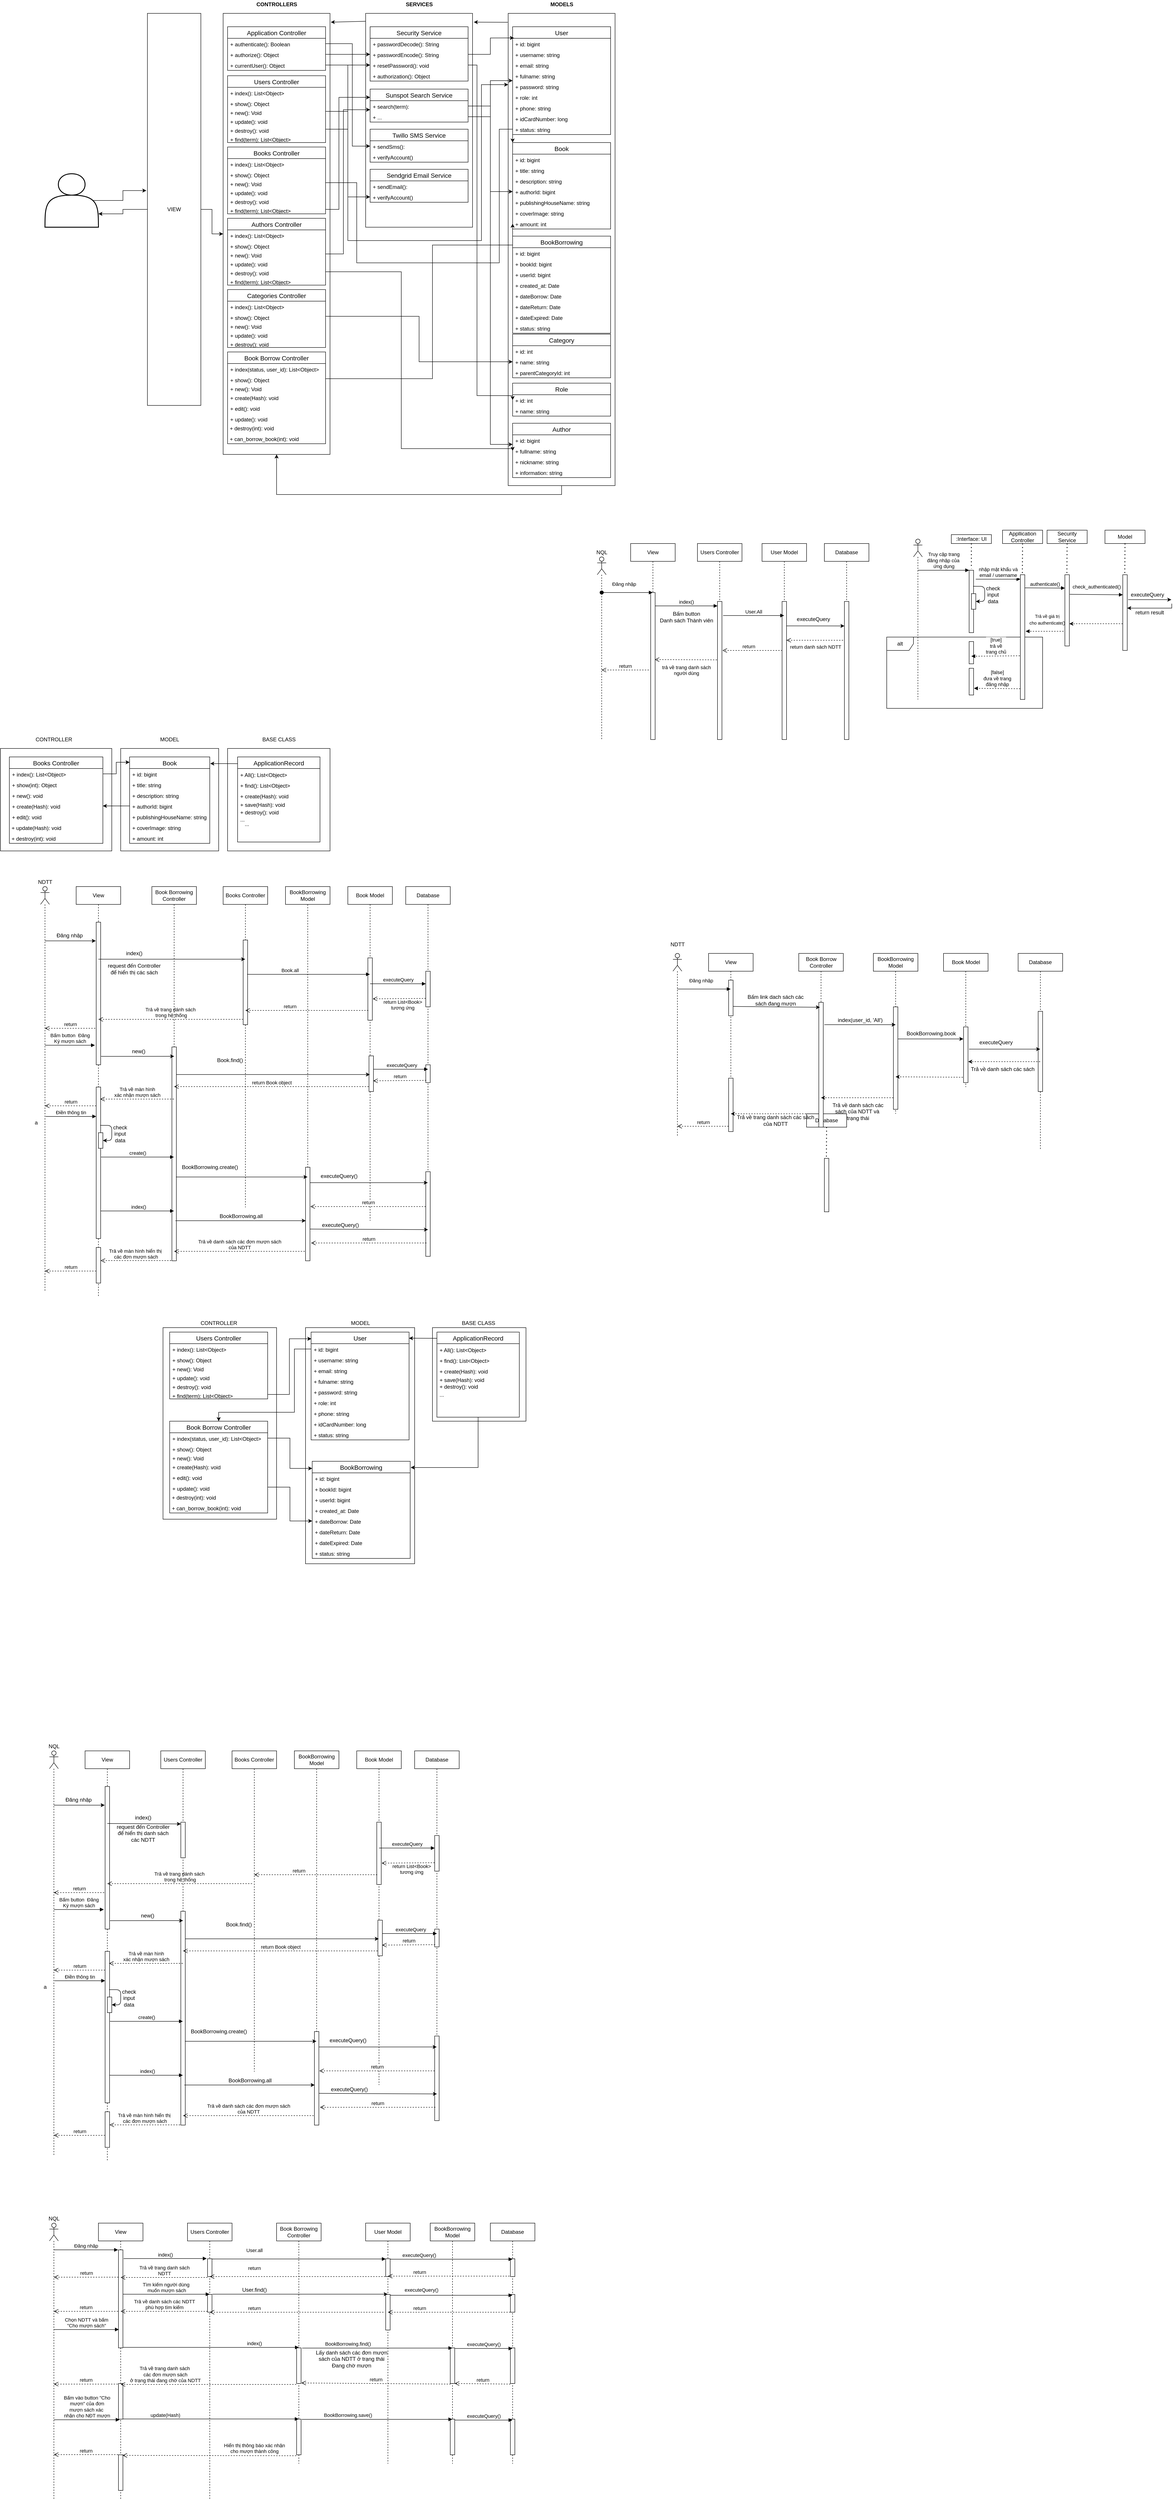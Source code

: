 <mxfile version="13.7.9" type="device"><diagram id="8FdwKOviFUi7u5jmRHK_" name="Page-1"><mxGraphModel dx="2035" dy="722" grid="1" gridSize="10" guides="1" tooltips="1" connect="1" arrows="1" fold="1" page="1" pageScale="1" pageWidth="850" pageHeight="1100" math="0" shadow="0"><root><mxCell id="0"/><mxCell id="1" parent="0"/><mxCell id="59wg8ZoH26rSXwnGwPy6-84" value="" style="rounded=0;whiteSpace=wrap;html=1;" vertex="1" parent="1"><mxGeometry x="105" y="3030" width="255" height="430" as="geometry"/></mxCell><mxCell id="59wg8ZoH26rSXwnGwPy6-82" value="" style="rounded=0;whiteSpace=wrap;html=1;" vertex="1" parent="1"><mxGeometry x="710" y="3030" width="210" height="210" as="geometry"/></mxCell><mxCell id="59wg8ZoH26rSXwnGwPy6-80" value="" style="rounded=0;whiteSpace=wrap;html=1;" vertex="1" parent="1"><mxGeometry x="425" y="3030" width="245" height="530" as="geometry"/></mxCell><mxCell id="RI_nDLGxYQbp0ip_zQAK-20" value="" style="rounded=0;whiteSpace=wrap;html=1;" parent="1" vertex="1"><mxGeometry x="-260" y="1730" width="250" height="230" as="geometry"/></mxCell><mxCell id="NlJTLik1C-KExBUNXKtD-65" value="" style="rounded=0;whiteSpace=wrap;html=1;align=left;" parent="1" vertex="1"><mxGeometry x="880" y="80" width="240" height="1060" as="geometry"/></mxCell><mxCell id="XdTxGM69f0tL0OuPaIoJ-2" value="Author" style="swimlane;fontStyle=0;childLayout=stackLayout;horizontal=1;startSize=26;horizontalStack=0;resizeParent=1;resizeParentMax=0;resizeLast=0;collapsible=1;marginBottom=0;align=center;fontSize=14;" parent="1" vertex="1"><mxGeometry x="890" y="1000" width="220" height="122" as="geometry"/></mxCell><mxCell id="XdTxGM69f0tL0OuPaIoJ-3" value="+ id: bigint" style="text;strokeColor=none;fillColor=none;spacingLeft=4;spacingRight=4;overflow=hidden;rotatable=0;points=[[0,0.5],[1,0.5]];portConstraint=eastwest;fontSize=12;" parent="XdTxGM69f0tL0OuPaIoJ-2" vertex="1"><mxGeometry y="26" width="220" height="24" as="geometry"/></mxCell><mxCell id="XdTxGM69f0tL0OuPaIoJ-4" value="+ fullname: string" style="text;strokeColor=none;fillColor=none;spacingLeft=4;spacingRight=4;overflow=hidden;rotatable=0;points=[[0,0.5],[1,0.5]];portConstraint=eastwest;fontSize=12;" parent="XdTxGM69f0tL0OuPaIoJ-2" vertex="1"><mxGeometry y="50" width="220" height="24" as="geometry"/></mxCell><mxCell id="XdTxGM69f0tL0OuPaIoJ-5" value="+ nickname: string" style="text;strokeColor=none;fillColor=none;spacingLeft=4;spacingRight=4;overflow=hidden;rotatable=0;points=[[0,0.5],[1,0.5]];portConstraint=eastwest;fontSize=12;" parent="XdTxGM69f0tL0OuPaIoJ-2" vertex="1"><mxGeometry y="74" width="220" height="24" as="geometry"/></mxCell><mxCell id="XdTxGM69f0tL0OuPaIoJ-6" value="+ information: string" style="text;strokeColor=none;fillColor=none;spacingLeft=4;spacingRight=4;overflow=hidden;rotatable=0;points=[[0,0.5],[1,0.5]];portConstraint=eastwest;fontSize=12;" parent="XdTxGM69f0tL0OuPaIoJ-2" vertex="1"><mxGeometry y="98" width="220" height="24" as="geometry"/></mxCell><mxCell id="NlJTLik1C-KExBUNXKtD-107" value="Role" style="swimlane;fontStyle=0;childLayout=stackLayout;horizontal=1;startSize=26;horizontalStack=0;resizeParent=1;resizeParentMax=0;resizeLast=0;collapsible=1;marginBottom=0;align=center;fontSize=14;" parent="1" vertex="1"><mxGeometry x="890" y="910" width="220" height="74" as="geometry"/></mxCell><mxCell id="NlJTLik1C-KExBUNXKtD-108" value="+ id: int" style="text;strokeColor=none;fillColor=none;spacingLeft=4;spacingRight=4;overflow=hidden;rotatable=0;points=[[0,0.5],[1,0.5]];portConstraint=eastwest;fontSize=12;" parent="NlJTLik1C-KExBUNXKtD-107" vertex="1"><mxGeometry y="26" width="220" height="24" as="geometry"/></mxCell><mxCell id="NlJTLik1C-KExBUNXKtD-109" value="+ name: string" style="text;strokeColor=none;fillColor=none;spacingLeft=4;spacingRight=4;overflow=hidden;rotatable=0;points=[[0,0.5],[1,0.5]];portConstraint=eastwest;fontSize=12;" parent="NlJTLik1C-KExBUNXKtD-107" vertex="1"><mxGeometry y="50" width="220" height="24" as="geometry"/></mxCell><mxCell id="NlJTLik1C-KExBUNXKtD-98" value="Category" style="swimlane;fontStyle=0;childLayout=stackLayout;horizontal=1;startSize=26;horizontalStack=0;resizeParent=1;resizeParentMax=0;resizeLast=0;collapsible=1;marginBottom=0;align=center;fontSize=14;" parent="1" vertex="1"><mxGeometry x="890" y="800" width="220" height="98" as="geometry"/></mxCell><mxCell id="NlJTLik1C-KExBUNXKtD-99" value="+ id: int" style="text;strokeColor=none;fillColor=none;spacingLeft=4;spacingRight=4;overflow=hidden;rotatable=0;points=[[0,0.5],[1,0.5]];portConstraint=eastwest;fontSize=12;" parent="NlJTLik1C-KExBUNXKtD-98" vertex="1"><mxGeometry y="26" width="220" height="24" as="geometry"/></mxCell><mxCell id="NlJTLik1C-KExBUNXKtD-100" value="+ name: string" style="text;strokeColor=none;fillColor=none;spacingLeft=4;spacingRight=4;overflow=hidden;rotatable=0;points=[[0,0.5],[1,0.5]];portConstraint=eastwest;fontSize=12;" parent="NlJTLik1C-KExBUNXKtD-98" vertex="1"><mxGeometry y="50" width="220" height="24" as="geometry"/></mxCell><mxCell id="NlJTLik1C-KExBUNXKtD-106" value="+ parentCategoryId: int" style="text;strokeColor=none;fillColor=none;spacingLeft=4;spacingRight=4;overflow=hidden;rotatable=0;points=[[0,0.5],[1,0.5]];portConstraint=eastwest;fontSize=12;" parent="NlJTLik1C-KExBUNXKtD-98" vertex="1"><mxGeometry y="74" width="220" height="24" as="geometry"/></mxCell><mxCell id="RI_nDLGxYQbp0ip_zQAK-22" value="" style="rounded=0;whiteSpace=wrap;html=1;" parent="1" vertex="1"><mxGeometry x="10" y="1730" width="220" height="230" as="geometry"/></mxCell><mxCell id="2a2XykAYit1JoUi6OEju-11" value="" style="rounded=0;whiteSpace=wrap;html=1;" parent="1" vertex="1"><mxGeometry x="250" y="1730" width="230" height="230" as="geometry"/></mxCell><mxCell id="2a2XykAYit1JoUi6OEju-15" value="ApplicationRecord" style="swimlane;fontStyle=0;childLayout=stackLayout;horizontal=1;startSize=26;horizontalStack=0;resizeParent=1;resizeParentMax=0;resizeLast=0;collapsible=1;marginBottom=0;align=center;fontSize=14;" parent="1" vertex="1"><mxGeometry x="272.5" y="1749" width="185" height="191" as="geometry"/></mxCell><mxCell id="2a2XykAYit1JoUi6OEju-1" value="Book" style="swimlane;fontStyle=0;childLayout=stackLayout;horizontal=1;startSize=26;horizontalStack=0;resizeParent=1;resizeParentMax=0;resizeLast=0;collapsible=1;marginBottom=0;align=center;fontSize=14;" parent="1" vertex="1"><mxGeometry x="30" y="1749" width="180" height="194" as="geometry"/></mxCell><mxCell id="2a2XykAYit1JoUi6OEju-2" value="+ id: bigint" style="text;strokeColor=none;fillColor=none;spacingLeft=4;spacingRight=4;overflow=hidden;rotatable=0;points=[[0,0.5],[1,0.5]];portConstraint=eastwest;fontSize=12;" parent="2a2XykAYit1JoUi6OEju-1" vertex="1"><mxGeometry y="26" width="180" height="24" as="geometry"/></mxCell><mxCell id="2a2XykAYit1JoUi6OEju-3" value="+ title: string" style="text;strokeColor=none;fillColor=none;spacingLeft=4;spacingRight=4;overflow=hidden;rotatable=0;points=[[0,0.5],[1,0.5]];portConstraint=eastwest;fontSize=12;" parent="2a2XykAYit1JoUi6OEju-1" vertex="1"><mxGeometry y="50" width="180" height="24" as="geometry"/></mxCell><mxCell id="2a2XykAYit1JoUi6OEju-4" value="+ description: string" style="text;strokeColor=none;fillColor=none;spacingLeft=4;spacingRight=4;overflow=hidden;rotatable=0;points=[[0,0.5],[1,0.5]];portConstraint=eastwest;fontSize=12;" parent="2a2XykAYit1JoUi6OEju-1" vertex="1"><mxGeometry y="74" width="180" height="24" as="geometry"/></mxCell><mxCell id="2a2XykAYit1JoUi6OEju-5" value="+ authorId: bigint" style="text;strokeColor=none;fillColor=none;spacingLeft=4;spacingRight=4;overflow=hidden;rotatable=0;points=[[0,0.5],[1,0.5]];portConstraint=eastwest;fontSize=12;" parent="2a2XykAYit1JoUi6OEju-1" vertex="1"><mxGeometry y="98" width="180" height="24" as="geometry"/></mxCell><mxCell id="2a2XykAYit1JoUi6OEju-6" value="+ publishingHouseName: string" style="text;strokeColor=none;fillColor=none;spacingLeft=4;spacingRight=4;overflow=hidden;rotatable=0;points=[[0,0.5],[1,0.5]];portConstraint=eastwest;fontSize=12;" parent="2a2XykAYit1JoUi6OEju-1" vertex="1"><mxGeometry y="122" width="180" height="24" as="geometry"/></mxCell><mxCell id="2a2XykAYit1JoUi6OEju-7" value="+ coverImage: string" style="text;strokeColor=none;fillColor=none;spacingLeft=4;spacingRight=4;overflow=hidden;rotatable=0;points=[[0,0.5],[1,0.5]];portConstraint=eastwest;fontSize=12;" parent="2a2XykAYit1JoUi6OEju-1" vertex="1"><mxGeometry y="146" width="180" height="24" as="geometry"/></mxCell><mxCell id="2a2XykAYit1JoUi6OEju-8" value="+ amount: int" style="text;strokeColor=none;fillColor=none;spacingLeft=4;spacingRight=4;overflow=hidden;rotatable=0;points=[[0,0.5],[1,0.5]];portConstraint=eastwest;fontSize=12;" parent="2a2XykAYit1JoUi6OEju-1" vertex="1"><mxGeometry y="170" width="180" height="24" as="geometry"/></mxCell><mxCell id="RI_nDLGxYQbp0ip_zQAK-1" value="Books Controller" style="swimlane;fontStyle=0;childLayout=stackLayout;horizontal=1;startSize=26;horizontalStack=0;resizeParent=1;resizeParentMax=0;resizeLast=0;collapsible=1;marginBottom=0;align=center;fontSize=14;" parent="1" vertex="1"><mxGeometry x="-240" y="1749" width="210" height="194" as="geometry"/></mxCell><mxCell id="RI_nDLGxYQbp0ip_zQAK-2" value="+ index(): List&lt;Object&gt;" style="text;strokeColor=none;fillColor=none;spacingLeft=4;spacingRight=4;overflow=hidden;rotatable=0;points=[[0,0.5],[1,0.5]];portConstraint=eastwest;fontSize=12;" parent="RI_nDLGxYQbp0ip_zQAK-1" vertex="1"><mxGeometry y="26" width="210" height="24" as="geometry"/></mxCell><mxCell id="RI_nDLGxYQbp0ip_zQAK-3" value="+ show(int): Object" style="text;strokeColor=none;fillColor=none;spacingLeft=4;spacingRight=4;overflow=hidden;rotatable=0;points=[[0,0.5],[1,0.5]];portConstraint=eastwest;fontSize=12;" parent="RI_nDLGxYQbp0ip_zQAK-1" vertex="1"><mxGeometry y="50" width="210" height="24" as="geometry"/></mxCell><mxCell id="RI_nDLGxYQbp0ip_zQAK-4" value="+ new(): void" style="text;strokeColor=none;fillColor=none;spacingLeft=4;spacingRight=4;overflow=hidden;rotatable=0;points=[[0,0.5],[1,0.5]];portConstraint=eastwest;fontSize=12;" parent="RI_nDLGxYQbp0ip_zQAK-1" vertex="1"><mxGeometry y="74" width="210" height="24" as="geometry"/></mxCell><mxCell id="Gcw_OY0pYZntl6TbuCV0-23" value="+ create(Hash): void" style="text;strokeColor=none;fillColor=none;spacingLeft=4;spacingRight=4;overflow=hidden;rotatable=0;points=[[0,0.5],[1,0.5]];portConstraint=eastwest;fontSize=12;" parent="RI_nDLGxYQbp0ip_zQAK-1" vertex="1"><mxGeometry y="98" width="210" height="24" as="geometry"/></mxCell><mxCell id="Gcw_OY0pYZntl6TbuCV0-8" value="+ edit(): void" style="text;strokeColor=none;fillColor=none;spacingLeft=4;spacingRight=4;overflow=hidden;rotatable=0;points=[[0,0.5],[1,0.5]];portConstraint=eastwest;fontSize=12;" parent="RI_nDLGxYQbp0ip_zQAK-1" vertex="1"><mxGeometry y="122" width="210" height="24" as="geometry"/></mxCell><mxCell id="Gcw_OY0pYZntl6TbuCV0-1" value="+ update(Hash): void" style="text;strokeColor=none;fillColor=none;spacingLeft=3;spacingRight=4;overflow=hidden;rotatable=0;points=[[0,0.5],[1,0.5]];portConstraint=eastwest;fontSize=12;" parent="RI_nDLGxYQbp0ip_zQAK-1" vertex="1"><mxGeometry y="146" width="210" height="24" as="geometry"/></mxCell><mxCell id="Gcw_OY0pYZntl6TbuCV0-2" value="+ destroy(int): void" style="text;strokeColor=none;fillColor=none;spacingLeft=3;spacingRight=4;overflow=hidden;rotatable=0;points=[[0,0.5],[1,0.5]];portConstraint=eastwest;fontSize=12;" parent="RI_nDLGxYQbp0ip_zQAK-1" vertex="1"><mxGeometry y="170" width="210" height="24" as="geometry"/></mxCell><mxCell id="xX15b1-IK87ZrKXSS3bj-44" value="alt" style="shape=umlFrame;whiteSpace=wrap;html=1;" parent="1" vertex="1"><mxGeometry x="1730" y="1480" width="350" height="160" as="geometry"/></mxCell><mxCell id="NlJTLik1C-KExBUNXKtD-114" style="edgeStyle=orthogonalEdgeStyle;rounded=0;orthogonalLoop=1;jettySize=auto;html=1;exitX=1;exitY=0.5;exitDx=0;exitDy=0;entryX=0;entryY=0.5;entryDx=0;entryDy=0;" parent="1" source="NlJTLik1C-KExBUNXKtD-1" target="NlJTLik1C-KExBUNXKtD-2" edge="1"><mxGeometry relative="1" as="geometry"/></mxCell><mxCell id="NlJTLik1C-KExBUNXKtD-128" style="edgeStyle=orthogonalEdgeStyle;rounded=0;orthogonalLoop=1;jettySize=auto;html=1;exitX=0;exitY=0.5;exitDx=0;exitDy=0;entryX=1;entryY=0.75;entryDx=0;entryDy=0;" parent="1" source="NlJTLik1C-KExBUNXKtD-1" target="NlJTLik1C-KExBUNXKtD-126" edge="1"><mxGeometry relative="1" as="geometry"/></mxCell><mxCell id="NlJTLik1C-KExBUNXKtD-1" value="VIEW" style="rounded=0;whiteSpace=wrap;html=1;" parent="1" vertex="1"><mxGeometry x="70" y="80" width="120" height="880" as="geometry"/></mxCell><mxCell id="NlJTLik1C-KExBUNXKtD-2" value="&lt;b&gt;&lt;br&gt;&lt;/b&gt;" style="rounded=0;whiteSpace=wrap;html=1;" parent="1" vertex="1"><mxGeometry x="240" y="80" width="240" height="990" as="geometry"/></mxCell><mxCell id="NlJTLik1C-KExBUNXKtD-47" value="&lt;b&gt;&lt;br&gt;&lt;/b&gt;" style="rounded=0;whiteSpace=wrap;html=1;align=center;" parent="1" vertex="1"><mxGeometry x="560" y="80" width="240" height="480" as="geometry"/></mxCell><mxCell id="NlJTLik1C-KExBUNXKtD-48" value="Security Service" style="swimlane;fontStyle=0;childLayout=stackLayout;horizontal=1;startSize=26;horizontalStack=0;resizeParent=1;resizeParentMax=0;resizeLast=0;collapsible=1;marginBottom=0;align=center;fontSize=14;" parent="1" vertex="1"><mxGeometry x="570" y="110" width="220" height="122" as="geometry"/></mxCell><mxCell id="NlJTLik1C-KExBUNXKtD-49" value="+ passwordDecode(): String" style="text;strokeColor=none;fillColor=none;spacingLeft=4;spacingRight=4;overflow=hidden;rotatable=0;points=[[0,0.5],[1,0.5]];portConstraint=eastwest;fontSize=12;" parent="NlJTLik1C-KExBUNXKtD-48" vertex="1"><mxGeometry y="26" width="220" height="24" as="geometry"/></mxCell><mxCell id="NlJTLik1C-KExBUNXKtD-50" value="+ passwordEncode(): String" style="text;strokeColor=none;fillColor=none;spacingLeft=4;spacingRight=4;overflow=hidden;rotatable=0;points=[[0,0.5],[1,0.5]];portConstraint=eastwest;fontSize=12;" parent="NlJTLik1C-KExBUNXKtD-48" vertex="1"><mxGeometry y="50" width="220" height="24" as="geometry"/></mxCell><mxCell id="NlJTLik1C-KExBUNXKtD-51" value="+ resetPassword(): void" style="text;strokeColor=none;fillColor=none;spacingLeft=4;spacingRight=4;overflow=hidden;rotatable=0;points=[[0,0.5],[1,0.5]];portConstraint=eastwest;fontSize=12;" parent="NlJTLik1C-KExBUNXKtD-48" vertex="1"><mxGeometry y="74" width="220" height="24" as="geometry"/></mxCell><mxCell id="NlJTLik1C-KExBUNXKtD-52" value="+ authorization(): Object" style="text;strokeColor=none;fillColor=none;spacingLeft=4;spacingRight=4;overflow=hidden;rotatable=0;points=[[0,0.5],[1,0.5]];portConstraint=eastwest;fontSize=12;" parent="NlJTLik1C-KExBUNXKtD-48" vertex="1"><mxGeometry y="98" width="220" height="24" as="geometry"/></mxCell><mxCell id="NlJTLik1C-KExBUNXKtD-53" value="Sunspot Search Service" style="swimlane;fontStyle=0;childLayout=stackLayout;horizontal=1;startSize=26;horizontalStack=0;resizeParent=1;resizeParentMax=0;resizeLast=0;collapsible=1;marginBottom=0;align=center;fontSize=14;" parent="1" vertex="1"><mxGeometry x="570" y="250" width="220" height="74" as="geometry"/></mxCell><mxCell id="NlJTLik1C-KExBUNXKtD-54" value="+ search(term):&#10;" style="text;strokeColor=none;fillColor=none;spacingLeft=4;spacingRight=4;overflow=hidden;rotatable=0;points=[[0,0.5],[1,0.5]];portConstraint=eastwest;fontSize=12;" parent="NlJTLik1C-KExBUNXKtD-53" vertex="1"><mxGeometry y="26" width="220" height="24" as="geometry"/></mxCell><mxCell id="NlJTLik1C-KExBUNXKtD-58" value="+ ...&#10;" style="text;strokeColor=none;fillColor=none;spacingLeft=4;spacingRight=4;overflow=hidden;rotatable=0;points=[[0,0.5],[1,0.5]];portConstraint=eastwest;fontSize=12;" parent="NlJTLik1C-KExBUNXKtD-53" vertex="1"><mxGeometry y="50" width="220" height="24" as="geometry"/></mxCell><mxCell id="NlJTLik1C-KExBUNXKtD-59" value="Twillo SMS Service" style="swimlane;fontStyle=0;childLayout=stackLayout;horizontal=1;startSize=26;horizontalStack=0;resizeParent=1;resizeParentMax=0;resizeLast=0;collapsible=1;marginBottom=0;align=center;fontSize=14;" parent="1" vertex="1"><mxGeometry x="570" y="340" width="220" height="74" as="geometry"/></mxCell><mxCell id="NlJTLik1C-KExBUNXKtD-60" value="+ sendSms():&#10;" style="text;strokeColor=none;fillColor=none;spacingLeft=4;spacingRight=4;overflow=hidden;rotatable=0;points=[[0,0.5],[1,0.5]];portConstraint=eastwest;fontSize=12;" parent="NlJTLik1C-KExBUNXKtD-59" vertex="1"><mxGeometry y="26" width="220" height="24" as="geometry"/></mxCell><mxCell id="NlJTLik1C-KExBUNXKtD-61" value="+ verifyAccount()&#10;" style="text;strokeColor=none;fillColor=none;spacingLeft=4;spacingRight=4;overflow=hidden;rotatable=0;points=[[0,0.5],[1,0.5]];portConstraint=eastwest;fontSize=12;" parent="NlJTLik1C-KExBUNXKtD-59" vertex="1"><mxGeometry y="50" width="220" height="24" as="geometry"/></mxCell><mxCell id="NlJTLik1C-KExBUNXKtD-62" value="Sendgrid Email Service" style="swimlane;fontStyle=0;childLayout=stackLayout;horizontal=1;startSize=26;horizontalStack=0;resizeParent=1;resizeParentMax=0;resizeLast=0;collapsible=1;marginBottom=0;align=center;fontSize=14;" parent="1" vertex="1"><mxGeometry x="570" y="430" width="220" height="74" as="geometry"/></mxCell><mxCell id="NlJTLik1C-KExBUNXKtD-63" value="+ sendEmail():&#10;" style="text;strokeColor=none;fillColor=none;spacingLeft=4;spacingRight=4;overflow=hidden;rotatable=0;points=[[0,0.5],[1,0.5]];portConstraint=eastwest;fontSize=12;" parent="NlJTLik1C-KExBUNXKtD-62" vertex="1"><mxGeometry y="26" width="220" height="24" as="geometry"/></mxCell><mxCell id="NlJTLik1C-KExBUNXKtD-64" value="+ verifyAccount()&#10;" style="text;strokeColor=none;fillColor=none;spacingLeft=4;spacingRight=4;overflow=hidden;rotatable=0;points=[[0,0.5],[1,0.5]];portConstraint=eastwest;fontSize=12;" parent="NlJTLik1C-KExBUNXKtD-62" vertex="1"><mxGeometry y="50" width="220" height="24" as="geometry"/></mxCell><mxCell id="XdTxGM69f0tL0OuPaIoJ-11" style="edgeStyle=orthogonalEdgeStyle;rounded=0;orthogonalLoop=1;jettySize=auto;html=1;exitX=0;exitY=1;exitDx=0;exitDy=0;entryX=0.5;entryY=1;entryDx=0;entryDy=0;" parent="1" source="NlJTLik1C-KExBUNXKtD-65" target="NlJTLik1C-KExBUNXKtD-2" edge="1"><mxGeometry relative="1" as="geometry"><Array as="points"><mxPoint x="1000" y="1140"/><mxPoint x="1000" y="1160"/><mxPoint x="360" y="1160"/></Array></mxGeometry></mxCell><mxCell id="NlJTLik1C-KExBUNXKtD-111" value="&lt;b&gt;CONTROLLERS&lt;/b&gt;" style="text;html=1;align=center;verticalAlign=middle;resizable=0;points=[];autosize=1;" parent="1" vertex="1"><mxGeometry x="305" y="50" width="110" height="20" as="geometry"/></mxCell><mxCell id="NlJTLik1C-KExBUNXKtD-112" value="&lt;b&gt;SERVICES&lt;/b&gt;" style="text;html=1;align=center;verticalAlign=middle;resizable=0;points=[];autosize=1;" parent="1" vertex="1"><mxGeometry x="640" y="50" width="80" height="20" as="geometry"/></mxCell><mxCell id="NlJTLik1C-KExBUNXKtD-113" value="&lt;b&gt;MODELS&lt;/b&gt;" style="text;html=1;align=center;verticalAlign=middle;resizable=0;points=[];autosize=1;" parent="1" vertex="1"><mxGeometry x="965" y="50" width="70" height="20" as="geometry"/></mxCell><mxCell id="NlJTLik1C-KExBUNXKtD-4" value="Application Controller" style="swimlane;fontStyle=0;childLayout=stackLayout;horizontal=1;startSize=26;horizontalStack=0;resizeParent=1;resizeParentMax=0;resizeLast=0;collapsible=1;marginBottom=0;align=center;fontSize=14;" parent="1" vertex="1"><mxGeometry x="250" y="110" width="220" height="98" as="geometry"/></mxCell><mxCell id="NlJTLik1C-KExBUNXKtD-5" value="+ authenticate(): Boolean " style="text;strokeColor=none;fillColor=none;spacingLeft=4;spacingRight=4;overflow=hidden;rotatable=0;points=[[0,0.5],[1,0.5]];portConstraint=eastwest;fontSize=12;" parent="NlJTLik1C-KExBUNXKtD-4" vertex="1"><mxGeometry y="26" width="220" height="24" as="geometry"/></mxCell><mxCell id="NlJTLik1C-KExBUNXKtD-17" value="+ authorize(): Object" style="text;strokeColor=none;fillColor=none;spacingLeft=4;spacingRight=4;overflow=hidden;rotatable=0;points=[[0,0.5],[1,0.5]];portConstraint=eastwest;fontSize=12;" parent="NlJTLik1C-KExBUNXKtD-4" vertex="1"><mxGeometry y="50" width="220" height="24" as="geometry"/></mxCell><mxCell id="NlJTLik1C-KExBUNXKtD-18" value="+ currentUser(): Object" style="text;strokeColor=none;fillColor=none;spacingLeft=4;spacingRight=4;overflow=hidden;rotatable=0;points=[[0,0.5],[1,0.5]];portConstraint=eastwest;fontSize=12;" parent="NlJTLik1C-KExBUNXKtD-4" vertex="1"><mxGeometry y="74" width="220" height="24" as="geometry"/></mxCell><mxCell id="NlJTLik1C-KExBUNXKtD-11" value="Users Controller" style="swimlane;fontStyle=0;childLayout=stackLayout;horizontal=1;startSize=26;horizontalStack=0;resizeParent=1;resizeParentMax=0;resizeLast=0;collapsible=1;marginBottom=0;align=center;fontSize=14;" parent="1" vertex="1"><mxGeometry x="250" y="220" width="220" height="150" as="geometry"/></mxCell><mxCell id="NlJTLik1C-KExBUNXKtD-12" value="+ index(): List&lt;Object&gt; " style="text;strokeColor=none;fillColor=none;spacingLeft=4;spacingRight=4;overflow=hidden;rotatable=0;points=[[0,0.5],[1,0.5]];portConstraint=eastwest;fontSize=12;" parent="NlJTLik1C-KExBUNXKtD-11" vertex="1"><mxGeometry y="26" width="220" height="24" as="geometry"/></mxCell><mxCell id="NlJTLik1C-KExBUNXKtD-13" value="+ show(): Object" style="text;strokeColor=none;fillColor=none;spacingLeft=4;spacingRight=4;overflow=hidden;rotatable=0;points=[[0,0.5],[1,0.5]];portConstraint=eastwest;fontSize=12;align=left;verticalAlign=top;" parent="NlJTLik1C-KExBUNXKtD-11" vertex="1"><mxGeometry y="50" width="220" height="20" as="geometry"/></mxCell><mxCell id="NlJTLik1C-KExBUNXKtD-14" value="+ new(): Void" style="text;strokeColor=none;fillColor=none;spacingLeft=4;spacingRight=4;overflow=hidden;rotatable=0;points=[[0,0.5],[1,0.5]];portConstraint=eastwest;fontSize=12;" parent="NlJTLik1C-KExBUNXKtD-11" vertex="1"><mxGeometry y="70" width="220" height="20" as="geometry"/></mxCell><mxCell id="NlJTLik1C-KExBUNXKtD-15" value="+ update(): void&#10;" style="text;strokeColor=none;fillColor=none;spacingLeft=4;spacingRight=4;overflow=hidden;rotatable=0;points=[[0,0.5],[1,0.5]];portConstraint=eastwest;fontSize=12;" parent="NlJTLik1C-KExBUNXKtD-11" vertex="1"><mxGeometry y="90" width="220" height="20" as="geometry"/></mxCell><mxCell id="NlJTLik1C-KExBUNXKtD-19" value="+ destroy(): void&#10;" style="text;strokeColor=none;fillColor=none;spacingLeft=4;spacingRight=4;overflow=hidden;rotatable=0;points=[[0,0.5],[1,0.5]];portConstraint=eastwest;fontSize=12;" parent="NlJTLik1C-KExBUNXKtD-11" vertex="1"><mxGeometry y="110" width="220" height="20" as="geometry"/></mxCell><mxCell id="NlJTLik1C-KExBUNXKtD-16" value="+ find(term): List&lt;Object&gt;&#10;" style="text;strokeColor=none;fillColor=none;spacingLeft=4;spacingRight=4;overflow=hidden;rotatable=0;points=[[0,0.5],[1,0.5]];portConstraint=eastwest;fontSize=12;" parent="NlJTLik1C-KExBUNXKtD-11" vertex="1"><mxGeometry y="130" width="220" height="20" as="geometry"/></mxCell><mxCell id="NlJTLik1C-KExBUNXKtD-20" value="Books Controller" style="swimlane;fontStyle=0;childLayout=stackLayout;horizontal=1;startSize=26;horizontalStack=0;resizeParent=1;resizeParentMax=0;resizeLast=0;collapsible=1;marginBottom=0;align=center;fontSize=14;" parent="1" vertex="1"><mxGeometry x="250" y="380" width="220" height="150" as="geometry"/></mxCell><mxCell id="NlJTLik1C-KExBUNXKtD-21" value="+ index(): List&lt;Object&gt; " style="text;strokeColor=none;fillColor=none;spacingLeft=4;spacingRight=4;overflow=hidden;rotatable=0;points=[[0,0.5],[1,0.5]];portConstraint=eastwest;fontSize=12;" parent="NlJTLik1C-KExBUNXKtD-20" vertex="1"><mxGeometry y="26" width="220" height="24" as="geometry"/></mxCell><mxCell id="NlJTLik1C-KExBUNXKtD-22" value="+ show(): Object" style="text;strokeColor=none;fillColor=none;spacingLeft=4;spacingRight=4;overflow=hidden;rotatable=0;points=[[0,0.5],[1,0.5]];portConstraint=eastwest;fontSize=12;align=left;verticalAlign=top;" parent="NlJTLik1C-KExBUNXKtD-20" vertex="1"><mxGeometry y="50" width="220" height="20" as="geometry"/></mxCell><mxCell id="NlJTLik1C-KExBUNXKtD-23" value="+ new(): Void" style="text;strokeColor=none;fillColor=none;spacingLeft=4;spacingRight=4;overflow=hidden;rotatable=0;points=[[0,0.5],[1,0.5]];portConstraint=eastwest;fontSize=12;" parent="NlJTLik1C-KExBUNXKtD-20" vertex="1"><mxGeometry y="70" width="220" height="20" as="geometry"/></mxCell><mxCell id="NlJTLik1C-KExBUNXKtD-24" value="+ update(): void&#10;" style="text;strokeColor=none;fillColor=none;spacingLeft=4;spacingRight=4;overflow=hidden;rotatable=0;points=[[0,0.5],[1,0.5]];portConstraint=eastwest;fontSize=12;" parent="NlJTLik1C-KExBUNXKtD-20" vertex="1"><mxGeometry y="90" width="220" height="20" as="geometry"/></mxCell><mxCell id="NlJTLik1C-KExBUNXKtD-25" value="+ destroy(): void&#10;" style="text;strokeColor=none;fillColor=none;spacingLeft=4;spacingRight=4;overflow=hidden;rotatable=0;points=[[0,0.5],[1,0.5]];portConstraint=eastwest;fontSize=12;" parent="NlJTLik1C-KExBUNXKtD-20" vertex="1"><mxGeometry y="110" width="220" height="20" as="geometry"/></mxCell><mxCell id="NlJTLik1C-KExBUNXKtD-26" value="+ find(term): List&lt;Object&gt;&#10;" style="text;strokeColor=none;fillColor=none;spacingLeft=4;spacingRight=4;overflow=hidden;rotatable=0;points=[[0,0.5],[1,0.5]];portConstraint=eastwest;fontSize=12;" parent="NlJTLik1C-KExBUNXKtD-20" vertex="1"><mxGeometry y="130" width="220" height="20" as="geometry"/></mxCell><mxCell id="NlJTLik1C-KExBUNXKtD-27" value="Authors Controller" style="swimlane;fontStyle=0;childLayout=stackLayout;horizontal=1;startSize=26;horizontalStack=0;resizeParent=1;resizeParentMax=0;resizeLast=0;collapsible=1;marginBottom=0;align=center;fontSize=14;" parent="1" vertex="1"><mxGeometry x="250" y="540" width="220" height="150" as="geometry"/></mxCell><mxCell id="NlJTLik1C-KExBUNXKtD-28" value="+ index(): List&lt;Object&gt; " style="text;strokeColor=none;fillColor=none;spacingLeft=4;spacingRight=4;overflow=hidden;rotatable=0;points=[[0,0.5],[1,0.5]];portConstraint=eastwest;fontSize=12;" parent="NlJTLik1C-KExBUNXKtD-27" vertex="1"><mxGeometry y="26" width="220" height="24" as="geometry"/></mxCell><mxCell id="NlJTLik1C-KExBUNXKtD-29" value="+ show(): Object" style="text;strokeColor=none;fillColor=none;spacingLeft=4;spacingRight=4;overflow=hidden;rotatable=0;points=[[0,0.5],[1,0.5]];portConstraint=eastwest;fontSize=12;align=left;verticalAlign=top;" parent="NlJTLik1C-KExBUNXKtD-27" vertex="1"><mxGeometry y="50" width="220" height="20" as="geometry"/></mxCell><mxCell id="NlJTLik1C-KExBUNXKtD-30" value="+ new(): Void" style="text;strokeColor=none;fillColor=none;spacingLeft=4;spacingRight=4;overflow=hidden;rotatable=0;points=[[0,0.5],[1,0.5]];portConstraint=eastwest;fontSize=12;" parent="NlJTLik1C-KExBUNXKtD-27" vertex="1"><mxGeometry y="70" width="220" height="20" as="geometry"/></mxCell><mxCell id="NlJTLik1C-KExBUNXKtD-31" value="+ update(): void&#10;" style="text;strokeColor=none;fillColor=none;spacingLeft=4;spacingRight=4;overflow=hidden;rotatable=0;points=[[0,0.5],[1,0.5]];portConstraint=eastwest;fontSize=12;" parent="NlJTLik1C-KExBUNXKtD-27" vertex="1"><mxGeometry y="90" width="220" height="20" as="geometry"/></mxCell><mxCell id="NlJTLik1C-KExBUNXKtD-32" value="+ destroy(): void&#10;" style="text;strokeColor=none;fillColor=none;spacingLeft=4;spacingRight=4;overflow=hidden;rotatable=0;points=[[0,0.5],[1,0.5]];portConstraint=eastwest;fontSize=12;" parent="NlJTLik1C-KExBUNXKtD-27" vertex="1"><mxGeometry y="110" width="220" height="20" as="geometry"/></mxCell><mxCell id="NlJTLik1C-KExBUNXKtD-33" value="+ find(term): List&lt;Object&gt;&#10;" style="text;strokeColor=none;fillColor=none;spacingLeft=4;spacingRight=4;overflow=hidden;rotatable=0;points=[[0,0.5],[1,0.5]];portConstraint=eastwest;fontSize=12;" parent="NlJTLik1C-KExBUNXKtD-27" vertex="1"><mxGeometry y="130" width="220" height="20" as="geometry"/></mxCell><mxCell id="NlJTLik1C-KExBUNXKtD-34" value="Categories Controller" style="swimlane;fontStyle=0;childLayout=stackLayout;horizontal=1;startSize=26;horizontalStack=0;resizeParent=1;resizeParentMax=0;resizeLast=0;collapsible=1;marginBottom=0;align=center;fontSize=14;" parent="1" vertex="1"><mxGeometry x="250" y="700" width="220" height="130" as="geometry"/></mxCell><mxCell id="NlJTLik1C-KExBUNXKtD-35" value="+ index(): List&lt;Object&gt; " style="text;strokeColor=none;fillColor=none;spacingLeft=4;spacingRight=4;overflow=hidden;rotatable=0;points=[[0,0.5],[1,0.5]];portConstraint=eastwest;fontSize=12;" parent="NlJTLik1C-KExBUNXKtD-34" vertex="1"><mxGeometry y="26" width="220" height="24" as="geometry"/></mxCell><mxCell id="NlJTLik1C-KExBUNXKtD-36" value="+ show(): Object" style="text;strokeColor=none;fillColor=none;spacingLeft=4;spacingRight=4;overflow=hidden;rotatable=0;points=[[0,0.5],[1,0.5]];portConstraint=eastwest;fontSize=12;align=left;verticalAlign=top;" parent="NlJTLik1C-KExBUNXKtD-34" vertex="1"><mxGeometry y="50" width="220" height="20" as="geometry"/></mxCell><mxCell id="NlJTLik1C-KExBUNXKtD-37" value="+ new(): Void" style="text;strokeColor=none;fillColor=none;spacingLeft=4;spacingRight=4;overflow=hidden;rotatable=0;points=[[0,0.5],[1,0.5]];portConstraint=eastwest;fontSize=12;" parent="NlJTLik1C-KExBUNXKtD-34" vertex="1"><mxGeometry y="70" width="220" height="20" as="geometry"/></mxCell><mxCell id="NlJTLik1C-KExBUNXKtD-38" value="+ update(): void&#10;" style="text;strokeColor=none;fillColor=none;spacingLeft=4;spacingRight=4;overflow=hidden;rotatable=0;points=[[0,0.5],[1,0.5]];portConstraint=eastwest;fontSize=12;" parent="NlJTLik1C-KExBUNXKtD-34" vertex="1"><mxGeometry y="90" width="220" height="20" as="geometry"/></mxCell><mxCell id="NlJTLik1C-KExBUNXKtD-39" value="+ destroy(): void&#10;" style="text;strokeColor=none;fillColor=none;spacingLeft=4;spacingRight=4;overflow=hidden;rotatable=0;points=[[0,0.5],[1,0.5]];portConstraint=eastwest;fontSize=12;" parent="NlJTLik1C-KExBUNXKtD-34" vertex="1"><mxGeometry y="110" width="220" height="20" as="geometry"/></mxCell><mxCell id="NlJTLik1C-KExBUNXKtD-41" value="Book Borrow Controller" style="swimlane;fontStyle=0;childLayout=stackLayout;horizontal=1;startSize=26;horizontalStack=0;resizeParent=1;resizeParentMax=0;resizeLast=0;collapsible=1;marginBottom=0;align=center;fontSize=14;" parent="1" vertex="1"><mxGeometry x="250" y="840" width="220" height="206" as="geometry"/></mxCell><mxCell id="NlJTLik1C-KExBUNXKtD-42" value="+ index(status, user_id): List&lt;Object&gt; " style="text;strokeColor=none;fillColor=none;spacingLeft=4;spacingRight=4;overflow=hidden;rotatable=0;points=[[0,0.5],[1,0.5]];portConstraint=eastwest;fontSize=12;" parent="NlJTLik1C-KExBUNXKtD-41" vertex="1"><mxGeometry y="26" width="220" height="24" as="geometry"/></mxCell><mxCell id="NlJTLik1C-KExBUNXKtD-43" value="+ show(): Object" style="text;strokeColor=none;fillColor=none;spacingLeft=4;spacingRight=4;overflow=hidden;rotatable=0;points=[[0,0.5],[1,0.5]];portConstraint=eastwest;fontSize=12;align=left;verticalAlign=top;" parent="NlJTLik1C-KExBUNXKtD-41" vertex="1"><mxGeometry y="50" width="220" height="20" as="geometry"/></mxCell><mxCell id="NlJTLik1C-KExBUNXKtD-44" value="+ new(): Void" style="text;strokeColor=none;fillColor=none;spacingLeft=4;spacingRight=4;overflow=hidden;rotatable=0;points=[[0,0.5],[1,0.5]];portConstraint=eastwest;fontSize=12;" parent="NlJTLik1C-KExBUNXKtD-41" vertex="1"><mxGeometry y="70" width="220" height="20" as="geometry"/></mxCell><mxCell id="SYxIOGdQGIAl8fVcquvG-1" value="+ create(Hash): void" style="text;strokeColor=none;fillColor=none;spacingLeft=4;spacingRight=4;overflow=hidden;rotatable=0;points=[[0,0.5],[1,0.5]];portConstraint=eastwest;fontSize=12;" parent="NlJTLik1C-KExBUNXKtD-41" vertex="1"><mxGeometry y="90" width="220" height="24" as="geometry"/></mxCell><mxCell id="SYxIOGdQGIAl8fVcquvG-2" value="+ edit(): void" style="text;strokeColor=none;fillColor=none;spacingLeft=4;spacingRight=4;overflow=hidden;rotatable=0;points=[[0,0.5],[1,0.5]];portConstraint=eastwest;fontSize=12;" parent="NlJTLik1C-KExBUNXKtD-41" vertex="1"><mxGeometry y="114" width="220" height="24" as="geometry"/></mxCell><mxCell id="NlJTLik1C-KExBUNXKtD-45" value="+ update(): void&#10;" style="text;strokeColor=none;fillColor=none;spacingLeft=4;spacingRight=4;overflow=hidden;rotatable=0;points=[[0,0.5],[1,0.5]];portConstraint=eastwest;fontSize=12;" parent="NlJTLik1C-KExBUNXKtD-41" vertex="1"><mxGeometry y="138" width="220" height="20" as="geometry"/></mxCell><mxCell id="SYxIOGdQGIAl8fVcquvG-3" value="+ destroy(int): void" style="text;strokeColor=none;fillColor=none;spacingLeft=3;spacingRight=4;overflow=hidden;rotatable=0;points=[[0,0.5],[1,0.5]];portConstraint=eastwest;fontSize=12;" parent="NlJTLik1C-KExBUNXKtD-41" vertex="1"><mxGeometry y="158" width="220" height="24" as="geometry"/></mxCell><mxCell id="SYxIOGdQGIAl8fVcquvG-14" value="+ can_borrow_book(int): void" style="text;strokeColor=none;fillColor=none;spacingLeft=3;spacingRight=4;overflow=hidden;rotatable=0;points=[[0,0.5],[1,0.5]];portConstraint=eastwest;fontSize=12;" parent="NlJTLik1C-KExBUNXKtD-41" vertex="1"><mxGeometry y="182" width="220" height="24" as="geometry"/></mxCell><mxCell id="NlJTLik1C-KExBUNXKtD-72" value="User" style="swimlane;fontStyle=0;childLayout=stackLayout;horizontal=1;startSize=26;horizontalStack=0;resizeParent=1;resizeParentMax=0;resizeLast=0;collapsible=1;marginBottom=0;align=center;fontSize=14;" parent="1" vertex="1"><mxGeometry x="890" y="110" width="220" height="242" as="geometry"/></mxCell><mxCell id="NlJTLik1C-KExBUNXKtD-73" value="+ id: bigint" style="text;strokeColor=none;fillColor=none;spacingLeft=4;spacingRight=4;overflow=hidden;rotatable=0;points=[[0,0.5],[1,0.5]];portConstraint=eastwest;fontSize=12;" parent="NlJTLik1C-KExBUNXKtD-72" vertex="1"><mxGeometry y="26" width="220" height="24" as="geometry"/></mxCell><mxCell id="NlJTLik1C-KExBUNXKtD-74" value="+ username: string" style="text;strokeColor=none;fillColor=none;spacingLeft=4;spacingRight=4;overflow=hidden;rotatable=0;points=[[0,0.5],[1,0.5]];portConstraint=eastwest;fontSize=12;" parent="NlJTLik1C-KExBUNXKtD-72" vertex="1"><mxGeometry y="50" width="220" height="24" as="geometry"/></mxCell><mxCell id="NlJTLik1C-KExBUNXKtD-75" value="+ email: string" style="text;strokeColor=none;fillColor=none;spacingLeft=4;spacingRight=4;overflow=hidden;rotatable=0;points=[[0,0.5],[1,0.5]];portConstraint=eastwest;fontSize=12;" parent="NlJTLik1C-KExBUNXKtD-72" vertex="1"><mxGeometry y="74" width="220" height="24" as="geometry"/></mxCell><mxCell id="NlJTLik1C-KExBUNXKtD-76" value="+ fulname: string" style="text;strokeColor=none;fillColor=none;spacingLeft=4;spacingRight=4;overflow=hidden;rotatable=0;points=[[0,0.5],[1,0.5]];portConstraint=eastwest;fontSize=12;" parent="NlJTLik1C-KExBUNXKtD-72" vertex="1"><mxGeometry y="98" width="220" height="24" as="geometry"/></mxCell><mxCell id="NlJTLik1C-KExBUNXKtD-77" value="+ password: string" style="text;strokeColor=none;fillColor=none;spacingLeft=4;spacingRight=4;overflow=hidden;rotatable=0;points=[[0,0.5],[1,0.5]];portConstraint=eastwest;fontSize=12;" parent="NlJTLik1C-KExBUNXKtD-72" vertex="1"><mxGeometry y="122" width="220" height="24" as="geometry"/></mxCell><mxCell id="NlJTLik1C-KExBUNXKtD-78" value="+ role: int" style="text;strokeColor=none;fillColor=none;spacingLeft=4;spacingRight=4;overflow=hidden;rotatable=0;points=[[0,0.5],[1,0.5]];portConstraint=eastwest;fontSize=12;" parent="NlJTLik1C-KExBUNXKtD-72" vertex="1"><mxGeometry y="146" width="220" height="24" as="geometry"/></mxCell><mxCell id="NlJTLik1C-KExBUNXKtD-79" value="+ phone: string" style="text;strokeColor=none;fillColor=none;spacingLeft=4;spacingRight=4;overflow=hidden;rotatable=0;points=[[0,0.5],[1,0.5]];portConstraint=eastwest;fontSize=12;" parent="NlJTLik1C-KExBUNXKtD-72" vertex="1"><mxGeometry y="170" width="220" height="24" as="geometry"/></mxCell><mxCell id="NlJTLik1C-KExBUNXKtD-80" value="+ idCardNumber: long" style="text;strokeColor=none;fillColor=none;spacingLeft=4;spacingRight=4;overflow=hidden;rotatable=0;points=[[0,0.5],[1,0.5]];portConstraint=eastwest;fontSize=12;" parent="NlJTLik1C-KExBUNXKtD-72" vertex="1"><mxGeometry y="194" width="220" height="24" as="geometry"/></mxCell><mxCell id="XdTxGM69f0tL0OuPaIoJ-1" value="+ status: string" style="text;strokeColor=none;fillColor=none;spacingLeft=4;spacingRight=4;overflow=hidden;rotatable=0;points=[[0,0.5],[1,0.5]];portConstraint=eastwest;fontSize=12;" parent="NlJTLik1C-KExBUNXKtD-72" vertex="1"><mxGeometry y="218" width="220" height="24" as="geometry"/></mxCell><mxCell id="NlJTLik1C-KExBUNXKtD-115" style="edgeStyle=orthogonalEdgeStyle;rounded=0;orthogonalLoop=1;jettySize=auto;html=1;exitX=1;exitY=0.5;exitDx=0;exitDy=0;entryX=0;entryY=0.5;entryDx=0;entryDy=0;" parent="1" source="NlJTLik1C-KExBUNXKtD-17" target="NlJTLik1C-KExBUNXKtD-50" edge="1"><mxGeometry relative="1" as="geometry"/></mxCell><mxCell id="NlJTLik1C-KExBUNXKtD-116" style="edgeStyle=orthogonalEdgeStyle;rounded=0;orthogonalLoop=1;jettySize=auto;html=1;exitX=1;exitY=0.5;exitDx=0;exitDy=0;entryX=0.013;entryY=0.104;entryDx=0;entryDy=0;entryPerimeter=0;" parent="1" source="NlJTLik1C-KExBUNXKtD-50" target="NlJTLik1C-KExBUNXKtD-72" edge="1"><mxGeometry relative="1" as="geometry"/></mxCell><mxCell id="NlJTLik1C-KExBUNXKtD-117" style="edgeStyle=orthogonalEdgeStyle;rounded=0;orthogonalLoop=1;jettySize=auto;html=1;exitX=1;exitY=0.5;exitDx=0;exitDy=0;entryX=0;entryY=0.5;entryDx=0;entryDy=0;" parent="1" source="NlJTLik1C-KExBUNXKtD-51" target="NlJTLik1C-KExBUNXKtD-108" edge="1"><mxGeometry relative="1" as="geometry"><Array as="points"><mxPoint x="810" y="196"/><mxPoint x="810" y="938"/></Array></mxGeometry></mxCell><mxCell id="NlJTLik1C-KExBUNXKtD-118" style="edgeStyle=orthogonalEdgeStyle;rounded=0;orthogonalLoop=1;jettySize=auto;html=1;exitX=1;exitY=0.5;exitDx=0;exitDy=0;entryX=0;entryY=0.5;entryDx=0;entryDy=0;" parent="1" source="NlJTLik1C-KExBUNXKtD-14" target="NlJTLik1C-KExBUNXKtD-51" edge="1"><mxGeometry relative="1" as="geometry"/></mxCell><mxCell id="NlJTLik1C-KExBUNXKtD-119" style="edgeStyle=orthogonalEdgeStyle;rounded=0;orthogonalLoop=1;jettySize=auto;html=1;exitX=1;exitY=0.5;exitDx=0;exitDy=0;" parent="1" source="NlJTLik1C-KExBUNXKtD-19" target="NlJTLik1C-KExBUNXKtD-65" edge="1"><mxGeometry relative="1" as="geometry"><mxPoint x="820" y="240" as="targetPoint"/><Array as="points"><mxPoint x="520" y="340"/><mxPoint x="520" y="590"/><mxPoint x="820" y="590"/><mxPoint x="820" y="240"/></Array></mxGeometry></mxCell><mxCell id="NlJTLik1C-KExBUNXKtD-120" style="edgeStyle=orthogonalEdgeStyle;rounded=0;orthogonalLoop=1;jettySize=auto;html=1;exitX=1;exitY=0.5;exitDx=0;exitDy=0;entryX=0;entryY=0.25;entryDx=0;entryDy=0;" parent="1" source="NlJTLik1C-KExBUNXKtD-26" target="NlJTLik1C-KExBUNXKtD-53" edge="1"><mxGeometry relative="1" as="geometry"><mxPoint x="500" y="270" as="targetPoint"/><Array as="points"><mxPoint x="500" y="520"/><mxPoint x="500" y="269"/></Array></mxGeometry></mxCell><mxCell id="NlJTLik1C-KExBUNXKtD-121" style="edgeStyle=orthogonalEdgeStyle;rounded=0;orthogonalLoop=1;jettySize=auto;html=1;exitX=1;exitY=0.5;exitDx=0;exitDy=0;entryX=0;entryY=0;entryDx=0;entryDy=0;" parent="1" source="NlJTLik1C-KExBUNXKtD-23" target="NlJTLik1C-KExBUNXKtD-81" edge="1"><mxGeometry relative="1" as="geometry"><mxPoint x="860" y="350" as="targetPoint"/><Array as="points"><mxPoint x="540" y="460"/><mxPoint x="540" y="640"/><mxPoint x="860" y="640"/><mxPoint x="860" y="340"/></Array></mxGeometry></mxCell><mxCell id="NlJTLik1C-KExBUNXKtD-122" style="edgeStyle=orthogonalEdgeStyle;rounded=0;orthogonalLoop=1;jettySize=auto;html=1;exitX=1;exitY=0.5;exitDx=0;exitDy=0;" parent="1" source="NlJTLik1C-KExBUNXKtD-54" target="NlJTLik1C-KExBUNXKtD-72" edge="1"><mxGeometry relative="1" as="geometry"/></mxCell><mxCell id="NlJTLik1C-KExBUNXKtD-123" style="edgeStyle=orthogonalEdgeStyle;rounded=0;orthogonalLoop=1;jettySize=auto;html=1;exitX=1;exitY=0.5;exitDx=0;exitDy=0;entryX=0;entryY=0.5;entryDx=0;entryDy=0;" parent="1" source="NlJTLik1C-KExBUNXKtD-54" target="NlJTLik1C-KExBUNXKtD-85" edge="1"><mxGeometry relative="1" as="geometry"/></mxCell><mxCell id="NlJTLik1C-KExBUNXKtD-125" style="edgeStyle=orthogonalEdgeStyle;rounded=0;orthogonalLoop=1;jettySize=auto;html=1;exitX=1;exitY=0.5;exitDx=0;exitDy=0;entryX=0;entryY=0.5;entryDx=0;entryDy=0;" parent="1" source="NlJTLik1C-KExBUNXKtD-18" target="NlJTLik1C-KExBUNXKtD-64" edge="1"><mxGeometry relative="1" as="geometry"/></mxCell><mxCell id="NlJTLik1C-KExBUNXKtD-127" style="edgeStyle=orthogonalEdgeStyle;rounded=0;orthogonalLoop=1;jettySize=auto;html=1;exitX=0.9;exitY=0.5;exitDx=0;exitDy=0;exitPerimeter=0;entryX=-0.02;entryY=0.452;entryDx=0;entryDy=0;entryPerimeter=0;" parent="1" source="NlJTLik1C-KExBUNXKtD-126" target="NlJTLik1C-KExBUNXKtD-1" edge="1"><mxGeometry relative="1" as="geometry"/></mxCell><mxCell id="NlJTLik1C-KExBUNXKtD-126" value="" style="shape=actor;whiteSpace=wrap;html=1;strokeWidth=2;align=left;" parent="1" vertex="1"><mxGeometry x="-160" y="440" width="120" height="120" as="geometry"/></mxCell><mxCell id="NlJTLik1C-KExBUNXKtD-129" style="edgeStyle=orthogonalEdgeStyle;rounded=0;orthogonalLoop=1;jettySize=auto;html=1;exitX=1;exitY=0.5;exitDx=0;exitDy=0;entryX=0;entryY=0.5;entryDx=0;entryDy=0;" parent="1" source="NlJTLik1C-KExBUNXKtD-36" target="NlJTLik1C-KExBUNXKtD-100" edge="1"><mxGeometry relative="1" as="geometry"/></mxCell><mxCell id="NlJTLik1C-KExBUNXKtD-130" style="edgeStyle=orthogonalEdgeStyle;rounded=0;orthogonalLoop=1;jettySize=auto;html=1;exitX=1;exitY=0.5;exitDx=0;exitDy=0;entryX=0;entryY=0.5;entryDx=0;entryDy=0;" parent="1" source="NlJTLik1C-KExBUNXKtD-43" target="NlJTLik1C-KExBUNXKtD-88" edge="1"><mxGeometry relative="1" as="geometry"><Array as="points"><mxPoint x="710" y="900"/><mxPoint x="710" y="600"/><mxPoint x="890" y="600"/></Array></mxGeometry></mxCell><mxCell id="NlJTLik1C-KExBUNXKtD-131" value="" style="endArrow=classic;html=1;entryX=1.007;entryY=0.02;entryDx=0;entryDy=0;entryPerimeter=0;exitX=0;exitY=0.037;exitDx=0;exitDy=0;exitPerimeter=0;" parent="1" source="NlJTLik1C-KExBUNXKtD-47" target="NlJTLik1C-KExBUNXKtD-2" edge="1"><mxGeometry width="50" height="50" relative="1" as="geometry"><mxPoint x="430" y="570" as="sourcePoint"/><mxPoint x="480" y="520" as="targetPoint"/></mxGeometry></mxCell><mxCell id="NlJTLik1C-KExBUNXKtD-132" value="" style="endArrow=classic;html=1;entryX=1.012;entryY=0.041;entryDx=0;entryDy=0;entryPerimeter=0;" parent="1" target="NlJTLik1C-KExBUNXKtD-47" edge="1"><mxGeometry width="50" height="50" relative="1" as="geometry"><mxPoint x="879" y="100" as="sourcePoint"/><mxPoint x="480" y="520" as="targetPoint"/></mxGeometry></mxCell><mxCell id="NlJTLik1C-KExBUNXKtD-133" style="edgeStyle=orthogonalEdgeStyle;rounded=0;orthogonalLoop=1;jettySize=auto;html=1;exitX=1;exitY=0.5;exitDx=0;exitDy=0;entryX=0;entryY=0.5;entryDx=0;entryDy=0;" parent="1" source="NlJTLik1C-KExBUNXKtD-5" target="NlJTLik1C-KExBUNXKtD-60" edge="1"><mxGeometry relative="1" as="geometry"><Array as="points"><mxPoint x="530" y="148"/><mxPoint x="530" y="378"/></Array></mxGeometry></mxCell><mxCell id="NlJTLik1C-KExBUNXKtD-90" value="BookBorrowing" style="swimlane;fontStyle=0;childLayout=stackLayout;horizontal=1;startSize=26;horizontalStack=0;resizeParent=1;resizeParentMax=0;resizeLast=0;collapsible=1;marginBottom=0;align=center;fontSize=14;" parent="1" vertex="1"><mxGeometry x="890" y="580" width="220" height="218" as="geometry"/></mxCell><mxCell id="NlJTLik1C-KExBUNXKtD-91" value="+ id: bigint" style="text;strokeColor=none;fillColor=none;spacingLeft=4;spacingRight=4;overflow=hidden;rotatable=0;points=[[0,0.5],[1,0.5]];portConstraint=eastwest;fontSize=12;" parent="NlJTLik1C-KExBUNXKtD-90" vertex="1"><mxGeometry y="26" width="220" height="24" as="geometry"/></mxCell><mxCell id="NlJTLik1C-KExBUNXKtD-92" value="+ bookId: bigint" style="text;strokeColor=none;fillColor=none;spacingLeft=4;spacingRight=4;overflow=hidden;rotatable=0;points=[[0,0.5],[1,0.5]];portConstraint=eastwest;fontSize=12;" parent="NlJTLik1C-KExBUNXKtD-90" vertex="1"><mxGeometry y="50" width="220" height="24" as="geometry"/></mxCell><mxCell id="NlJTLik1C-KExBUNXKtD-93" value="+ userId: bigint" style="text;strokeColor=none;fillColor=none;spacingLeft=4;spacingRight=4;overflow=hidden;rotatable=0;points=[[0,0.5],[1,0.5]];portConstraint=eastwest;fontSize=12;" parent="NlJTLik1C-KExBUNXKtD-90" vertex="1"><mxGeometry y="74" width="220" height="24" as="geometry"/></mxCell><mxCell id="NlJTLik1C-KExBUNXKtD-94" value="+ created_at: Date" style="text;strokeColor=none;fillColor=none;spacingLeft=4;spacingRight=4;overflow=hidden;rotatable=0;points=[[0,0.5],[1,0.5]];portConstraint=eastwest;fontSize=12;" parent="NlJTLik1C-KExBUNXKtD-90" vertex="1"><mxGeometry y="98" width="220" height="24" as="geometry"/></mxCell><mxCell id="2a2XykAYit1JoUi6OEju-42" value="+ dateBorrow: Date" style="text;strokeColor=none;fillColor=none;spacingLeft=4;spacingRight=4;overflow=hidden;rotatable=0;points=[[0,0.5],[1,0.5]];portConstraint=eastwest;fontSize=12;" parent="NlJTLik1C-KExBUNXKtD-90" vertex="1"><mxGeometry y="122" width="220" height="24" as="geometry"/></mxCell><mxCell id="NlJTLik1C-KExBUNXKtD-95" value="+ dateReturn: Date" style="text;strokeColor=none;fillColor=none;spacingLeft=4;spacingRight=4;overflow=hidden;rotatable=0;points=[[0,0.5],[1,0.5]];portConstraint=eastwest;fontSize=12;" parent="NlJTLik1C-KExBUNXKtD-90" vertex="1"><mxGeometry y="146" width="220" height="24" as="geometry"/></mxCell><mxCell id="NlJTLik1C-KExBUNXKtD-96" value="+ dateExpired: Date" style="text;strokeColor=none;fillColor=none;spacingLeft=4;spacingRight=4;overflow=hidden;rotatable=0;points=[[0,0.5],[1,0.5]];portConstraint=eastwest;fontSize=12;" parent="NlJTLik1C-KExBUNXKtD-90" vertex="1"><mxGeometry y="170" width="220" height="24" as="geometry"/></mxCell><mxCell id="NlJTLik1C-KExBUNXKtD-97" value="+ status: string" style="text;strokeColor=none;fillColor=none;spacingLeft=4;spacingRight=4;overflow=hidden;rotatable=0;points=[[0,0.5],[1,0.5]];portConstraint=eastwest;fontSize=12;" parent="NlJTLik1C-KExBUNXKtD-90" vertex="1"><mxGeometry y="194" width="220" height="24" as="geometry"/></mxCell><mxCell id="NlJTLik1C-KExBUNXKtD-81" value="Book" style="swimlane;fontStyle=0;childLayout=stackLayout;horizontal=1;startSize=26;horizontalStack=0;resizeParent=1;resizeParentMax=0;resizeLast=0;collapsible=1;marginBottom=0;align=center;fontSize=14;" parent="1" vertex="1"><mxGeometry x="890" y="370" width="220" height="194" as="geometry"/></mxCell><mxCell id="NlJTLik1C-KExBUNXKtD-82" value="+ id: bigint" style="text;strokeColor=none;fillColor=none;spacingLeft=4;spacingRight=4;overflow=hidden;rotatable=0;points=[[0,0.5],[1,0.5]];portConstraint=eastwest;fontSize=12;" parent="NlJTLik1C-KExBUNXKtD-81" vertex="1"><mxGeometry y="26" width="220" height="24" as="geometry"/></mxCell><mxCell id="NlJTLik1C-KExBUNXKtD-83" value="+ title: string" style="text;strokeColor=none;fillColor=none;spacingLeft=4;spacingRight=4;overflow=hidden;rotatable=0;points=[[0,0.5],[1,0.5]];portConstraint=eastwest;fontSize=12;" parent="NlJTLik1C-KExBUNXKtD-81" vertex="1"><mxGeometry y="50" width="220" height="24" as="geometry"/></mxCell><mxCell id="NlJTLik1C-KExBUNXKtD-84" value="+ description: string" style="text;strokeColor=none;fillColor=none;spacingLeft=4;spacingRight=4;overflow=hidden;rotatable=0;points=[[0,0.5],[1,0.5]];portConstraint=eastwest;fontSize=12;" parent="NlJTLik1C-KExBUNXKtD-81" vertex="1"><mxGeometry y="74" width="220" height="24" as="geometry"/></mxCell><mxCell id="NlJTLik1C-KExBUNXKtD-85" value="+ authorId: bigint" style="text;strokeColor=none;fillColor=none;spacingLeft=4;spacingRight=4;overflow=hidden;rotatable=0;points=[[0,0.5],[1,0.5]];portConstraint=eastwest;fontSize=12;" parent="NlJTLik1C-KExBUNXKtD-81" vertex="1"><mxGeometry y="98" width="220" height="24" as="geometry"/></mxCell><mxCell id="NlJTLik1C-KExBUNXKtD-86" value="+ publishingHouseName: string" style="text;strokeColor=none;fillColor=none;spacingLeft=4;spacingRight=4;overflow=hidden;rotatable=0;points=[[0,0.5],[1,0.5]];portConstraint=eastwest;fontSize=12;" parent="NlJTLik1C-KExBUNXKtD-81" vertex="1"><mxGeometry y="122" width="220" height="24" as="geometry"/></mxCell><mxCell id="NlJTLik1C-KExBUNXKtD-87" value="+ coverImage: string" style="text;strokeColor=none;fillColor=none;spacingLeft=4;spacingRight=4;overflow=hidden;rotatable=0;points=[[0,0.5],[1,0.5]];portConstraint=eastwest;fontSize=12;" parent="NlJTLik1C-KExBUNXKtD-81" vertex="1"><mxGeometry y="146" width="220" height="24" as="geometry"/></mxCell><mxCell id="NlJTLik1C-KExBUNXKtD-88" value="+ amount: int" style="text;strokeColor=none;fillColor=none;spacingLeft=4;spacingRight=4;overflow=hidden;rotatable=0;points=[[0,0.5],[1,0.5]];portConstraint=eastwest;fontSize=12;" parent="NlJTLik1C-KExBUNXKtD-81" vertex="1"><mxGeometry y="170" width="220" height="24" as="geometry"/></mxCell><mxCell id="XdTxGM69f0tL0OuPaIoJ-10" style="edgeStyle=orthogonalEdgeStyle;rounded=0;orthogonalLoop=1;jettySize=auto;html=1;exitX=1;exitY=0.5;exitDx=0;exitDy=0;entryX=0;entryY=0.5;entryDx=0;entryDy=0;" parent="1" source="NlJTLik1C-KExBUNXKtD-32" target="XdTxGM69f0tL0OuPaIoJ-4" edge="1"><mxGeometry relative="1" as="geometry"><Array as="points"><mxPoint x="640" y="660"/><mxPoint x="640" y="1057"/><mxPoint x="890" y="1057"/></Array></mxGeometry></mxCell><mxCell id="XdTxGM69f0tL0OuPaIoJ-12" style="edgeStyle=orthogonalEdgeStyle;rounded=0;orthogonalLoop=1;jettySize=auto;html=1;exitX=1;exitY=0.5;exitDx=0;exitDy=0;entryX=0;entryY=-0.154;entryDx=0;entryDy=0;entryPerimeter=0;" parent="1" source="NlJTLik1C-KExBUNXKtD-30" target="NlJTLik1C-KExBUNXKtD-58" edge="1"><mxGeometry relative="1" as="geometry"><Array as="points"><mxPoint x="510" y="620"/><mxPoint x="510" y="296"/></Array></mxGeometry></mxCell><mxCell id="XdTxGM69f0tL0OuPaIoJ-13" style="edgeStyle=orthogonalEdgeStyle;rounded=0;orthogonalLoop=1;jettySize=auto;html=1;exitX=1;exitY=0.5;exitDx=0;exitDy=0;entryX=0;entryY=0.895;entryDx=0;entryDy=0;entryPerimeter=0;" parent="1" source="NlJTLik1C-KExBUNXKtD-58" target="XdTxGM69f0tL0OuPaIoJ-3" edge="1"><mxGeometry relative="1" as="geometry"/></mxCell><mxCell id="RI_nDLGxYQbp0ip_zQAK-23" value="CONTROLLER" style="text;html=1;strokeColor=none;fillColor=none;align=center;verticalAlign=middle;whiteSpace=wrap;rounded=0;" parent="1" vertex="1"><mxGeometry x="-160" y="1700" width="40" height="20" as="geometry"/></mxCell><mxCell id="RI_nDLGxYQbp0ip_zQAK-25" value="MODEL" style="text;html=1;strokeColor=none;fillColor=none;align=center;verticalAlign=middle;whiteSpace=wrap;rounded=0;" parent="1" vertex="1"><mxGeometry x="100" y="1700" width="40" height="20" as="geometry"/></mxCell><mxCell id="xX15b1-IK87ZrKXSS3bj-2" value="" style="shape=umlLifeline;participant=umlActor;perimeter=lifelinePerimeter;whiteSpace=wrap;html=1;container=1;collapsible=0;recursiveResize=0;verticalAlign=top;spacingTop=36;outlineConnect=0;" parent="1" vertex="1"><mxGeometry x="1790" y="1260" width="20" height="360" as="geometry"/></mxCell><mxCell id="xX15b1-IK87ZrKXSS3bj-3" value="" style="html=1;points=[];perimeter=orthogonalPerimeter;" parent="1" vertex="1"><mxGeometry x="1915" y="1330" width="10" height="140" as="geometry"/></mxCell><mxCell id="xX15b1-IK87ZrKXSS3bj-4" value="Truy cập trang&lt;br&gt;đăng nhập của&amp;nbsp;&lt;br&gt;ứng dụng" style="html=1;verticalAlign=bottom;endArrow=block;entryX=0;entryY=0;" parent="1" target="xX15b1-IK87ZrKXSS3bj-3" edge="1"><mxGeometry relative="1" as="geometry"><mxPoint x="1800" y="1330" as="sourcePoint"/></mxGeometry></mxCell><mxCell id="xX15b1-IK87ZrKXSS3bj-6" value=":Interface: UI" style="rounded=0;whiteSpace=wrap;html=1;" parent="1" vertex="1"><mxGeometry x="1875" y="1250" width="90" height="20" as="geometry"/></mxCell><mxCell id="xX15b1-IK87ZrKXSS3bj-7" value="" style="endArrow=none;dashed=1;html=1;dashPattern=1 3;strokeWidth=2;exitX=0.5;exitY=1;exitDx=0;exitDy=0;entryX=0.5;entryY=-0.025;entryDx=0;entryDy=0;entryPerimeter=0;" parent="1" source="xX15b1-IK87ZrKXSS3bj-6" target="xX15b1-IK87ZrKXSS3bj-3" edge="1"><mxGeometry width="50" height="50" relative="1" as="geometry"><mxPoint x="1870" y="1220" as="sourcePoint"/><mxPoint x="1920" y="1170" as="targetPoint"/></mxGeometry></mxCell><mxCell id="xX15b1-IK87ZrKXSS3bj-8" value="" style="html=1;points=[];perimeter=orthogonalPerimeter;" parent="1" vertex="1"><mxGeometry x="2030" y="1340" width="10" height="280" as="geometry"/></mxCell><mxCell id="xX15b1-IK87ZrKXSS3bj-9" value="nhập mật khẩu và &lt;br&gt;email /&amp;nbsp;username" style="html=1;verticalAlign=bottom;startArrow=none;endArrow=block;startSize=8;startFill=0;" parent="1" target="xX15b1-IK87ZrKXSS3bj-8" edge="1"><mxGeometry relative="1" as="geometry"><mxPoint x="1930" y="1350" as="sourcePoint"/></mxGeometry></mxCell><mxCell id="xX15b1-IK87ZrKXSS3bj-10" value="" style="endArrow=none;dashed=1;html=1;dashPattern=1 3;strokeWidth=2;exitX=0.5;exitY=1;exitDx=0;exitDy=0;entryX=0.5;entryY=-0.025;entryDx=0;entryDy=0;entryPerimeter=0;" parent="1" source="xX15b1-IK87ZrKXSS3bj-11" edge="1"><mxGeometry width="50" height="50" relative="1" as="geometry"><mxPoint x="2034.5" y="1282" as="sourcePoint"/><mxPoint x="2034.5" y="1340" as="targetPoint"/></mxGeometry></mxCell><mxCell id="xX15b1-IK87ZrKXSS3bj-11" value="Appllication Controller" style="rounded=0;whiteSpace=wrap;html=1;" parent="1" vertex="1"><mxGeometry x="1990" y="1240" width="90" height="30" as="geometry"/></mxCell><mxCell id="xX15b1-IK87ZrKXSS3bj-12" value="Security &lt;br&gt;Service" style="rounded=0;whiteSpace=wrap;html=1;" parent="1" vertex="1"><mxGeometry x="2090" y="1240" width="90" height="30" as="geometry"/></mxCell><mxCell id="xX15b1-IK87ZrKXSS3bj-13" value="" style="endArrow=none;dashed=1;html=1;dashPattern=1 3;strokeWidth=2;exitX=0.5;exitY=1;exitDx=0;exitDy=0;entryX=0.5;entryY=-0.025;entryDx=0;entryDy=0;entryPerimeter=0;" parent="1" source="xX15b1-IK87ZrKXSS3bj-12" edge="1"><mxGeometry width="50" height="50" relative="1" as="geometry"><mxPoint x="2134.5" y="1282" as="sourcePoint"/><mxPoint x="2134.5" y="1340" as="targetPoint"/></mxGeometry></mxCell><mxCell id="xX15b1-IK87ZrKXSS3bj-14" value="" style="html=1;points=[];perimeter=orthogonalPerimeter;" parent="1" vertex="1"><mxGeometry x="2130" y="1340" width="10" height="160" as="geometry"/></mxCell><mxCell id="xX15b1-IK87ZrKXSS3bj-15" value="authenticate()" style="html=1;verticalAlign=bottom;startArrow=none;endArrow=block;startSize=8;startFill=0;" parent="1" edge="1"><mxGeometry relative="1" as="geometry"><mxPoint x="2040" y="1369.5" as="sourcePoint"/><mxPoint x="2130" y="1370" as="targetPoint"/></mxGeometry></mxCell><mxCell id="xX15b1-IK87ZrKXSS3bj-16" value="Model" style="rounded=0;whiteSpace=wrap;html=1;" parent="1" vertex="1"><mxGeometry x="2220" y="1240" width="90" height="30" as="geometry"/></mxCell><mxCell id="xX15b1-IK87ZrKXSS3bj-17" value="" style="endArrow=none;dashed=1;html=1;dashPattern=1 3;strokeWidth=2;exitX=0.5;exitY=1;exitDx=0;exitDy=0;entryX=0.5;entryY=-0.025;entryDx=0;entryDy=0;entryPerimeter=0;" parent="1" source="xX15b1-IK87ZrKXSS3bj-16" edge="1"><mxGeometry width="50" height="50" relative="1" as="geometry"><mxPoint x="2264.5" y="1282" as="sourcePoint"/><mxPoint x="2264.5" y="1340" as="targetPoint"/></mxGeometry></mxCell><mxCell id="xX15b1-IK87ZrKXSS3bj-18" value="" style="html=1;points=[];perimeter=orthogonalPerimeter;" parent="1" vertex="1"><mxGeometry x="2260" y="1340" width="10" height="170" as="geometry"/></mxCell><mxCell id="xX15b1-IK87ZrKXSS3bj-20" style="edgeStyle=orthogonalEdgeStyle;rounded=0;orthogonalLoop=1;jettySize=auto;html=1;exitX=0;exitY=0.5;exitDx=0;exitDy=0;exitPerimeter=0;" parent="1" edge="1"><mxGeometry relative="1" as="geometry"><mxPoint x="2370" y="1405" as="sourcePoint"/><mxPoint x="2270" y="1415" as="targetPoint"/><Array as="points"><mxPoint x="2370" y="1415"/><mxPoint x="2273" y="1415"/></Array></mxGeometry></mxCell><mxCell id="xX15b1-IK87ZrKXSS3bj-22" value="check_authenticated()" style="html=1;verticalAlign=bottom;startArrow=none;endArrow=block;startSize=8;entryX=0;entryY=0.265;entryDx=0;entryDy=0;entryPerimeter=0;exitX=1.1;exitY=0.275;exitDx=0;exitDy=0;exitPerimeter=0;startFill=0;" parent="1" source="xX15b1-IK87ZrKXSS3bj-14" target="xX15b1-IK87ZrKXSS3bj-18" edge="1"><mxGeometry x="0.011" y="9" relative="1" as="geometry"><mxPoint x="2140" y="1368" as="sourcePoint"/><mxPoint x="2230" y="1370.5" as="targetPoint"/><mxPoint as="offset"/></mxGeometry></mxCell><mxCell id="xX15b1-IK87ZrKXSS3bj-24" value="" style="endArrow=classic;html=1;exitX=1.2;exitY=0.329;exitDx=0;exitDy=0;exitPerimeter=0;entryX=-0.1;entryY=0.467;entryDx=0;entryDy=0;entryPerimeter=0;" parent="1" source="xX15b1-IK87ZrKXSS3bj-18" edge="1"><mxGeometry width="50" height="50" relative="1" as="geometry"><mxPoint x="1870" y="1220" as="sourcePoint"/><mxPoint x="2369" y="1396.04" as="targetPoint"/></mxGeometry></mxCell><mxCell id="xX15b1-IK87ZrKXSS3bj-25" value="" style="rounded=0;whiteSpace=wrap;html=1;" parent="1" vertex="1"><mxGeometry x="1920" y="1382.5" width="10" height="35" as="geometry"/></mxCell><mxCell id="xX15b1-IK87ZrKXSS3bj-27" value="" style="endArrow=classic;html=1;entryX=1;entryY=0.5;entryDx=0;entryDy=0;" parent="1" target="xX15b1-IK87ZrKXSS3bj-25" edge="1"><mxGeometry width="50" height="50" relative="1" as="geometry"><mxPoint x="1924" y="1366" as="sourcePoint"/><mxPoint x="1950" y="1400" as="targetPoint"/><Array as="points"><mxPoint x="1950" y="1366"/><mxPoint x="1950" y="1400"/><mxPoint x="1950" y="1400"/><mxPoint x="1950" y="1400"/></Array></mxGeometry></mxCell><mxCell id="xX15b1-IK87ZrKXSS3bj-28" value="&amp;nbsp; &amp;nbsp;check&amp;nbsp;&lt;br&gt;&amp;nbsp; input&lt;br&gt;&amp;nbsp; data" style="text;html=1;align=center;verticalAlign=middle;resizable=0;points=[];autosize=1;" parent="1" vertex="1"><mxGeometry x="1935" y="1360" width="60" height="50" as="geometry"/></mxCell><mxCell id="xX15b1-IK87ZrKXSS3bj-30" value="" style="html=1;points=[];perimeter=orthogonalPerimeter;" parent="1" vertex="1"><mxGeometry x="1590" y="2650" width="10" height="120" as="geometry"/></mxCell><mxCell id="xX15b1-IK87ZrKXSS3bj-31" value="Database" style="rounded=0;whiteSpace=wrap;html=1;" parent="1" vertex="1"><mxGeometry x="1550" y="2550" width="90" height="30" as="geometry"/></mxCell><mxCell id="xX15b1-IK87ZrKXSS3bj-32" value="" style="endArrow=none;dashed=1;html=1;dashPattern=1 3;strokeWidth=2;exitX=0.5;exitY=1;exitDx=0;exitDy=0;entryX=0.5;entryY=-0.025;entryDx=0;entryDy=0;entryPerimeter=0;" parent="1" edge="1"><mxGeometry width="50" height="50" relative="1" as="geometry"><mxPoint x="1595" y="2580" as="sourcePoint"/><mxPoint x="1594.5" y="2650" as="targetPoint"/></mxGeometry></mxCell><mxCell id="xX15b1-IK87ZrKXSS3bj-33" value="executeQuery" style="text;html=1;align=center;verticalAlign=middle;resizable=0;points=[];autosize=1;" parent="1" vertex="1"><mxGeometry x="2270" y="1375" width="90" height="20" as="geometry"/></mxCell><mxCell id="xX15b1-IK87ZrKXSS3bj-34" value="return result" style="text;html=1;align=center;verticalAlign=middle;resizable=0;points=[];autosize=1;" parent="1" vertex="1"><mxGeometry x="2280" y="1415" width="80" height="20" as="geometry"/></mxCell><mxCell id="xX15b1-IK87ZrKXSS3bj-41" value="" style="endArrow=classic;html=1;exitX=0;exitY=0.647;exitDx=0;exitDy=0;exitPerimeter=0;rounded=1;dashed=1;entryX=1;entryY=0.688;entryDx=0;entryDy=0;entryPerimeter=0;" parent="1" source="xX15b1-IK87ZrKXSS3bj-18" target="xX15b1-IK87ZrKXSS3bj-14" edge="1"><mxGeometry width="50" height="50" relative="1" as="geometry"><mxPoint x="1870" y="1610" as="sourcePoint"/><mxPoint x="1920" y="1560" as="targetPoint"/><Array as="points"><mxPoint x="2200" y="1450"/></Array></mxGeometry></mxCell><mxCell id="xX15b1-IK87ZrKXSS3bj-42" value="" style="html=1;verticalAlign=bottom;startArrow=none;startFill=0;endArrow=block;startSize=8;dashed=1;exitX=-0.3;exitY=0.794;exitDx=0;exitDy=0;exitPerimeter=0;entryX=1.2;entryY=0.747;entryDx=0;entryDy=0;entryPerimeter=0;" parent="1" edge="1"><mxGeometry width="60" relative="1" as="geometry"><mxPoint x="2127" y="1467.04" as="sourcePoint"/><mxPoint x="2042" y="1466.99" as="targetPoint"/></mxGeometry></mxCell><mxCell id="xX15b1-IK87ZrKXSS3bj-43" value="&lt;font style=&quot;font-size: 10px&quot;&gt;Trả về giá trị &lt;br&gt;cho authenticate()&lt;/font&gt;" style="text;html=1;align=center;verticalAlign=middle;resizable=0;points=[];autosize=1;" parent="1" vertex="1"><mxGeometry x="2040" y="1420" width="100" height="40" as="geometry"/></mxCell><mxCell id="xX15b1-IK87ZrKXSS3bj-45" value="" style="html=1;points=[];perimeter=orthogonalPerimeter;" parent="1" vertex="1"><mxGeometry x="1915" y="1490" width="10" height="50" as="geometry"/></mxCell><mxCell id="xX15b1-IK87ZrKXSS3bj-48" value="[true]&lt;br&gt;trả về &lt;br&gt;trang chủ" style="html=1;verticalAlign=bottom;startArrow=none;startFill=0;endArrow=block;startSize=8;dashed=1;exitX=-0.1;exitY=0.65;exitDx=0;exitDy=0;exitPerimeter=0;entryX=0.5;entryY=0.66;entryDx=0;entryDy=0;entryPerimeter=0;" parent="1" source="xX15b1-IK87ZrKXSS3bj-8" target="xX15b1-IK87ZrKXSS3bj-45" edge="1"><mxGeometry width="60" relative="1" as="geometry"><mxPoint x="2160" y="1590" as="sourcePoint"/><mxPoint x="2220" y="1590" as="targetPoint"/></mxGeometry></mxCell><mxCell id="xX15b1-IK87ZrKXSS3bj-49" value="" style="html=1;points=[];perimeter=orthogonalPerimeter;" parent="1" vertex="1"><mxGeometry x="1915" y="1550" width="10" height="60" as="geometry"/></mxCell><mxCell id="xX15b1-IK87ZrKXSS3bj-50" value="[false]&lt;br&gt;đưa về trang &lt;br&gt;đăng nhập" style="html=1;verticalAlign=bottom;endArrow=block;dashed=1;exitX=0;exitY=0.914;exitDx=0;exitDy=0;exitPerimeter=0;entryX=1.1;entryY=0.75;entryDx=0;entryDy=0;entryPerimeter=0;" parent="1" source="xX15b1-IK87ZrKXSS3bj-8" target="xX15b1-IK87ZrKXSS3bj-49" edge="1"><mxGeometry width="80" relative="1" as="geometry"><mxPoint x="2110" y="1350" as="sourcePoint"/><mxPoint x="2190" y="1350" as="targetPoint"/></mxGeometry></mxCell><mxCell id="Gcw_OY0pYZntl6TbuCV0-9" value="" style="shape=umlLifeline;participant=umlActor;perimeter=lifelinePerimeter;whiteSpace=wrap;html=1;container=1;collapsible=0;recursiveResize=0;verticalAlign=top;spacingTop=36;outlineConnect=0;" parent="1" vertex="1"><mxGeometry x="1080" y="1300" width="20" height="410" as="geometry"/></mxCell><mxCell id="Gcw_OY0pYZntl6TbuCV0-10" value="NQL" style="text;html=1;align=center;verticalAlign=middle;resizable=0;points=[];autosize=1;" parent="1" vertex="1"><mxGeometry x="1070" y="1280" width="40" height="20" as="geometry"/></mxCell><mxCell id="Gcw_OY0pYZntl6TbuCV0-11" value="View" style="shape=umlLifeline;perimeter=lifelinePerimeter;whiteSpace=wrap;html=1;container=1;collapsible=0;recursiveResize=0;outlineConnect=0;" parent="1" vertex="1"><mxGeometry x="1155" y="1270" width="100" height="440" as="geometry"/></mxCell><mxCell id="Gcw_OY0pYZntl6TbuCV0-14" value="" style="html=1;points=[];perimeter=orthogonalPerimeter;" parent="Gcw_OY0pYZntl6TbuCV0-11" vertex="1"><mxGeometry x="45" y="110" width="10" height="330" as="geometry"/></mxCell><mxCell id="Gcw_OY0pYZntl6TbuCV0-12" value="Đăng nhập" style="html=1;verticalAlign=bottom;startArrow=oval;startFill=1;endArrow=block;startSize=8;" parent="1" source="Gcw_OY0pYZntl6TbuCV0-9" target="Gcw_OY0pYZntl6TbuCV0-11" edge="1"><mxGeometry x="-0.123" y="10" width="60" relative="1" as="geometry"><mxPoint x="1400" y="1430" as="sourcePoint"/><mxPoint x="1460" y="1430" as="targetPoint"/><Array as="points"><mxPoint x="1140" y="1380"/></Array><mxPoint as="offset"/></mxGeometry></mxCell><mxCell id="Gcw_OY0pYZntl6TbuCV0-15" value="Users Controller" style="shape=umlLifeline;perimeter=lifelinePerimeter;whiteSpace=wrap;html=1;container=1;collapsible=0;recursiveResize=0;outlineConnect=0;" parent="1" vertex="1"><mxGeometry x="1305" y="1270" width="100" height="440" as="geometry"/></mxCell><mxCell id="Gcw_OY0pYZntl6TbuCV0-16" value="" style="html=1;points=[];perimeter=orthogonalPerimeter;" parent="Gcw_OY0pYZntl6TbuCV0-15" vertex="1"><mxGeometry x="45" y="130" width="10" height="310" as="geometry"/></mxCell><mxCell id="Gcw_OY0pYZntl6TbuCV0-17" value="index()" style="html=1;verticalAlign=bottom;endArrow=block;" parent="1" source="Gcw_OY0pYZntl6TbuCV0-14" edge="1"><mxGeometry width="80" relative="1" as="geometry"><mxPoint x="1330" y="1410" as="sourcePoint"/><mxPoint x="1350" y="1410" as="targetPoint"/></mxGeometry></mxCell><mxCell id="Gcw_OY0pYZntl6TbuCV0-18" value="Bấm button &lt;br&gt;Danh sách Thành viên" style="text;html=1;align=center;verticalAlign=middle;resizable=0;points=[];autosize=1;" parent="1" vertex="1"><mxGeometry x="1210" y="1420" width="140" height="30" as="geometry"/></mxCell><mxCell id="Gcw_OY0pYZntl6TbuCV0-19" value="return" style="html=1;verticalAlign=bottom;endArrow=open;dashed=1;endSize=8;exitX=0.049;exitY=0.355;exitDx=0;exitDy=0;exitPerimeter=0;entryX=1.137;entryY=0.355;entryDx=0;entryDy=0;entryPerimeter=0;" parent="1" source="Gcw_OY0pYZntl6TbuCV0-25" target="Gcw_OY0pYZntl6TbuCV0-16" edge="1"><mxGeometry x="0.126" relative="1" as="geometry"><mxPoint x="1330" y="1510" as="sourcePoint"/><mxPoint x="1205" y="1480" as="targetPoint"/><Array as="points"/><mxPoint as="offset"/></mxGeometry></mxCell><mxCell id="Gcw_OY0pYZntl6TbuCV0-24" value="User Model" style="shape=umlLifeline;perimeter=lifelinePerimeter;whiteSpace=wrap;html=1;container=1;collapsible=0;recursiveResize=0;outlineConnect=0;" parent="1" vertex="1"><mxGeometry x="1450" y="1270" width="100" height="440" as="geometry"/></mxCell><mxCell id="Gcw_OY0pYZntl6TbuCV0-25" value="" style="html=1;points=[];perimeter=orthogonalPerimeter;" parent="Gcw_OY0pYZntl6TbuCV0-24" vertex="1"><mxGeometry x="45" y="130" width="10" height="310" as="geometry"/></mxCell><mxCell id="Gcw_OY0pYZntl6TbuCV0-26" value="Database" style="shape=umlLifeline;perimeter=lifelinePerimeter;whiteSpace=wrap;html=1;container=1;collapsible=0;recursiveResize=0;outlineConnect=0;" parent="1" vertex="1"><mxGeometry x="1590" y="1270" width="100" height="440" as="geometry"/></mxCell><mxCell id="Gcw_OY0pYZntl6TbuCV0-27" value="" style="html=1;points=[];perimeter=orthogonalPerimeter;" parent="Gcw_OY0pYZntl6TbuCV0-26" vertex="1"><mxGeometry x="45" y="130" width="10" height="310" as="geometry"/></mxCell><mxCell id="Gcw_OY0pYZntl6TbuCV0-30" value="executeQuery" style="text;html=1;align=center;verticalAlign=middle;resizable=0;points=[];autosize=1;" parent="1" vertex="1"><mxGeometry x="1520" y="1430" width="90" height="20" as="geometry"/></mxCell><mxCell id="Gcw_OY0pYZntl6TbuCV0-31" value="" style="endArrow=classic;html=1;exitX=1.033;exitY=0.177;exitDx=0;exitDy=0;exitPerimeter=0;" parent="1" source="Gcw_OY0pYZntl6TbuCV0-25" edge="1"><mxGeometry width="50" height="50" relative="1" as="geometry"><mxPoint x="1510" y="1430" as="sourcePoint"/><mxPoint x="1635" y="1455" as="targetPoint"/><Array as="points"/></mxGeometry></mxCell><mxCell id="Gcw_OY0pYZntl6TbuCV0-41" value="User.All" style="html=1;verticalAlign=bottom;endArrow=block;exitX=1.267;exitY=0.102;exitDx=0;exitDy=0;exitPerimeter=0;" parent="1" source="Gcw_OY0pYZntl6TbuCV0-16" target="Gcw_OY0pYZntl6TbuCV0-24" edge="1"><mxGeometry width="80" relative="1" as="geometry"><mxPoint x="1330" y="1450" as="sourcePoint"/><mxPoint x="1410" y="1450" as="targetPoint"/></mxGeometry></mxCell><mxCell id="Gcw_OY0pYZntl6TbuCV0-42" value="return danh sách NDTT" style="html=1;verticalAlign=bottom;endArrow=open;dashed=1;endSize=8;exitX=-0.3;exitY=0.281;exitDx=0;exitDy=0;exitPerimeter=0;entryX=0.985;entryY=0.281;entryDx=0;entryDy=0;entryPerimeter=0;" parent="1" source="Gcw_OY0pYZntl6TbuCV0-27" target="Gcw_OY0pYZntl6TbuCV0-25" edge="1"><mxGeometry x="-0.026" y="24" relative="1" as="geometry"><mxPoint x="1410" y="1450" as="sourcePoint"/><mxPoint x="1500" y="1486" as="targetPoint"/><mxPoint as="offset"/></mxGeometry></mxCell><mxCell id="Gcw_OY0pYZntl6TbuCV0-43" value="trả về trang danh sách&lt;br&gt;người dùng" style="html=1;verticalAlign=bottom;endArrow=open;dashed=1;endSize=8;exitX=-0.118;exitY=0.423;exitDx=0;exitDy=0;exitPerimeter=0;entryX=0.922;entryY=0.456;entryDx=0;entryDy=0;entryPerimeter=0;" parent="1" source="Gcw_OY0pYZntl6TbuCV0-16" target="Gcw_OY0pYZntl6TbuCV0-14" edge="1"><mxGeometry x="-0.017" y="39" relative="1" as="geometry"><mxPoint x="1370" y="1580" as="sourcePoint"/><mxPoint x="1290" y="1580" as="targetPoint"/><mxPoint as="offset"/></mxGeometry></mxCell><mxCell id="Gcw_OY0pYZntl6TbuCV0-44" value="return" style="html=1;verticalAlign=bottom;endArrow=open;dashed=1;endSize=8;exitX=-0.412;exitY=0.527;exitDx=0;exitDy=0;exitPerimeter=0;" parent="1" source="Gcw_OY0pYZntl6TbuCV0-14" target="Gcw_OY0pYZntl6TbuCV0-9" edge="1"><mxGeometry relative="1" as="geometry"><mxPoint x="1370" y="1570" as="sourcePoint"/><mxPoint x="1290" y="1570" as="targetPoint"/></mxGeometry></mxCell><mxCell id="2a2XykAYit1JoUi6OEju-12" value="BASE CLASS" style="text;html=1;align=center;verticalAlign=middle;resizable=0;points=[];autosize=1;" parent="1" vertex="1"><mxGeometry x="320" y="1700" width="90" height="20" as="geometry"/></mxCell><mxCell id="2a2XykAYit1JoUi6OEju-16" value="+ All(): List&lt;Object&gt;" style="text;strokeColor=none;fillColor=none;spacingLeft=4;spacingRight=4;overflow=hidden;rotatable=0;points=[[0,0.5],[1,0.5]];portConstraint=eastwest;fontSize=12;" parent="1" vertex="1"><mxGeometry x="272.5" y="1776" width="165" height="24" as="geometry"/></mxCell><mxCell id="2a2XykAYit1JoUi6OEju-17" value="+ find(): List&lt;Object&gt;" style="text;strokeColor=none;fillColor=none;spacingLeft=4;spacingRight=4;overflow=hidden;rotatable=0;points=[[0,0.5],[1,0.5]];portConstraint=eastwest;fontSize=12;" parent="1" vertex="1"><mxGeometry x="272.5" y="1800" width="165" height="24" as="geometry"/></mxCell><mxCell id="2a2XykAYit1JoUi6OEju-24" value="+ create(Hash): void" style="text;strokeColor=none;fillColor=none;spacingLeft=4;spacingRight=4;overflow=hidden;rotatable=0;points=[[0,0.5],[1,0.5]];portConstraint=eastwest;fontSize=12;" parent="1" vertex="1"><mxGeometry x="272.5" y="1824" width="165" height="24" as="geometry"/></mxCell><mxCell id="2a2XykAYit1JoUi6OEju-25" value="+ save(Hash): void" style="text;strokeColor=none;fillColor=none;spacingLeft=4;spacingRight=4;overflow=hidden;rotatable=0;points=[[0,0.5],[1,0.5]];portConstraint=eastwest;fontSize=12;" parent="1" vertex="1"><mxGeometry x="272.5" y="1843" width="165" height="24" as="geometry"/></mxCell><mxCell id="2a2XykAYit1JoUi6OEju-26" value="+ destroy(): void" style="text;strokeColor=none;fillColor=none;spacingLeft=4;spacingRight=4;overflow=hidden;rotatable=0;points=[[0,0.5],[1,0.5]];portConstraint=eastwest;fontSize=12;" parent="1" vertex="1"><mxGeometry x="272.5" y="1860" width="165" height="24" as="geometry"/></mxCell><mxCell id="2a2XykAYit1JoUi6OEju-27" value="..." style="text;strokeColor=none;fillColor=none;spacingLeft=4;spacingRight=4;overflow=hidden;rotatable=0;points=[[0,0.5],[1,0.5]];portConstraint=eastwest;fontSize=12;" parent="1" vertex="1"><mxGeometry x="272.5" y="1876" width="165" height="24" as="geometry"/></mxCell><mxCell id="2a2XykAYit1JoUi6OEju-44" value="" style="shape=umlLifeline;participant=umlActor;perimeter=lifelinePerimeter;whiteSpace=wrap;html=1;container=1;collapsible=0;recursiveResize=0;verticalAlign=top;spacingTop=36;outlineConnect=0;" parent="1" vertex="1"><mxGeometry x="1250" y="2190" width="20" height="410" as="geometry"/></mxCell><mxCell id="2a2XykAYit1JoUi6OEju-45" value="NDTT" style="text;html=1;align=center;verticalAlign=middle;resizable=0;points=[];autosize=1;" parent="1" vertex="1"><mxGeometry x="1235" y="2160" width="50" height="20" as="geometry"/></mxCell><mxCell id="2a2XykAYit1JoUi6OEju-46" value="View" style="shape=umlLifeline;perimeter=lifelinePerimeter;whiteSpace=wrap;html=1;container=1;collapsible=0;recursiveResize=0;outlineConnect=0;" parent="1" vertex="1"><mxGeometry x="1330" y="2190" width="100" height="400" as="geometry"/></mxCell><mxCell id="2a2XykAYit1JoUi6OEju-53" value="" style="html=1;points=[];perimeter=orthogonalPerimeter;" parent="2a2XykAYit1JoUi6OEju-46" vertex="1"><mxGeometry x="45" y="60" width="10" height="80" as="geometry"/></mxCell><mxCell id="2a2XykAYit1JoUi6OEju-72" value="" style="html=1;points=[];perimeter=orthogonalPerimeter;" parent="2a2XykAYit1JoUi6OEju-46" vertex="1"><mxGeometry x="45" y="280" width="10" height="120" as="geometry"/></mxCell><mxCell id="2a2XykAYit1JoUi6OEju-47" value="Đăng nhập" style="html=1;verticalAlign=bottom;startArrow=none;startFill=0;endArrow=block;startSize=8;" parent="1" target="2a2XykAYit1JoUi6OEju-46" edge="1"><mxGeometry x="-0.123" y="10" width="60" relative="1" as="geometry"><mxPoint x="1260" y="2270" as="sourcePoint"/><mxPoint x="1365" y="2270" as="targetPoint"/><Array as="points"><mxPoint x="1300.5" y="2270"/></Array><mxPoint as="offset"/></mxGeometry></mxCell><mxCell id="2a2XykAYit1JoUi6OEju-48" value="Book Borrow&lt;br&gt;Controller" style="shape=umlLifeline;perimeter=lifelinePerimeter;whiteSpace=wrap;html=1;container=1;collapsible=0;recursiveResize=0;outlineConnect=0;" parent="1" vertex="1"><mxGeometry x="1532.5" y="2190" width="100" height="390" as="geometry"/></mxCell><mxCell id="2a2XykAYit1JoUi6OEju-56" value="" style="html=1;points=[];perimeter=orthogonalPerimeter;" parent="2a2XykAYit1JoUi6OEju-48" vertex="1"><mxGeometry x="45" y="110" width="10" height="280" as="geometry"/></mxCell><mxCell id="2a2XykAYit1JoUi6OEju-51" value="" style="endArrow=classic;html=1;exitX=1;exitY=0.738;exitDx=0;exitDy=0;exitPerimeter=0;" parent="1" source="2a2XykAYit1JoUi6OEju-53" edge="1"><mxGeometry width="50" height="50" relative="1" as="geometry"><mxPoint x="1390" y="2311" as="sourcePoint"/><mxPoint x="1580" y="2311" as="targetPoint"/></mxGeometry></mxCell><mxCell id="2a2XykAYit1JoUi6OEju-52" value="Bấm link dach sách các &lt;br&gt;sách đang mượn" style="text;html=1;align=center;verticalAlign=middle;resizable=0;points=[];autosize=1;" parent="1" vertex="1"><mxGeometry x="1410" y="2280" width="140" height="30" as="geometry"/></mxCell><mxCell id="2a2XykAYit1JoUi6OEju-54" value="BookBorrowing&lt;br&gt;Model" style="shape=umlLifeline;perimeter=lifelinePerimeter;whiteSpace=wrap;html=1;container=1;collapsible=0;recursiveResize=0;outlineConnect=0;" parent="1" vertex="1"><mxGeometry x="1700" y="2190" width="100" height="360" as="geometry"/></mxCell><mxCell id="2a2XykAYit1JoUi6OEju-57" value="" style="html=1;points=[];perimeter=orthogonalPerimeter;" parent="2a2XykAYit1JoUi6OEju-54" vertex="1"><mxGeometry x="45" y="120" width="10" height="230" as="geometry"/></mxCell><mxCell id="2a2XykAYit1JoUi6OEju-55" value="" style="endArrow=classic;html=1;" parent="1" edge="1"><mxGeometry width="50" height="50" relative="1" as="geometry"><mxPoint x="1590" y="2350" as="sourcePoint"/><mxPoint x="1750" y="2350" as="targetPoint"/></mxGeometry></mxCell><mxCell id="2a2XykAYit1JoUi6OEju-58" value="index(user_id, 'All')" style="text;html=1;align=center;verticalAlign=middle;resizable=0;points=[];autosize=1;" parent="1" vertex="1"><mxGeometry x="1610" y="2330" width="120" height="20" as="geometry"/></mxCell><mxCell id="2a2XykAYit1JoUi6OEju-59" value="Book Model" style="shape=umlLifeline;perimeter=lifelinePerimeter;whiteSpace=wrap;html=1;container=1;collapsible=0;recursiveResize=0;outlineConnect=0;" parent="1" vertex="1"><mxGeometry x="1857.5" y="2190" width="100" height="300" as="geometry"/></mxCell><mxCell id="2a2XykAYit1JoUi6OEju-60" value="" style="html=1;points=[];perimeter=orthogonalPerimeter;" parent="2a2XykAYit1JoUi6OEju-59" vertex="1"><mxGeometry x="45" y="165" width="10" height="125" as="geometry"/></mxCell><mxCell id="2a2XykAYit1JoUi6OEju-61" value="" style="endArrow=classic;html=1;entryX=-0.05;entryY=0.216;entryDx=0;entryDy=0;entryPerimeter=0;" parent="1" source="2a2XykAYit1JoUi6OEju-57" target="2a2XykAYit1JoUi6OEju-60" edge="1"><mxGeometry width="50" height="50" relative="1" as="geometry"><mxPoint x="1810" y="2380" as="sourcePoint"/><mxPoint x="1760" y="2140" as="targetPoint"/><Array as="points"><mxPoint x="1830" y="2382"/></Array></mxGeometry></mxCell><mxCell id="2a2XykAYit1JoUi6OEju-62" value="BookBorrowing.book" style="text;html=1;strokeColor=none;fillColor=none;align=center;verticalAlign=middle;whiteSpace=wrap;rounded=0;" parent="1" vertex="1"><mxGeometry x="1810" y="2360" width="40" height="20" as="geometry"/></mxCell><mxCell id="2a2XykAYit1JoUi6OEju-64" value="Database" style="shape=umlLifeline;perimeter=lifelinePerimeter;whiteSpace=wrap;html=1;container=1;collapsible=0;recursiveResize=0;outlineConnect=0;" parent="1" vertex="1"><mxGeometry x="2025" y="2190" width="100" height="440" as="geometry"/></mxCell><mxCell id="2a2XykAYit1JoUi6OEju-65" value="" style="html=1;points=[];perimeter=orthogonalPerimeter;" parent="2a2XykAYit1JoUi6OEju-64" vertex="1"><mxGeometry x="45" y="130" width="10" height="180" as="geometry"/></mxCell><mxCell id="2a2XykAYit1JoUi6OEju-66" value="executeQuery" style="text;html=1;align=center;verticalAlign=middle;resizable=0;points=[];autosize=1;" parent="1" vertex="1"><mxGeometry x="1929.67" y="2380" width="90" height="20" as="geometry"/></mxCell><mxCell id="2a2XykAYit1JoUi6OEju-67" value="" style="endArrow=classic;html=1;exitX=1.033;exitY=0.177;exitDx=0;exitDy=0;exitPerimeter=0;" parent="1" target="2a2XykAYit1JoUi6OEju-64" edge="1"><mxGeometry width="50" height="50" relative="1" as="geometry"><mxPoint x="1915" y="2404.87" as="sourcePoint"/><mxPoint x="2044.67" y="2405" as="targetPoint"/><Array as="points"/></mxGeometry></mxCell><mxCell id="2a2XykAYit1JoUi6OEju-68" value="" style="endArrow=classic;html=1;entryX=1.05;entryY=0.624;entryDx=0;entryDy=0;entryPerimeter=0;dashed=1;" parent="1" source="2a2XykAYit1JoUi6OEju-64" target="2a2XykAYit1JoUi6OEju-60" edge="1"><mxGeometry width="50" height="50" relative="1" as="geometry"><mxPoint x="1710" y="2190" as="sourcePoint"/><mxPoint x="1760" y="2140" as="targetPoint"/></mxGeometry></mxCell><mxCell id="2a2XykAYit1JoUi6OEju-69" value="Trả về danh sách các sách" style="text;html=1;align=center;verticalAlign=middle;resizable=0;points=[];autosize=1;" parent="1" vertex="1"><mxGeometry x="1910" y="2440" width="160" height="20" as="geometry"/></mxCell><mxCell id="2a2XykAYit1JoUi6OEju-70" value="" style="endArrow=classic;html=1;dashed=1;exitX=-0.15;exitY=0.904;exitDx=0;exitDy=0;exitPerimeter=0;" parent="1" source="2a2XykAYit1JoUi6OEju-60" edge="1"><mxGeometry width="50" height="50" relative="1" as="geometry"><mxPoint x="1710" y="2190" as="sourcePoint"/><mxPoint x="1750" y="2467" as="targetPoint"/></mxGeometry></mxCell><mxCell id="2a2XykAYit1JoUi6OEju-71" value="" style="endArrow=classic;html=1;dashed=1;exitX=0;exitY=0.887;exitDx=0;exitDy=0;exitPerimeter=0;" parent="1" source="2a2XykAYit1JoUi6OEju-57" target="2a2XykAYit1JoUi6OEju-48" edge="1"><mxGeometry width="50" height="50" relative="1" as="geometry"><mxPoint x="1690" y="2510" as="sourcePoint"/><mxPoint x="1760" y="2270" as="targetPoint"/></mxGeometry></mxCell><mxCell id="2a2XykAYit1JoUi6OEju-73" value="Trả về danh sách các &lt;br&gt;sách của NDTT và&amp;nbsp;&lt;br&gt;trạng thái&lt;br&gt;" style="text;html=1;align=center;verticalAlign=middle;resizable=0;points=[];autosize=1;" parent="1" vertex="1"><mxGeometry x="1600" y="2520" width="130" height="50" as="geometry"/></mxCell><mxCell id="2a2XykAYit1JoUi6OEju-74" value="" style="endArrow=classic;html=1;dashed=1;exitX=0;exitY=0.887;exitDx=0;exitDy=0;exitPerimeter=0;" parent="1" target="2a2XykAYit1JoUi6OEju-46" edge="1"><mxGeometry width="50" height="50" relative="1" as="geometry"><mxPoint x="1573" y="2550" as="sourcePoint"/><mxPoint x="1410" y="2550" as="targetPoint"/></mxGeometry></mxCell><mxCell id="2a2XykAYit1JoUi6OEju-75" value="Trả về trang danh sách các sách&lt;br&gt;của NDTT" style="text;html=1;align=center;verticalAlign=middle;resizable=0;points=[];autosize=1;" parent="1" vertex="1"><mxGeometry x="1385" y="2550" width="190" height="30" as="geometry"/></mxCell><mxCell id="2a2XykAYit1JoUi6OEju-76" value="return" style="html=1;verticalAlign=bottom;endArrow=open;dashed=1;endSize=8;exitX=0;exitY=0.9;exitDx=0;exitDy=0;exitPerimeter=0;" parent="1" source="2a2XykAYit1JoUi6OEju-72" target="2a2XykAYit1JoUi6OEju-44" edge="1"><mxGeometry relative="1" as="geometry"><mxPoint x="1780" y="2530" as="sourcePoint"/><mxPoint x="1700" y="2530" as="targetPoint"/></mxGeometry></mxCell><mxCell id="2a2XykAYit1JoUi6OEju-78" style="edgeStyle=orthogonalEdgeStyle;rounded=0;orthogonalLoop=1;jettySize=auto;html=1;exitX=1;exitY=0.5;exitDx=0;exitDy=0;entryX=0;entryY=0.062;entryDx=0;entryDy=0;entryPerimeter=0;startArrow=none;startFill=0;" parent="1" source="RI_nDLGxYQbp0ip_zQAK-2" target="2a2XykAYit1JoUi6OEju-1" edge="1"><mxGeometry relative="1" as="geometry"/></mxCell><mxCell id="2a2XykAYit1JoUi6OEju-79" value="" style="endArrow=classic;html=1;exitX=0.003;exitY=0.079;exitDx=0;exitDy=0;exitPerimeter=0;entryX=1.006;entryY=0.077;entryDx=0;entryDy=0;entryPerimeter=0;" parent="1" source="2a2XykAYit1JoUi6OEju-15" target="2a2XykAYit1JoUi6OEju-1" edge="1"><mxGeometry width="50" height="50" relative="1" as="geometry"><mxPoint x="340" y="1890" as="sourcePoint"/><mxPoint x="390" y="1840" as="targetPoint"/></mxGeometry></mxCell><mxCell id="2a2XykAYit1JoUi6OEju-82" style="edgeStyle=orthogonalEdgeStyle;rounded=0;orthogonalLoop=1;jettySize=auto;html=1;exitX=0;exitY=0.5;exitDx=0;exitDy=0;entryX=1;entryY=0.5;entryDx=0;entryDy=0;startArrow=none;startFill=0;" parent="1" source="2a2XykAYit1JoUi6OEju-5" target="Gcw_OY0pYZntl6TbuCV0-23" edge="1"><mxGeometry relative="1" as="geometry"/></mxCell><mxCell id="2a2XykAYit1JoUi6OEju-83" value="" style="shape=umlLifeline;participant=umlActor;perimeter=lifelinePerimeter;whiteSpace=wrap;html=1;container=1;collapsible=0;recursiveResize=0;verticalAlign=top;spacingTop=36;outlineConnect=0;" parent="1" vertex="1"><mxGeometry x="-170" y="2040" width="20" height="910" as="geometry"/></mxCell><mxCell id="2a2XykAYit1JoUi6OEju-84" value="NDTT" style="text;html=1;align=center;verticalAlign=middle;resizable=0;points=[];autosize=1;" parent="1" vertex="1"><mxGeometry x="-185" y="2020" width="50" height="20" as="geometry"/></mxCell><mxCell id="2a2XykAYit1JoUi6OEju-85" value="View" style="shape=umlLifeline;perimeter=lifelinePerimeter;whiteSpace=wrap;html=1;container=1;collapsible=0;recursiveResize=0;outlineConnect=0;" parent="1" vertex="1"><mxGeometry x="-90" y="2040" width="100" height="920" as="geometry"/></mxCell><mxCell id="2a2XykAYit1JoUi6OEju-86" value="" style="html=1;points=[];perimeter=orthogonalPerimeter;" parent="2a2XykAYit1JoUi6OEju-85" vertex="1"><mxGeometry x="45" y="80" width="10" height="320" as="geometry"/></mxCell><mxCell id="2a2XykAYit1JoUi6OEju-118" value="" style="html=1;points=[];perimeter=orthogonalPerimeter;" parent="2a2XykAYit1JoUi6OEju-85" vertex="1"><mxGeometry x="45" y="450" width="10" height="340" as="geometry"/></mxCell><mxCell id="59wg8ZoH26rSXwnGwPy6-24" value="" style="html=1;points=[];perimeter=orthogonalPerimeter;" vertex="1" parent="2a2XykAYit1JoUi6OEju-85"><mxGeometry x="45" y="810" width="10" height="80" as="geometry"/></mxCell><mxCell id="2a2XykAYit1JoUi6OEju-87" value="" style="endArrow=classic;html=1;entryX=-0.1;entryY=0.131;entryDx=0;entryDy=0;entryPerimeter=0;" parent="1" source="2a2XykAYit1JoUi6OEju-83" target="2a2XykAYit1JoUi6OEju-86" edge="1"><mxGeometry width="50" height="50" relative="1" as="geometry"><mxPoint x="-140" y="2120" as="sourcePoint"/><mxPoint x="130" y="2170" as="targetPoint"/></mxGeometry></mxCell><mxCell id="2a2XykAYit1JoUi6OEju-88" value="Đăng nhập" style="text;html=1;align=center;verticalAlign=middle;resizable=0;points=[];autosize=1;" parent="1" vertex="1"><mxGeometry x="-140" y="2140" width="70" height="20" as="geometry"/></mxCell><mxCell id="2a2XykAYit1JoUi6OEju-89" value="Books Controller" style="shape=umlLifeline;perimeter=lifelinePerimeter;whiteSpace=wrap;html=1;container=1;collapsible=0;recursiveResize=0;outlineConnect=0;" parent="1" vertex="1"><mxGeometry x="240" y="2040" width="100" height="720" as="geometry"/></mxCell><mxCell id="2a2XykAYit1JoUi6OEju-90" value="" style="html=1;points=[];perimeter=orthogonalPerimeter;" parent="2a2XykAYit1JoUi6OEju-89" vertex="1"><mxGeometry x="45" y="120" width="10" height="190" as="geometry"/></mxCell><mxCell id="2a2XykAYit1JoUi6OEju-91" value="Book Model" style="shape=umlLifeline;perimeter=lifelinePerimeter;whiteSpace=wrap;html=1;container=1;collapsible=0;recursiveResize=0;outlineConnect=0;" parent="1" vertex="1"><mxGeometry x="520" y="2040" width="100" height="750" as="geometry"/></mxCell><mxCell id="2a2XykAYit1JoUi6OEju-92" value="" style="html=1;points=[];perimeter=orthogonalPerimeter;" parent="2a2XykAYit1JoUi6OEju-91" vertex="1"><mxGeometry x="45" y="160" width="10" height="140" as="geometry"/></mxCell><mxCell id="2a2XykAYit1JoUi6OEju-93" value="" style="endArrow=classic;html=1;" parent="1" target="2a2XykAYit1JoUi6OEju-89" edge="1"><mxGeometry width="50" height="50" relative="1" as="geometry"><mxPoint x="-40" y="2203" as="sourcePoint"/><mxPoint x="126" y="2203" as="targetPoint"/></mxGeometry></mxCell><mxCell id="2a2XykAYit1JoUi6OEju-94" value="index()" style="text;html=1;align=center;verticalAlign=middle;resizable=0;points=[];autosize=1;" parent="1" vertex="1"><mxGeometry x="15" y="2180" width="50" height="20" as="geometry"/></mxCell><mxCell id="2a2XykAYit1JoUi6OEju-95" value="request đến Controller&lt;br&gt;để hiển thị các sách" style="text;html=1;align=center;verticalAlign=middle;resizable=0;points=[];autosize=1;" parent="1" vertex="1"><mxGeometry x="-25" y="2210" width="130" height="30" as="geometry"/></mxCell><mxCell id="2a2XykAYit1JoUi6OEju-96" value="Book.all" style="html=1;verticalAlign=bottom;endArrow=block;exitX=0.9;exitY=0.405;exitDx=0;exitDy=0;exitPerimeter=0;" parent="1" source="2a2XykAYit1JoUi6OEju-90" target="2a2XykAYit1JoUi6OEju-91" edge="1"><mxGeometry x="-0.303" width="80" relative="1" as="geometry"><mxPoint x="220" y="2360" as="sourcePoint"/><mxPoint x="300" y="2360" as="targetPoint"/><mxPoint as="offset"/></mxGeometry></mxCell><mxCell id="2a2XykAYit1JoUi6OEju-97" value="Database" style="shape=umlLifeline;perimeter=lifelinePerimeter;whiteSpace=wrap;html=1;container=1;collapsible=0;recursiveResize=0;outlineConnect=0;" parent="1" vertex="1"><mxGeometry x="650" y="2040" width="100" height="830" as="geometry"/></mxCell><mxCell id="2a2XykAYit1JoUi6OEju-98" value="" style="html=1;points=[];perimeter=orthogonalPerimeter;" parent="2a2XykAYit1JoUi6OEju-97" vertex="1"><mxGeometry x="45" y="190" width="10" height="80" as="geometry"/></mxCell><mxCell id="2a2XykAYit1JoUi6OEju-115" value="" style="html=1;points=[];perimeter=orthogonalPerimeter;" parent="2a2XykAYit1JoUi6OEju-97" vertex="1"><mxGeometry x="45" y="400" width="10" height="40" as="geometry"/></mxCell><mxCell id="59wg8ZoH26rSXwnGwPy6-12" value="" style="html=1;points=[];perimeter=orthogonalPerimeter;" vertex="1" parent="2a2XykAYit1JoUi6OEju-97"><mxGeometry x="45" y="640" width="10" height="190" as="geometry"/></mxCell><mxCell id="2a2XykAYit1JoUi6OEju-99" value="executeQuery" style="html=1;verticalAlign=bottom;endArrow=block;entryX=0;entryY=0.352;entryDx=0;entryDy=0;entryPerimeter=0;" parent="1" source="2a2XykAYit1JoUi6OEju-91" target="2a2XykAYit1JoUi6OEju-98" edge="1"><mxGeometry width="80" relative="1" as="geometry"><mxPoint x="580" y="2279" as="sourcePoint"/><mxPoint x="420" y="2290" as="targetPoint"/></mxGeometry></mxCell><mxCell id="2a2XykAYit1JoUi6OEju-101" value="return List&amp;lt;Book&amp;gt; &lt;br&gt;tương ứng" style="html=1;verticalAlign=bottom;endArrow=open;dashed=1;endSize=8;entryX=1.1;entryY=0.657;entryDx=0;entryDy=0;entryPerimeter=0;exitX=0;exitY=0.763;exitDx=0;exitDy=0;exitPerimeter=0;" parent="1" source="2a2XykAYit1JoUi6OEju-98" target="2a2XykAYit1JoUi6OEju-92" edge="1"><mxGeometry x="-0.123" y="30" relative="1" as="geometry"><mxPoint x="420" y="2430" as="sourcePoint"/><mxPoint x="340" y="2430" as="targetPoint"/><mxPoint as="offset"/></mxGeometry></mxCell><mxCell id="2a2XykAYit1JoUi6OEju-102" value="return" style="html=1;verticalAlign=bottom;endArrow=open;dashed=1;endSize=8;exitX=0.1;exitY=0.843;exitDx=0;exitDy=0;exitPerimeter=0;" parent="1" source="2a2XykAYit1JoUi6OEju-92" target="2a2XykAYit1JoUi6OEju-89" edge="1"><mxGeometry x="0.274" relative="1" as="geometry"><mxPoint x="300" y="2410" as="sourcePoint"/><mxPoint x="220" y="2410" as="targetPoint"/><mxPoint as="offset"/></mxGeometry></mxCell><mxCell id="2a2XykAYit1JoUi6OEju-103" value="Trả về trang dánh sách&amp;nbsp;&lt;br&gt;trong hệ thống" style="html=1;verticalAlign=bottom;endArrow=open;dashed=1;endSize=8;exitX=0;exitY=0.937;exitDx=0;exitDy=0;exitPerimeter=0;" parent="1" source="2a2XykAYit1JoUi6OEju-90" target="2a2XykAYit1JoUi6OEju-85" edge="1"><mxGeometry relative="1" as="geometry"><mxPoint x="140" y="2410" as="sourcePoint"/><mxPoint x="60" y="2410" as="targetPoint"/></mxGeometry></mxCell><mxCell id="2a2XykAYit1JoUi6OEju-105" value="return" style="html=1;verticalAlign=bottom;endArrow=open;dashed=1;endSize=8;exitX=-0.2;exitY=0.744;exitDx=0;exitDy=0;exitPerimeter=0;" parent="1" source="2a2XykAYit1JoUi6OEju-86" target="2a2XykAYit1JoUi6OEju-83" edge="1"><mxGeometry relative="1" as="geometry"><mxPoint x="140" y="2400" as="sourcePoint"/><mxPoint x="60" y="2400" as="targetPoint"/></mxGeometry></mxCell><mxCell id="2a2XykAYit1JoUi6OEju-106" value="Book Borrowing&lt;br&gt;Controller" style="shape=umlLifeline;perimeter=lifelinePerimeter;whiteSpace=wrap;html=1;container=1;collapsible=0;recursiveResize=0;outlineConnect=0;" parent="1" vertex="1"><mxGeometry x="80" y="2040" width="100" height="840" as="geometry"/></mxCell><mxCell id="2a2XykAYit1JoUi6OEju-107" value="" style="html=1;points=[];perimeter=orthogonalPerimeter;" parent="2a2XykAYit1JoUi6OEju-106" vertex="1"><mxGeometry x="45" y="360" width="10" height="480" as="geometry"/></mxCell><mxCell id="2a2XykAYit1JoUi6OEju-108" value="Bấm button&amp;nbsp; Đăng&lt;br&gt;Ký mượn sách" style="html=1;verticalAlign=bottom;endArrow=block;entryX=-0.3;entryY=0.863;entryDx=0;entryDy=0;entryPerimeter=0;" parent="1" source="2a2XykAYit1JoUi6OEju-83" target="2a2XykAYit1JoUi6OEju-86" edge="1"><mxGeometry width="80" relative="1" as="geometry"><mxPoint x="-140" y="2400" as="sourcePoint"/><mxPoint x="360" y="2500" as="targetPoint"/></mxGeometry></mxCell><mxCell id="2a2XykAYit1JoUi6OEju-109" value="" style="endArrow=classic;html=1;exitX=1.1;exitY=0.941;exitDx=0;exitDy=0;exitPerimeter=0;" parent="1" source="2a2XykAYit1JoUi6OEju-86" edge="1"><mxGeometry width="50" height="50" relative="1" as="geometry"><mxPoint x="290" y="2410" as="sourcePoint"/><mxPoint x="130" y="2421" as="targetPoint"/></mxGeometry></mxCell><mxCell id="2a2XykAYit1JoUi6OEju-110" value="new()" style="text;html=1;align=center;verticalAlign=middle;resizable=0;points=[];autosize=1;" parent="1" vertex="1"><mxGeometry x="25" y="2400" width="50" height="20" as="geometry"/></mxCell><mxCell id="2a2XykAYit1JoUi6OEju-111" value="" style="html=1;points=[];perimeter=orthogonalPerimeter;" parent="1" vertex="1"><mxGeometry x="567.5" y="2420" width="10" height="80" as="geometry"/></mxCell><mxCell id="2a2XykAYit1JoUi6OEju-112" value="" style="endArrow=classic;html=1;exitX=1;exitY=0.129;exitDx=0;exitDy=0;exitPerimeter=0;" parent="1" source="2a2XykAYit1JoUi6OEju-107" target="2a2XykAYit1JoUi6OEju-91" edge="1"><mxGeometry width="50" height="50" relative="1" as="geometry"><mxPoint x="290" y="2410" as="sourcePoint"/><mxPoint x="340" y="2360" as="targetPoint"/></mxGeometry></mxCell><mxCell id="2a2XykAYit1JoUi6OEju-113" value="Book.find()" style="text;html=1;align=center;verticalAlign=middle;resizable=0;points=[];autosize=1;" parent="1" vertex="1"><mxGeometry x="220" y="2420" width="70" height="20" as="geometry"/></mxCell><mxCell id="2a2XykAYit1JoUi6OEju-114" value="return Book object" style="html=1;verticalAlign=bottom;endArrow=open;dashed=1;endSize=8;exitX=-0.05;exitY=0.863;exitDx=0;exitDy=0;exitPerimeter=0;" parent="1" source="2a2XykAYit1JoUi6OEju-111" target="2a2XykAYit1JoUi6OEju-106" edge="1"><mxGeometry relative="1" as="geometry"><mxPoint x="360" y="2390" as="sourcePoint"/><mxPoint x="280" y="2390" as="targetPoint"/></mxGeometry></mxCell><mxCell id="2a2XykAYit1JoUi6OEju-116" value="executeQuery" style="html=1;verticalAlign=bottom;endArrow=block;" parent="1" edge="1"><mxGeometry x="0.02" width="80" relative="1" as="geometry"><mxPoint x="577.5" y="2450" as="sourcePoint"/><mxPoint x="700" y="2450" as="targetPoint"/><mxPoint x="1" as="offset"/></mxGeometry></mxCell><mxCell id="2a2XykAYit1JoUi6OEju-117" value="return" style="html=1;verticalAlign=bottom;endArrow=open;dashed=1;endSize=8;exitX=0.1;exitY=0.875;exitDx=0;exitDy=0;exitPerimeter=0;entryX=0.95;entryY=0.7;entryDx=0;entryDy=0;entryPerimeter=0;" parent="1" source="2a2XykAYit1JoUi6OEju-115" target="2a2XykAYit1JoUi6OEju-111" edge="1"><mxGeometry relative="1" as="geometry"><mxPoint x="480" y="2390" as="sourcePoint"/><mxPoint x="400" y="2390" as="targetPoint"/></mxGeometry></mxCell><mxCell id="2a2XykAYit1JoUi6OEju-119" value="Trả về màn hình&lt;br&gt;xác nhận mượn sách" style="html=1;verticalAlign=bottom;endArrow=open;dashed=1;endSize=8;" parent="1" source="2a2XykAYit1JoUi6OEju-106" edge="1"><mxGeometry relative="1" as="geometry"><mxPoint x="360" y="2390" as="sourcePoint"/><mxPoint x="-36" y="2517" as="targetPoint"/></mxGeometry></mxCell><mxCell id="2a2XykAYit1JoUi6OEju-120" value="return" style="html=1;verticalAlign=bottom;endArrow=open;dashed=1;endSize=8;exitX=0;exitY=0.124;exitDx=0;exitDy=0;exitPerimeter=0;" parent="1" source="2a2XykAYit1JoUi6OEju-118" target="2a2XykAYit1JoUi6OEju-83" edge="1"><mxGeometry relative="1" as="geometry"><mxPoint x="360" y="2380" as="sourcePoint"/><mxPoint x="280" y="2380" as="targetPoint"/></mxGeometry></mxCell><mxCell id="2a2XykAYit1JoUi6OEju-121" value="Điền thông tin" style="html=1;verticalAlign=bottom;endArrow=block;exitX=0.583;exitY=0.567;exitDx=0;exitDy=0;exitPerimeter=0;" parent="1" source="2a2XykAYit1JoUi6OEju-83" target="2a2XykAYit1JoUi6OEju-118" edge="1"><mxGeometry width="80" relative="1" as="geometry"><mxPoint x="-140" y="2560" as="sourcePoint"/><mxPoint x="360" y="2380" as="targetPoint"/></mxGeometry></mxCell><mxCell id="59wg8ZoH26rSXwnGwPy6-4" value="" style="rounded=0;whiteSpace=wrap;html=1;" vertex="1" parent="1"><mxGeometry x="-40" y="2592.5" width="10" height="35" as="geometry"/></mxCell><mxCell id="59wg8ZoH26rSXwnGwPy6-5" value="&amp;nbsp; &amp;nbsp;check&amp;nbsp;&lt;br&gt;&amp;nbsp; input&lt;br&gt;&amp;nbsp; data" style="text;html=1;align=center;verticalAlign=middle;resizable=0;points=[];autosize=1;" vertex="1" parent="1"><mxGeometry x="-25" y="2570" width="60" height="50" as="geometry"/></mxCell><mxCell id="59wg8ZoH26rSXwnGwPy6-6" value="" style="endArrow=classic;html=1;entryX=1;entryY=0.5;entryDx=0;entryDy=0;" edge="1" target="59wg8ZoH26rSXwnGwPy6-4" parent="1"><mxGeometry width="50" height="50" relative="1" as="geometry"><mxPoint x="-36" y="2576" as="sourcePoint"/><mxPoint x="-10" y="2610" as="targetPoint"/><Array as="points"><mxPoint x="-10" y="2576"/><mxPoint x="-10" y="2610"/><mxPoint x="-10" y="2610"/><mxPoint x="-10" y="2610"/></Array></mxGeometry></mxCell><mxCell id="59wg8ZoH26rSXwnGwPy6-7" value="create()" style="html=1;verticalAlign=bottom;endArrow=block;exitX=1.1;exitY=0.462;exitDx=0;exitDy=0;exitPerimeter=0;" edge="1" parent="1" source="2a2XykAYit1JoUi6OEju-118" target="2a2XykAYit1JoUi6OEju-106"><mxGeometry width="80" relative="1" as="geometry"><mxPoint x="110" y="2750" as="sourcePoint"/><mxPoint x="190" y="2750" as="targetPoint"/></mxGeometry></mxCell><mxCell id="59wg8ZoH26rSXwnGwPy6-8" value="BookBorrowing&lt;br&gt;Model" style="shape=umlLifeline;perimeter=lifelinePerimeter;whiteSpace=wrap;html=1;container=1;collapsible=0;recursiveResize=0;outlineConnect=0;" vertex="1" parent="1"><mxGeometry x="380" y="2040" width="100" height="840" as="geometry"/></mxCell><mxCell id="59wg8ZoH26rSXwnGwPy6-9" value="" style="html=1;points=[];perimeter=orthogonalPerimeter;" vertex="1" parent="59wg8ZoH26rSXwnGwPy6-8"><mxGeometry x="45" y="630" width="10" height="210" as="geometry"/></mxCell><mxCell id="59wg8ZoH26rSXwnGwPy6-10" value="" style="endArrow=classic;html=1;exitX=0.917;exitY=0.608;exitDx=0;exitDy=0;exitPerimeter=0;" edge="1" parent="1" source="2a2XykAYit1JoUi6OEju-107" target="59wg8ZoH26rSXwnGwPy6-8"><mxGeometry width="50" height="50" relative="1" as="geometry"><mxPoint x="500" y="2460" as="sourcePoint"/><mxPoint x="550" y="2410" as="targetPoint"/></mxGeometry></mxCell><mxCell id="59wg8ZoH26rSXwnGwPy6-11" value="BookBorrowing.create()" style="text;html=1;align=center;verticalAlign=middle;resizable=0;points=[];autosize=1;" vertex="1" parent="1"><mxGeometry x="140" y="2660" width="140" height="20" as="geometry"/></mxCell><mxCell id="59wg8ZoH26rSXwnGwPy6-13" value="" style="endArrow=classic;html=1;exitX=1;exitY=0.165;exitDx=0;exitDy=0;exitPerimeter=0;" edge="1" parent="1" source="59wg8ZoH26rSXwnGwPy6-9" target="2a2XykAYit1JoUi6OEju-97"><mxGeometry width="50" height="50" relative="1" as="geometry"><mxPoint x="500" y="2460" as="sourcePoint"/><mxPoint x="550" y="2410" as="targetPoint"/></mxGeometry></mxCell><mxCell id="59wg8ZoH26rSXwnGwPy6-14" value="executeQuery()" style="text;html=1;align=center;verticalAlign=middle;resizable=0;points=[];autosize=1;" vertex="1" parent="1"><mxGeometry x="450" y="2680" width="100" height="20" as="geometry"/></mxCell><mxCell id="59wg8ZoH26rSXwnGwPy6-16" value="return" style="html=1;verticalAlign=bottom;endArrow=open;dashed=1;endSize=8;entryX=1.1;entryY=0.42;entryDx=0;entryDy=0;entryPerimeter=0;" edge="1" parent="1" source="59wg8ZoH26rSXwnGwPy6-12" target="59wg8ZoH26rSXwnGwPy6-9"><mxGeometry relative="1" as="geometry"><mxPoint x="570" y="2430" as="sourcePoint"/><mxPoint x="440" y="2757" as="targetPoint"/></mxGeometry></mxCell><mxCell id="59wg8ZoH26rSXwnGwPy6-17" value="index()" style="html=1;verticalAlign=bottom;endArrow=block;exitX=1;exitY=0.818;exitDx=0;exitDy=0;exitPerimeter=0;" edge="1" parent="1" source="2a2XykAYit1JoUi6OEju-118" target="2a2XykAYit1JoUi6OEju-106"><mxGeometry x="0.033" width="80" relative="1" as="geometry"><mxPoint x="460" y="2590" as="sourcePoint"/><mxPoint x="540" y="2590" as="targetPoint"/><mxPoint as="offset"/></mxGeometry></mxCell><mxCell id="59wg8ZoH26rSXwnGwPy6-18" value="" style="endArrow=classic;html=1;exitX=1.2;exitY=0.723;exitDx=0;exitDy=0;exitPerimeter=0;" edge="1" parent="1"><mxGeometry width="50" height="50" relative="1" as="geometry"><mxPoint x="133" y="2790" as="sourcePoint"/><mxPoint x="425.5" y="2790" as="targetPoint"/></mxGeometry></mxCell><mxCell id="59wg8ZoH26rSXwnGwPy6-19" value="BookBorrowing.all" style="text;html=1;align=center;verticalAlign=middle;resizable=0;points=[];autosize=1;" vertex="1" parent="1"><mxGeometry x="225" y="2770" width="110" height="20" as="geometry"/></mxCell><mxCell id="59wg8ZoH26rSXwnGwPy6-20" value="executeQuery()" style="text;html=1;align=center;verticalAlign=middle;resizable=0;points=[];autosize=1;" vertex="1" parent="1"><mxGeometry x="452.5" y="2790" width="100" height="20" as="geometry"/></mxCell><mxCell id="59wg8ZoH26rSXwnGwPy6-21" value="" style="endArrow=classic;html=1;exitX=1;exitY=0.661;exitDx=0;exitDy=0;exitPerimeter=0;" edge="1" parent="1" source="59wg8ZoH26rSXwnGwPy6-9"><mxGeometry width="50" height="50" relative="1" as="geometry"><mxPoint x="437.5" y="2810" as="sourcePoint"/><mxPoint x="700" y="2810" as="targetPoint"/></mxGeometry></mxCell><mxCell id="59wg8ZoH26rSXwnGwPy6-22" value="return" style="html=1;verticalAlign=bottom;endArrow=open;dashed=1;endSize=8;entryX=1.1;entryY=0.42;entryDx=0;entryDy=0;entryPerimeter=0;" edge="1" parent="1"><mxGeometry relative="1" as="geometry"><mxPoint x="696.5" y="2840" as="sourcePoint"/><mxPoint x="437.5" y="2840" as="targetPoint"/></mxGeometry></mxCell><mxCell id="59wg8ZoH26rSXwnGwPy6-25" value="a" style="text;html=1;align=center;verticalAlign=middle;resizable=0;points=[];autosize=1;" vertex="1" parent="1"><mxGeometry x="-190" y="2560" width="20" height="20" as="geometry"/></mxCell><mxCell id="59wg8ZoH26rSXwnGwPy6-26" value="Trả về danh sách các đơn mượn sách&lt;br&gt;của NDTT" style="html=1;verticalAlign=bottom;endArrow=open;dashed=1;endSize=8;exitX=-0.167;exitY=0.899;exitDx=0;exitDy=0;exitPerimeter=0;" edge="1" parent="1" source="59wg8ZoH26rSXwnGwPy6-9" target="2a2XykAYit1JoUi6OEju-106"><mxGeometry relative="1" as="geometry"><mxPoint x="240" y="2570" as="sourcePoint"/><mxPoint x="160" y="2570" as="targetPoint"/></mxGeometry></mxCell><mxCell id="59wg8ZoH26rSXwnGwPy6-27" value="Trả về màn hình hiển thị&amp;nbsp;&lt;br&gt;các đơn mượn sách" style="html=1;verticalAlign=bottom;endArrow=open;dashed=1;endSize=8;exitX=-0.167;exitY=0.999;exitDx=0;exitDy=0;exitPerimeter=0;" edge="1" parent="1" source="2a2XykAYit1JoUi6OEju-107" target="59wg8ZoH26rSXwnGwPy6-24"><mxGeometry relative="1" as="geometry"><mxPoint x="240" y="2660" as="sourcePoint"/><mxPoint x="160" y="2660" as="targetPoint"/></mxGeometry></mxCell><mxCell id="59wg8ZoH26rSXwnGwPy6-28" value="return" style="html=1;verticalAlign=bottom;endArrow=open;dashed=1;endSize=8;exitX=0;exitY=0.663;exitDx=0;exitDy=0;exitPerimeter=0;" edge="1" parent="1" source="59wg8ZoH26rSXwnGwPy6-24" target="2a2XykAYit1JoUi6OEju-83"><mxGeometry relative="1" as="geometry"><mxPoint x="240" y="2650" as="sourcePoint"/><mxPoint x="160" y="2650" as="targetPoint"/></mxGeometry></mxCell><mxCell id="59wg8ZoH26rSXwnGwPy6-29" value="Users Controller" style="swimlane;fontStyle=0;childLayout=stackLayout;horizontal=1;startSize=26;horizontalStack=0;resizeParent=1;resizeParentMax=0;resizeLast=0;collapsible=1;marginBottom=0;align=center;fontSize=14;" vertex="1" parent="1"><mxGeometry x="120" y="3040" width="220" height="150" as="geometry"/></mxCell><mxCell id="59wg8ZoH26rSXwnGwPy6-30" value="+ index(): List&lt;Object&gt; " style="text;strokeColor=none;fillColor=none;spacingLeft=4;spacingRight=4;overflow=hidden;rotatable=0;points=[[0,0.5],[1,0.5]];portConstraint=eastwest;fontSize=12;" vertex="1" parent="59wg8ZoH26rSXwnGwPy6-29"><mxGeometry y="26" width="220" height="24" as="geometry"/></mxCell><mxCell id="59wg8ZoH26rSXwnGwPy6-31" value="+ show(): Object" style="text;strokeColor=none;fillColor=none;spacingLeft=4;spacingRight=4;overflow=hidden;rotatable=0;points=[[0,0.5],[1,0.5]];portConstraint=eastwest;fontSize=12;align=left;verticalAlign=top;" vertex="1" parent="59wg8ZoH26rSXwnGwPy6-29"><mxGeometry y="50" width="220" height="20" as="geometry"/></mxCell><mxCell id="59wg8ZoH26rSXwnGwPy6-32" value="+ new(): Void" style="text;strokeColor=none;fillColor=none;spacingLeft=4;spacingRight=4;overflow=hidden;rotatable=0;points=[[0,0.5],[1,0.5]];portConstraint=eastwest;fontSize=12;" vertex="1" parent="59wg8ZoH26rSXwnGwPy6-29"><mxGeometry y="70" width="220" height="20" as="geometry"/></mxCell><mxCell id="59wg8ZoH26rSXwnGwPy6-33" value="+ update(): void&#10;" style="text;strokeColor=none;fillColor=none;spacingLeft=4;spacingRight=4;overflow=hidden;rotatable=0;points=[[0,0.5],[1,0.5]];portConstraint=eastwest;fontSize=12;" vertex="1" parent="59wg8ZoH26rSXwnGwPy6-29"><mxGeometry y="90" width="220" height="20" as="geometry"/></mxCell><mxCell id="59wg8ZoH26rSXwnGwPy6-34" value="+ destroy(): void&#10;" style="text;strokeColor=none;fillColor=none;spacingLeft=4;spacingRight=4;overflow=hidden;rotatable=0;points=[[0,0.5],[1,0.5]];portConstraint=eastwest;fontSize=12;" vertex="1" parent="59wg8ZoH26rSXwnGwPy6-29"><mxGeometry y="110" width="220" height="20" as="geometry"/></mxCell><mxCell id="59wg8ZoH26rSXwnGwPy6-35" value="+ find(term): List&lt;Object&gt;&#10;" style="text;strokeColor=none;fillColor=none;spacingLeft=4;spacingRight=4;overflow=hidden;rotatable=0;points=[[0,0.5],[1,0.5]];portConstraint=eastwest;fontSize=12;" vertex="1" parent="59wg8ZoH26rSXwnGwPy6-29"><mxGeometry y="130" width="220" height="20" as="geometry"/></mxCell><mxCell id="59wg8ZoH26rSXwnGwPy6-36" value="User" style="swimlane;fontStyle=0;childLayout=stackLayout;horizontal=1;startSize=26;horizontalStack=0;resizeParent=1;resizeParentMax=0;resizeLast=0;collapsible=1;marginBottom=0;align=center;fontSize=14;" vertex="1" parent="1"><mxGeometry x="437.5" y="3040" width="220" height="242" as="geometry"/></mxCell><mxCell id="59wg8ZoH26rSXwnGwPy6-37" value="+ id: bigint" style="text;strokeColor=none;fillColor=none;spacingLeft=4;spacingRight=4;overflow=hidden;rotatable=0;points=[[0,0.5],[1,0.5]];portConstraint=eastwest;fontSize=12;" vertex="1" parent="59wg8ZoH26rSXwnGwPy6-36"><mxGeometry y="26" width="220" height="24" as="geometry"/></mxCell><mxCell id="59wg8ZoH26rSXwnGwPy6-38" value="+ username: string" style="text;strokeColor=none;fillColor=none;spacingLeft=4;spacingRight=4;overflow=hidden;rotatable=0;points=[[0,0.5],[1,0.5]];portConstraint=eastwest;fontSize=12;" vertex="1" parent="59wg8ZoH26rSXwnGwPy6-36"><mxGeometry y="50" width="220" height="24" as="geometry"/></mxCell><mxCell id="59wg8ZoH26rSXwnGwPy6-39" value="+ email: string" style="text;strokeColor=none;fillColor=none;spacingLeft=4;spacingRight=4;overflow=hidden;rotatable=0;points=[[0,0.5],[1,0.5]];portConstraint=eastwest;fontSize=12;" vertex="1" parent="59wg8ZoH26rSXwnGwPy6-36"><mxGeometry y="74" width="220" height="24" as="geometry"/></mxCell><mxCell id="59wg8ZoH26rSXwnGwPy6-40" value="+ fulname: string" style="text;strokeColor=none;fillColor=none;spacingLeft=4;spacingRight=4;overflow=hidden;rotatable=0;points=[[0,0.5],[1,0.5]];portConstraint=eastwest;fontSize=12;" vertex="1" parent="59wg8ZoH26rSXwnGwPy6-36"><mxGeometry y="98" width="220" height="24" as="geometry"/></mxCell><mxCell id="59wg8ZoH26rSXwnGwPy6-41" value="+ password: string" style="text;strokeColor=none;fillColor=none;spacingLeft=4;spacingRight=4;overflow=hidden;rotatable=0;points=[[0,0.5],[1,0.5]];portConstraint=eastwest;fontSize=12;" vertex="1" parent="59wg8ZoH26rSXwnGwPy6-36"><mxGeometry y="122" width="220" height="24" as="geometry"/></mxCell><mxCell id="59wg8ZoH26rSXwnGwPy6-42" value="+ role: int" style="text;strokeColor=none;fillColor=none;spacingLeft=4;spacingRight=4;overflow=hidden;rotatable=0;points=[[0,0.5],[1,0.5]];portConstraint=eastwest;fontSize=12;" vertex="1" parent="59wg8ZoH26rSXwnGwPy6-36"><mxGeometry y="146" width="220" height="24" as="geometry"/></mxCell><mxCell id="59wg8ZoH26rSXwnGwPy6-43" value="+ phone: string" style="text;strokeColor=none;fillColor=none;spacingLeft=4;spacingRight=4;overflow=hidden;rotatable=0;points=[[0,0.5],[1,0.5]];portConstraint=eastwest;fontSize=12;" vertex="1" parent="59wg8ZoH26rSXwnGwPy6-36"><mxGeometry y="170" width="220" height="24" as="geometry"/></mxCell><mxCell id="59wg8ZoH26rSXwnGwPy6-44" value="+ idCardNumber: long" style="text;strokeColor=none;fillColor=none;spacingLeft=4;spacingRight=4;overflow=hidden;rotatable=0;points=[[0,0.5],[1,0.5]];portConstraint=eastwest;fontSize=12;" vertex="1" parent="59wg8ZoH26rSXwnGwPy6-36"><mxGeometry y="194" width="220" height="24" as="geometry"/></mxCell><mxCell id="59wg8ZoH26rSXwnGwPy6-45" value="+ status: string" style="text;strokeColor=none;fillColor=none;spacingLeft=4;spacingRight=4;overflow=hidden;rotatable=0;points=[[0,0.5],[1,0.5]];portConstraint=eastwest;fontSize=12;" vertex="1" parent="59wg8ZoH26rSXwnGwPy6-36"><mxGeometry y="218" width="220" height="24" as="geometry"/></mxCell><mxCell id="59wg8ZoH26rSXwnGwPy6-46" style="edgeStyle=orthogonalEdgeStyle;rounded=0;orthogonalLoop=1;jettySize=auto;html=1;exitX=1;exitY=0.5;exitDx=0;exitDy=0;entryX=0.003;entryY=0.062;entryDx=0;entryDy=0;entryPerimeter=0;" edge="1" parent="1" source="59wg8ZoH26rSXwnGwPy6-35" target="59wg8ZoH26rSXwnGwPy6-36"><mxGeometry relative="1" as="geometry"/></mxCell><mxCell id="59wg8ZoH26rSXwnGwPy6-47" value="Book Borrow Controller" style="swimlane;fontStyle=0;childLayout=stackLayout;horizontal=1;startSize=26;horizontalStack=0;resizeParent=1;resizeParentMax=0;resizeLast=0;collapsible=1;marginBottom=0;align=center;fontSize=14;" vertex="1" parent="1"><mxGeometry x="120" y="3240" width="220" height="206" as="geometry"/></mxCell><mxCell id="59wg8ZoH26rSXwnGwPy6-48" value="+ index(status, user_id): List&lt;Object&gt; " style="text;strokeColor=none;fillColor=none;spacingLeft=4;spacingRight=4;overflow=hidden;rotatable=0;points=[[0,0.5],[1,0.5]];portConstraint=eastwest;fontSize=12;" vertex="1" parent="59wg8ZoH26rSXwnGwPy6-47"><mxGeometry y="26" width="220" height="24" as="geometry"/></mxCell><mxCell id="59wg8ZoH26rSXwnGwPy6-49" value="+ show(): Object" style="text;strokeColor=none;fillColor=none;spacingLeft=4;spacingRight=4;overflow=hidden;rotatable=0;points=[[0,0.5],[1,0.5]];portConstraint=eastwest;fontSize=12;align=left;verticalAlign=top;" vertex="1" parent="59wg8ZoH26rSXwnGwPy6-47"><mxGeometry y="50" width="220" height="20" as="geometry"/></mxCell><mxCell id="59wg8ZoH26rSXwnGwPy6-50" value="+ new(): Void" style="text;strokeColor=none;fillColor=none;spacingLeft=4;spacingRight=4;overflow=hidden;rotatable=0;points=[[0,0.5],[1,0.5]];portConstraint=eastwest;fontSize=12;" vertex="1" parent="59wg8ZoH26rSXwnGwPy6-47"><mxGeometry y="70" width="220" height="20" as="geometry"/></mxCell><mxCell id="59wg8ZoH26rSXwnGwPy6-51" value="+ create(Hash): void" style="text;strokeColor=none;fillColor=none;spacingLeft=4;spacingRight=4;overflow=hidden;rotatable=0;points=[[0,0.5],[1,0.5]];portConstraint=eastwest;fontSize=12;" vertex="1" parent="59wg8ZoH26rSXwnGwPy6-47"><mxGeometry y="90" width="220" height="24" as="geometry"/></mxCell><mxCell id="59wg8ZoH26rSXwnGwPy6-52" value="+ edit(): void" style="text;strokeColor=none;fillColor=none;spacingLeft=4;spacingRight=4;overflow=hidden;rotatable=0;points=[[0,0.5],[1,0.5]];portConstraint=eastwest;fontSize=12;" vertex="1" parent="59wg8ZoH26rSXwnGwPy6-47"><mxGeometry y="114" width="220" height="24" as="geometry"/></mxCell><mxCell id="59wg8ZoH26rSXwnGwPy6-53" value="+ update(): void&#10;" style="text;strokeColor=none;fillColor=none;spacingLeft=4;spacingRight=4;overflow=hidden;rotatable=0;points=[[0,0.5],[1,0.5]];portConstraint=eastwest;fontSize=12;" vertex="1" parent="59wg8ZoH26rSXwnGwPy6-47"><mxGeometry y="138" width="220" height="20" as="geometry"/></mxCell><mxCell id="59wg8ZoH26rSXwnGwPy6-54" value="+ destroy(int): void" style="text;strokeColor=none;fillColor=none;spacingLeft=3;spacingRight=4;overflow=hidden;rotatable=0;points=[[0,0.5],[1,0.5]];portConstraint=eastwest;fontSize=12;" vertex="1" parent="59wg8ZoH26rSXwnGwPy6-47"><mxGeometry y="158" width="220" height="24" as="geometry"/></mxCell><mxCell id="59wg8ZoH26rSXwnGwPy6-55" value="+ can_borrow_book(int): void" style="text;strokeColor=none;fillColor=none;spacingLeft=3;spacingRight=4;overflow=hidden;rotatable=0;points=[[0,0.5],[1,0.5]];portConstraint=eastwest;fontSize=12;" vertex="1" parent="59wg8ZoH26rSXwnGwPy6-47"><mxGeometry y="182" width="220" height="24" as="geometry"/></mxCell><mxCell id="59wg8ZoH26rSXwnGwPy6-57" value="BookBorrowing" style="swimlane;fontStyle=0;childLayout=stackLayout;horizontal=1;startSize=26;horizontalStack=0;resizeParent=1;resizeParentMax=0;resizeLast=0;collapsible=1;marginBottom=0;align=center;fontSize=14;" vertex="1" parent="1"><mxGeometry x="440" y="3330" width="220" height="218" as="geometry"/></mxCell><mxCell id="59wg8ZoH26rSXwnGwPy6-58" value="+ id: bigint" style="text;strokeColor=none;fillColor=none;spacingLeft=4;spacingRight=4;overflow=hidden;rotatable=0;points=[[0,0.5],[1,0.5]];portConstraint=eastwest;fontSize=12;" vertex="1" parent="59wg8ZoH26rSXwnGwPy6-57"><mxGeometry y="26" width="220" height="24" as="geometry"/></mxCell><mxCell id="59wg8ZoH26rSXwnGwPy6-59" value="+ bookId: bigint" style="text;strokeColor=none;fillColor=none;spacingLeft=4;spacingRight=4;overflow=hidden;rotatable=0;points=[[0,0.5],[1,0.5]];portConstraint=eastwest;fontSize=12;" vertex="1" parent="59wg8ZoH26rSXwnGwPy6-57"><mxGeometry y="50" width="220" height="24" as="geometry"/></mxCell><mxCell id="59wg8ZoH26rSXwnGwPy6-60" value="+ userId: bigint" style="text;strokeColor=none;fillColor=none;spacingLeft=4;spacingRight=4;overflow=hidden;rotatable=0;points=[[0,0.5],[1,0.5]];portConstraint=eastwest;fontSize=12;" vertex="1" parent="59wg8ZoH26rSXwnGwPy6-57"><mxGeometry y="74" width="220" height="24" as="geometry"/></mxCell><mxCell id="59wg8ZoH26rSXwnGwPy6-61" value="+ created_at: Date" style="text;strokeColor=none;fillColor=none;spacingLeft=4;spacingRight=4;overflow=hidden;rotatable=0;points=[[0,0.5],[1,0.5]];portConstraint=eastwest;fontSize=12;" vertex="1" parent="59wg8ZoH26rSXwnGwPy6-57"><mxGeometry y="98" width="220" height="24" as="geometry"/></mxCell><mxCell id="59wg8ZoH26rSXwnGwPy6-62" value="+ dateBorrow: Date" style="text;strokeColor=none;fillColor=none;spacingLeft=4;spacingRight=4;overflow=hidden;rotatable=0;points=[[0,0.5],[1,0.5]];portConstraint=eastwest;fontSize=12;" vertex="1" parent="59wg8ZoH26rSXwnGwPy6-57"><mxGeometry y="122" width="220" height="24" as="geometry"/></mxCell><mxCell id="59wg8ZoH26rSXwnGwPy6-63" value="+ dateReturn: Date" style="text;strokeColor=none;fillColor=none;spacingLeft=4;spacingRight=4;overflow=hidden;rotatable=0;points=[[0,0.5],[1,0.5]];portConstraint=eastwest;fontSize=12;" vertex="1" parent="59wg8ZoH26rSXwnGwPy6-57"><mxGeometry y="146" width="220" height="24" as="geometry"/></mxCell><mxCell id="59wg8ZoH26rSXwnGwPy6-64" value="+ dateExpired: Date" style="text;strokeColor=none;fillColor=none;spacingLeft=4;spacingRight=4;overflow=hidden;rotatable=0;points=[[0,0.5],[1,0.5]];portConstraint=eastwest;fontSize=12;" vertex="1" parent="59wg8ZoH26rSXwnGwPy6-57"><mxGeometry y="170" width="220" height="24" as="geometry"/></mxCell><mxCell id="59wg8ZoH26rSXwnGwPy6-65" value="+ status: string" style="text;strokeColor=none;fillColor=none;spacingLeft=4;spacingRight=4;overflow=hidden;rotatable=0;points=[[0,0.5],[1,0.5]];portConstraint=eastwest;fontSize=12;" vertex="1" parent="59wg8ZoH26rSXwnGwPy6-57"><mxGeometry y="194" width="220" height="24" as="geometry"/></mxCell><mxCell id="59wg8ZoH26rSXwnGwPy6-66" style="edgeStyle=orthogonalEdgeStyle;rounded=0;orthogonalLoop=1;jettySize=auto;html=1;exitX=0;exitY=0.5;exitDx=0;exitDy=0;entryX=0.5;entryY=0;entryDx=0;entryDy=0;" edge="1" parent="1" source="59wg8ZoH26rSXwnGwPy6-37" target="59wg8ZoH26rSXwnGwPy6-47"><mxGeometry relative="1" as="geometry"><mxPoint x="230" y="3220" as="targetPoint"/><Array as="points"><mxPoint x="400" y="3078"/><mxPoint x="400" y="3220"/><mxPoint x="230" y="3220"/></Array></mxGeometry></mxCell><mxCell id="59wg8ZoH26rSXwnGwPy6-67" style="edgeStyle=orthogonalEdgeStyle;rounded=0;orthogonalLoop=1;jettySize=auto;html=1;exitX=1;exitY=0.5;exitDx=0;exitDy=0;" edge="1" parent="1" source="59wg8ZoH26rSXwnGwPy6-48"><mxGeometry relative="1" as="geometry"><mxPoint x="440" y="3346" as="targetPoint"/><Array as="points"><mxPoint x="390" y="3278"/><mxPoint x="390" y="3346"/></Array></mxGeometry></mxCell><mxCell id="59wg8ZoH26rSXwnGwPy6-68" style="edgeStyle=orthogonalEdgeStyle;rounded=0;orthogonalLoop=1;jettySize=auto;html=1;exitX=1;exitY=0.5;exitDx=0;exitDy=0;entryX=0;entryY=0.5;entryDx=0;entryDy=0;" edge="1" parent="1" source="59wg8ZoH26rSXwnGwPy6-53" target="59wg8ZoH26rSXwnGwPy6-62"><mxGeometry relative="1" as="geometry"/></mxCell><mxCell id="59wg8ZoH26rSXwnGwPy6-71" value="+ All(): List&lt;Object&gt;" style="text;strokeColor=none;fillColor=none;spacingLeft=4;spacingRight=4;overflow=hidden;rotatable=0;points=[[0,0.5],[1,0.5]];portConstraint=eastwest;fontSize=12;" vertex="1" parent="1"><mxGeometry x="720" y="3067" width="165" height="24" as="geometry"/></mxCell><mxCell id="59wg8ZoH26rSXwnGwPy6-72" value="+ find(): List&lt;Object&gt;" style="text;strokeColor=none;fillColor=none;spacingLeft=4;spacingRight=4;overflow=hidden;rotatable=0;points=[[0,0.5],[1,0.5]];portConstraint=eastwest;fontSize=12;" vertex="1" parent="1"><mxGeometry x="720" y="3091" width="165" height="24" as="geometry"/></mxCell><mxCell id="59wg8ZoH26rSXwnGwPy6-73" value="+ save(Hash): void" style="text;strokeColor=none;fillColor=none;spacingLeft=4;spacingRight=4;overflow=hidden;rotatable=0;points=[[0,0.5],[1,0.5]];portConstraint=eastwest;fontSize=12;" vertex="1" parent="1"><mxGeometry x="720" y="3134" width="165" height="24" as="geometry"/></mxCell><mxCell id="59wg8ZoH26rSXwnGwPy6-74" value="..." style="text;strokeColor=none;fillColor=none;spacingLeft=4;spacingRight=4;overflow=hidden;rotatable=0;points=[[0,0.5],[1,0.5]];portConstraint=eastwest;fontSize=12;" vertex="1" parent="1"><mxGeometry x="720" y="3167" width="165" height="24" as="geometry"/></mxCell><mxCell id="59wg8ZoH26rSXwnGwPy6-75" value="+ create(Hash): void" style="text;strokeColor=none;fillColor=none;spacingLeft=4;spacingRight=4;overflow=hidden;rotatable=0;points=[[0,0.5],[1,0.5]];portConstraint=eastwest;fontSize=12;" vertex="1" parent="1"><mxGeometry x="720" y="3115" width="165" height="24" as="geometry"/></mxCell><mxCell id="59wg8ZoH26rSXwnGwPy6-78" style="edgeStyle=orthogonalEdgeStyle;rounded=0;orthogonalLoop=1;jettySize=auto;html=1;exitX=0.5;exitY=1;exitDx=0;exitDy=0;entryX=1.005;entryY=0.064;entryDx=0;entryDy=0;entryPerimeter=0;" edge="1" parent="1" source="59wg8ZoH26rSXwnGwPy6-70" target="59wg8ZoH26rSXwnGwPy6-57"><mxGeometry relative="1" as="geometry"><Array as="points"><mxPoint x="813" y="3344"/></Array></mxGeometry></mxCell><mxCell id="59wg8ZoH26rSXwnGwPy6-70" value="ApplicationRecord" style="swimlane;fontStyle=0;childLayout=stackLayout;horizontal=1;startSize=26;horizontalStack=0;resizeParent=1;resizeParentMax=0;resizeLast=0;collapsible=1;marginBottom=0;align=center;fontSize=14;" vertex="1" parent="1"><mxGeometry x="720" y="3040" width="185" height="191" as="geometry"/></mxCell><mxCell id="59wg8ZoH26rSXwnGwPy6-76" value="..." style="text;strokeColor=none;fillColor=none;spacingLeft=4;spacingRight=4;overflow=hidden;rotatable=0;points=[[0,0.5],[1,0.5]];portConstraint=eastwest;fontSize=12;" vertex="1" parent="1"><mxGeometry x="282.5" y="1886" width="165" height="24" as="geometry"/></mxCell><mxCell id="59wg8ZoH26rSXwnGwPy6-77" value="+ destroy(): void" style="text;strokeColor=none;fillColor=none;spacingLeft=4;spacingRight=4;overflow=hidden;rotatable=0;points=[[0,0.5],[1,0.5]];portConstraint=eastwest;fontSize=12;" vertex="1" parent="1"><mxGeometry x="720" y="3149" width="165" height="24" as="geometry"/></mxCell><mxCell id="59wg8ZoH26rSXwnGwPy6-79" value="" style="endArrow=classic;html=1;exitX=0;exitY=0.073;exitDx=0;exitDy=0;exitPerimeter=0;entryX=0.999;entryY=0.057;entryDx=0;entryDy=0;entryPerimeter=0;" edge="1" parent="1" source="59wg8ZoH26rSXwnGwPy6-70" target="59wg8ZoH26rSXwnGwPy6-36"><mxGeometry width="50" height="50" relative="1" as="geometry"><mxPoint x="580" y="3220" as="sourcePoint"/><mxPoint x="630" y="3170" as="targetPoint"/></mxGeometry></mxCell><mxCell id="59wg8ZoH26rSXwnGwPy6-81" value="MODEL" style="text;html=1;align=center;verticalAlign=middle;resizable=0;points=[];autosize=1;" vertex="1" parent="1"><mxGeometry x="517.5" y="3010" width="60" height="20" as="geometry"/></mxCell><mxCell id="59wg8ZoH26rSXwnGwPy6-83" value="BASE CLASS" style="text;html=1;align=center;verticalAlign=middle;resizable=0;points=[];autosize=1;" vertex="1" parent="1"><mxGeometry x="767.5" y="3010" width="90" height="20" as="geometry"/></mxCell><mxCell id="59wg8ZoH26rSXwnGwPy6-85" value="CONTROLLER" style="text;html=1;align=center;verticalAlign=middle;resizable=0;points=[];autosize=1;" vertex="1" parent="1"><mxGeometry x="180" y="3010" width="100" height="20" as="geometry"/></mxCell><mxCell id="59wg8ZoH26rSXwnGwPy6-86" value="" style="shape=umlLifeline;participant=umlActor;perimeter=lifelinePerimeter;whiteSpace=wrap;html=1;container=1;collapsible=0;recursiveResize=0;verticalAlign=top;spacingTop=36;outlineConnect=0;" vertex="1" parent="1"><mxGeometry x="-150" y="3980" width="20" height="910" as="geometry"/></mxCell><mxCell id="59wg8ZoH26rSXwnGwPy6-87" value="NQL" style="text;html=1;align=center;verticalAlign=middle;resizable=0;points=[];autosize=1;" vertex="1" parent="1"><mxGeometry x="-160" y="3960" width="40" height="20" as="geometry"/></mxCell><mxCell id="59wg8ZoH26rSXwnGwPy6-88" value="View" style="shape=umlLifeline;perimeter=lifelinePerimeter;whiteSpace=wrap;html=1;container=1;collapsible=0;recursiveResize=0;outlineConnect=0;" vertex="1" parent="1"><mxGeometry x="-70" y="3980" width="100" height="920" as="geometry"/></mxCell><mxCell id="59wg8ZoH26rSXwnGwPy6-89" value="" style="html=1;points=[];perimeter=orthogonalPerimeter;" vertex="1" parent="59wg8ZoH26rSXwnGwPy6-88"><mxGeometry x="45" y="80" width="10" height="320" as="geometry"/></mxCell><mxCell id="59wg8ZoH26rSXwnGwPy6-90" value="" style="html=1;points=[];perimeter=orthogonalPerimeter;" vertex="1" parent="59wg8ZoH26rSXwnGwPy6-88"><mxGeometry x="45" y="450" width="10" height="340" as="geometry"/></mxCell><mxCell id="59wg8ZoH26rSXwnGwPy6-91" value="" style="html=1;points=[];perimeter=orthogonalPerimeter;" vertex="1" parent="59wg8ZoH26rSXwnGwPy6-88"><mxGeometry x="45" y="810" width="10" height="80" as="geometry"/></mxCell><mxCell id="59wg8ZoH26rSXwnGwPy6-92" value="" style="endArrow=classic;html=1;entryX=-0.1;entryY=0.131;entryDx=0;entryDy=0;entryPerimeter=0;" edge="1" source="59wg8ZoH26rSXwnGwPy6-86" target="59wg8ZoH26rSXwnGwPy6-89" parent="1"><mxGeometry width="50" height="50" relative="1" as="geometry"><mxPoint x="-120" y="4060" as="sourcePoint"/><mxPoint x="150" y="4110" as="targetPoint"/></mxGeometry></mxCell><mxCell id="59wg8ZoH26rSXwnGwPy6-93" value="Đăng nhập" style="text;html=1;align=center;verticalAlign=middle;resizable=0;points=[];autosize=1;" vertex="1" parent="1"><mxGeometry x="-120" y="4080" width="70" height="20" as="geometry"/></mxCell><mxCell id="59wg8ZoH26rSXwnGwPy6-94" value="Books Controller" style="shape=umlLifeline;perimeter=lifelinePerimeter;whiteSpace=wrap;html=1;container=1;collapsible=0;recursiveResize=0;outlineConnect=0;" vertex="1" parent="1"><mxGeometry x="260" y="3980" width="100" height="720" as="geometry"/></mxCell><mxCell id="59wg8ZoH26rSXwnGwPy6-96" value="Book Model" style="shape=umlLifeline;perimeter=lifelinePerimeter;whiteSpace=wrap;html=1;container=1;collapsible=0;recursiveResize=0;outlineConnect=0;" vertex="1" parent="1"><mxGeometry x="540" y="3980" width="100" height="750" as="geometry"/></mxCell><mxCell id="59wg8ZoH26rSXwnGwPy6-97" value="" style="html=1;points=[];perimeter=orthogonalPerimeter;" vertex="1" parent="59wg8ZoH26rSXwnGwPy6-96"><mxGeometry x="45" y="160" width="10" height="140" as="geometry"/></mxCell><mxCell id="59wg8ZoH26rSXwnGwPy6-98" value="" style="endArrow=classic;html=1;entryX=0;entryY=0.05;entryDx=0;entryDy=0;entryPerimeter=0;" edge="1" target="59wg8ZoH26rSXwnGwPy6-146" parent="1"><mxGeometry width="50" height="50" relative="1" as="geometry"><mxPoint x="-20" y="4143" as="sourcePoint"/><mxPoint x="140" y="4143" as="targetPoint"/></mxGeometry></mxCell><mxCell id="59wg8ZoH26rSXwnGwPy6-99" value="index()" style="text;html=1;align=center;verticalAlign=middle;resizable=0;points=[];autosize=1;" vertex="1" parent="1"><mxGeometry x="35" y="4120" width="50" height="20" as="geometry"/></mxCell><mxCell id="59wg8ZoH26rSXwnGwPy6-100" value="request đến Controller&lt;br&gt;để hiển thị danh sách&lt;br&gt;các NDTT" style="text;html=1;align=center;verticalAlign=middle;resizable=0;points=[];autosize=1;" vertex="1" parent="1"><mxGeometry x="-5" y="4140" width="130" height="50" as="geometry"/></mxCell><mxCell id="59wg8ZoH26rSXwnGwPy6-102" value="Database" style="shape=umlLifeline;perimeter=lifelinePerimeter;whiteSpace=wrap;html=1;container=1;collapsible=0;recursiveResize=0;outlineConnect=0;" vertex="1" parent="1"><mxGeometry x="670" y="3980" width="100" height="830" as="geometry"/></mxCell><mxCell id="59wg8ZoH26rSXwnGwPy6-103" value="" style="html=1;points=[];perimeter=orthogonalPerimeter;" vertex="1" parent="59wg8ZoH26rSXwnGwPy6-102"><mxGeometry x="45" y="190" width="10" height="80" as="geometry"/></mxCell><mxCell id="59wg8ZoH26rSXwnGwPy6-104" value="" style="html=1;points=[];perimeter=orthogonalPerimeter;" vertex="1" parent="59wg8ZoH26rSXwnGwPy6-102"><mxGeometry x="45" y="400" width="10" height="40" as="geometry"/></mxCell><mxCell id="59wg8ZoH26rSXwnGwPy6-105" value="" style="html=1;points=[];perimeter=orthogonalPerimeter;" vertex="1" parent="59wg8ZoH26rSXwnGwPy6-102"><mxGeometry x="45" y="640" width="10" height="190" as="geometry"/></mxCell><mxCell id="59wg8ZoH26rSXwnGwPy6-106" value="executeQuery" style="html=1;verticalAlign=bottom;endArrow=block;entryX=0;entryY=0.352;entryDx=0;entryDy=0;entryPerimeter=0;" edge="1" source="59wg8ZoH26rSXwnGwPy6-96" target="59wg8ZoH26rSXwnGwPy6-103" parent="1"><mxGeometry width="80" relative="1" as="geometry"><mxPoint x="600" y="4219" as="sourcePoint"/><mxPoint x="440" y="4230" as="targetPoint"/></mxGeometry></mxCell><mxCell id="59wg8ZoH26rSXwnGwPy6-107" value="return List&amp;lt;Book&amp;gt; &lt;br&gt;tương ứng" style="html=1;verticalAlign=bottom;endArrow=open;dashed=1;endSize=8;entryX=1.1;entryY=0.657;entryDx=0;entryDy=0;entryPerimeter=0;exitX=0;exitY=0.763;exitDx=0;exitDy=0;exitPerimeter=0;" edge="1" source="59wg8ZoH26rSXwnGwPy6-103" target="59wg8ZoH26rSXwnGwPy6-97" parent="1"><mxGeometry x="-0.123" y="30" relative="1" as="geometry"><mxPoint x="440" y="4370" as="sourcePoint"/><mxPoint x="360" y="4370" as="targetPoint"/><mxPoint as="offset"/></mxGeometry></mxCell><mxCell id="59wg8ZoH26rSXwnGwPy6-108" value="return" style="html=1;verticalAlign=bottom;endArrow=open;dashed=1;endSize=8;exitX=0.1;exitY=0.843;exitDx=0;exitDy=0;exitPerimeter=0;" edge="1" source="59wg8ZoH26rSXwnGwPy6-97" target="59wg8ZoH26rSXwnGwPy6-94" parent="1"><mxGeometry x="0.274" relative="1" as="geometry"><mxPoint x="320" y="4350" as="sourcePoint"/><mxPoint x="240" y="4350" as="targetPoint"/><mxPoint as="offset"/></mxGeometry></mxCell><mxCell id="59wg8ZoH26rSXwnGwPy6-109" value="Trả về trang dánh sách&amp;nbsp;&lt;br&gt;trong hệ thống" style="html=1;verticalAlign=bottom;endArrow=open;dashed=1;endSize=8;exitX=0;exitY=0.937;exitDx=0;exitDy=0;exitPerimeter=0;" edge="1" target="59wg8ZoH26rSXwnGwPy6-88" parent="1"><mxGeometry relative="1" as="geometry"><mxPoint x="305" y="4278.03" as="sourcePoint"/><mxPoint x="80" y="4350" as="targetPoint"/></mxGeometry></mxCell><mxCell id="59wg8ZoH26rSXwnGwPy6-110" value="return" style="html=1;verticalAlign=bottom;endArrow=open;dashed=1;endSize=8;exitX=-0.2;exitY=0.744;exitDx=0;exitDy=0;exitPerimeter=0;" edge="1" source="59wg8ZoH26rSXwnGwPy6-89" target="59wg8ZoH26rSXwnGwPy6-86" parent="1"><mxGeometry relative="1" as="geometry"><mxPoint x="160" y="4340" as="sourcePoint"/><mxPoint x="80" y="4340" as="targetPoint"/></mxGeometry></mxCell><mxCell id="59wg8ZoH26rSXwnGwPy6-111" value="Users Controller" style="shape=umlLifeline;perimeter=lifelinePerimeter;whiteSpace=wrap;html=1;container=1;collapsible=0;recursiveResize=0;outlineConnect=0;" vertex="1" parent="1"><mxGeometry x="100" y="3980" width="100" height="840" as="geometry"/></mxCell><mxCell id="59wg8ZoH26rSXwnGwPy6-112" value="" style="html=1;points=[];perimeter=orthogonalPerimeter;" vertex="1" parent="59wg8ZoH26rSXwnGwPy6-111"><mxGeometry x="45" y="360" width="10" height="480" as="geometry"/></mxCell><mxCell id="59wg8ZoH26rSXwnGwPy6-146" value="" style="html=1;points=[];perimeter=orthogonalPerimeter;" vertex="1" parent="59wg8ZoH26rSXwnGwPy6-111"><mxGeometry x="45" y="160" width="10" height="80" as="geometry"/></mxCell><mxCell id="59wg8ZoH26rSXwnGwPy6-113" value="Bấm button&amp;nbsp; Đăng&lt;br&gt;Ký mượn sách" style="html=1;verticalAlign=bottom;endArrow=block;entryX=-0.3;entryY=0.863;entryDx=0;entryDy=0;entryPerimeter=0;" edge="1" source="59wg8ZoH26rSXwnGwPy6-86" target="59wg8ZoH26rSXwnGwPy6-89" parent="1"><mxGeometry width="80" relative="1" as="geometry"><mxPoint x="-120" y="4340" as="sourcePoint"/><mxPoint x="380" y="4440" as="targetPoint"/></mxGeometry></mxCell><mxCell id="59wg8ZoH26rSXwnGwPy6-114" value="" style="endArrow=classic;html=1;exitX=1.1;exitY=0.941;exitDx=0;exitDy=0;exitPerimeter=0;" edge="1" source="59wg8ZoH26rSXwnGwPy6-89" parent="1"><mxGeometry width="50" height="50" relative="1" as="geometry"><mxPoint x="310" y="4350" as="sourcePoint"/><mxPoint x="150" y="4361" as="targetPoint"/></mxGeometry></mxCell><mxCell id="59wg8ZoH26rSXwnGwPy6-115" value="new()" style="text;html=1;align=center;verticalAlign=middle;resizable=0;points=[];autosize=1;" vertex="1" parent="1"><mxGeometry x="45" y="4340" width="50" height="20" as="geometry"/></mxCell><mxCell id="59wg8ZoH26rSXwnGwPy6-116" value="" style="html=1;points=[];perimeter=orthogonalPerimeter;" vertex="1" parent="1"><mxGeometry x="587.5" y="4360" width="10" height="80" as="geometry"/></mxCell><mxCell id="59wg8ZoH26rSXwnGwPy6-117" value="" style="endArrow=classic;html=1;exitX=1;exitY=0.129;exitDx=0;exitDy=0;exitPerimeter=0;" edge="1" source="59wg8ZoH26rSXwnGwPy6-112" target="59wg8ZoH26rSXwnGwPy6-96" parent="1"><mxGeometry width="50" height="50" relative="1" as="geometry"><mxPoint x="310" y="4350" as="sourcePoint"/><mxPoint x="360" y="4300" as="targetPoint"/></mxGeometry></mxCell><mxCell id="59wg8ZoH26rSXwnGwPy6-118" value="Book.find()" style="text;html=1;align=center;verticalAlign=middle;resizable=0;points=[];autosize=1;" vertex="1" parent="1"><mxGeometry x="240" y="4360" width="70" height="20" as="geometry"/></mxCell><mxCell id="59wg8ZoH26rSXwnGwPy6-119" value="return Book object" style="html=1;verticalAlign=bottom;endArrow=open;dashed=1;endSize=8;exitX=-0.05;exitY=0.863;exitDx=0;exitDy=0;exitPerimeter=0;" edge="1" source="59wg8ZoH26rSXwnGwPy6-116" target="59wg8ZoH26rSXwnGwPy6-111" parent="1"><mxGeometry relative="1" as="geometry"><mxPoint x="380" y="4330" as="sourcePoint"/><mxPoint x="300" y="4330" as="targetPoint"/></mxGeometry></mxCell><mxCell id="59wg8ZoH26rSXwnGwPy6-120" value="executeQuery" style="html=1;verticalAlign=bottom;endArrow=block;" edge="1" parent="1"><mxGeometry x="0.02" width="80" relative="1" as="geometry"><mxPoint x="597.5" y="4390" as="sourcePoint"/><mxPoint x="720" y="4390" as="targetPoint"/><mxPoint x="1" as="offset"/></mxGeometry></mxCell><mxCell id="59wg8ZoH26rSXwnGwPy6-121" value="return" style="html=1;verticalAlign=bottom;endArrow=open;dashed=1;endSize=8;exitX=0.1;exitY=0.875;exitDx=0;exitDy=0;exitPerimeter=0;entryX=0.95;entryY=0.7;entryDx=0;entryDy=0;entryPerimeter=0;" edge="1" source="59wg8ZoH26rSXwnGwPy6-104" target="59wg8ZoH26rSXwnGwPy6-116" parent="1"><mxGeometry relative="1" as="geometry"><mxPoint x="500" y="4330" as="sourcePoint"/><mxPoint x="420" y="4330" as="targetPoint"/></mxGeometry></mxCell><mxCell id="59wg8ZoH26rSXwnGwPy6-122" value="Trả về màn hình&lt;br&gt;xác nhận mượn sách" style="html=1;verticalAlign=bottom;endArrow=open;dashed=1;endSize=8;" edge="1" source="59wg8ZoH26rSXwnGwPy6-111" parent="1"><mxGeometry relative="1" as="geometry"><mxPoint x="380" y="4330" as="sourcePoint"/><mxPoint x="-16" y="4457" as="targetPoint"/></mxGeometry></mxCell><mxCell id="59wg8ZoH26rSXwnGwPy6-123" value="return" style="html=1;verticalAlign=bottom;endArrow=open;dashed=1;endSize=8;exitX=0;exitY=0.124;exitDx=0;exitDy=0;exitPerimeter=0;" edge="1" source="59wg8ZoH26rSXwnGwPy6-90" target="59wg8ZoH26rSXwnGwPy6-86" parent="1"><mxGeometry relative="1" as="geometry"><mxPoint x="380" y="4320" as="sourcePoint"/><mxPoint x="300" y="4320" as="targetPoint"/></mxGeometry></mxCell><mxCell id="59wg8ZoH26rSXwnGwPy6-124" value="Điền thông tin" style="html=1;verticalAlign=bottom;endArrow=block;exitX=0.583;exitY=0.567;exitDx=0;exitDy=0;exitPerimeter=0;" edge="1" source="59wg8ZoH26rSXwnGwPy6-86" target="59wg8ZoH26rSXwnGwPy6-90" parent="1"><mxGeometry width="80" relative="1" as="geometry"><mxPoint x="-120" y="4500" as="sourcePoint"/><mxPoint x="380" y="4320" as="targetPoint"/></mxGeometry></mxCell><mxCell id="59wg8ZoH26rSXwnGwPy6-125" value="" style="rounded=0;whiteSpace=wrap;html=1;" vertex="1" parent="1"><mxGeometry x="-20" y="4532.5" width="10" height="35" as="geometry"/></mxCell><mxCell id="59wg8ZoH26rSXwnGwPy6-126" value="&amp;nbsp; &amp;nbsp;check&amp;nbsp;&lt;br&gt;&amp;nbsp; input&lt;br&gt;&amp;nbsp; data" style="text;html=1;align=center;verticalAlign=middle;resizable=0;points=[];autosize=1;" vertex="1" parent="1"><mxGeometry x="-5" y="4510" width="60" height="50" as="geometry"/></mxCell><mxCell id="59wg8ZoH26rSXwnGwPy6-127" value="" style="endArrow=classic;html=1;entryX=1;entryY=0.5;entryDx=0;entryDy=0;" edge="1" target="59wg8ZoH26rSXwnGwPy6-125" parent="1"><mxGeometry width="50" height="50" relative="1" as="geometry"><mxPoint x="-16" y="4516" as="sourcePoint"/><mxPoint x="10" y="4550" as="targetPoint"/><Array as="points"><mxPoint x="10" y="4516"/><mxPoint x="10" y="4550"/><mxPoint x="10" y="4550"/><mxPoint x="10" y="4550"/></Array></mxGeometry></mxCell><mxCell id="59wg8ZoH26rSXwnGwPy6-128" value="create()" style="html=1;verticalAlign=bottom;endArrow=block;exitX=1.1;exitY=0.462;exitDx=0;exitDy=0;exitPerimeter=0;" edge="1" source="59wg8ZoH26rSXwnGwPy6-90" target="59wg8ZoH26rSXwnGwPy6-111" parent="1"><mxGeometry width="80" relative="1" as="geometry"><mxPoint x="130" y="4690" as="sourcePoint"/><mxPoint x="210" y="4690" as="targetPoint"/></mxGeometry></mxCell><mxCell id="59wg8ZoH26rSXwnGwPy6-129" value="BookBorrowing&lt;br&gt;Model" style="shape=umlLifeline;perimeter=lifelinePerimeter;whiteSpace=wrap;html=1;container=1;collapsible=0;recursiveResize=0;outlineConnect=0;" vertex="1" parent="1"><mxGeometry x="400" y="3980" width="100" height="840" as="geometry"/></mxCell><mxCell id="59wg8ZoH26rSXwnGwPy6-130" value="" style="html=1;points=[];perimeter=orthogonalPerimeter;" vertex="1" parent="59wg8ZoH26rSXwnGwPy6-129"><mxGeometry x="45" y="630" width="10" height="210" as="geometry"/></mxCell><mxCell id="59wg8ZoH26rSXwnGwPy6-131" value="" style="endArrow=classic;html=1;exitX=0.917;exitY=0.608;exitDx=0;exitDy=0;exitPerimeter=0;" edge="1" source="59wg8ZoH26rSXwnGwPy6-112" target="59wg8ZoH26rSXwnGwPy6-129" parent="1"><mxGeometry width="50" height="50" relative="1" as="geometry"><mxPoint x="520" y="4400" as="sourcePoint"/><mxPoint x="570" y="4350" as="targetPoint"/></mxGeometry></mxCell><mxCell id="59wg8ZoH26rSXwnGwPy6-132" value="BookBorrowing.create()" style="text;html=1;align=center;verticalAlign=middle;resizable=0;points=[];autosize=1;" vertex="1" parent="1"><mxGeometry x="160" y="4600" width="140" height="20" as="geometry"/></mxCell><mxCell id="59wg8ZoH26rSXwnGwPy6-133" value="" style="endArrow=classic;html=1;exitX=1;exitY=0.165;exitDx=0;exitDy=0;exitPerimeter=0;" edge="1" source="59wg8ZoH26rSXwnGwPy6-130" target="59wg8ZoH26rSXwnGwPy6-102" parent="1"><mxGeometry width="50" height="50" relative="1" as="geometry"><mxPoint x="520" y="4400" as="sourcePoint"/><mxPoint x="570" y="4350" as="targetPoint"/></mxGeometry></mxCell><mxCell id="59wg8ZoH26rSXwnGwPy6-134" value="executeQuery()" style="text;html=1;align=center;verticalAlign=middle;resizable=0;points=[];autosize=1;" vertex="1" parent="1"><mxGeometry x="470" y="4620" width="100" height="20" as="geometry"/></mxCell><mxCell id="59wg8ZoH26rSXwnGwPy6-135" value="return" style="html=1;verticalAlign=bottom;endArrow=open;dashed=1;endSize=8;entryX=1.1;entryY=0.42;entryDx=0;entryDy=0;entryPerimeter=0;" edge="1" source="59wg8ZoH26rSXwnGwPy6-105" target="59wg8ZoH26rSXwnGwPy6-130" parent="1"><mxGeometry relative="1" as="geometry"><mxPoint x="590" y="4370" as="sourcePoint"/><mxPoint x="460" y="4697" as="targetPoint"/></mxGeometry></mxCell><mxCell id="59wg8ZoH26rSXwnGwPy6-136" value="index()" style="html=1;verticalAlign=bottom;endArrow=block;exitX=1;exitY=0.818;exitDx=0;exitDy=0;exitPerimeter=0;" edge="1" source="59wg8ZoH26rSXwnGwPy6-90" target="59wg8ZoH26rSXwnGwPy6-111" parent="1"><mxGeometry x="0.033" width="80" relative="1" as="geometry"><mxPoint x="480" y="4530" as="sourcePoint"/><mxPoint x="560" y="4530" as="targetPoint"/><mxPoint as="offset"/></mxGeometry></mxCell><mxCell id="59wg8ZoH26rSXwnGwPy6-137" value="" style="endArrow=classic;html=1;exitX=1.2;exitY=0.723;exitDx=0;exitDy=0;exitPerimeter=0;" edge="1" parent="1"><mxGeometry width="50" height="50" relative="1" as="geometry"><mxPoint x="153" y="4730" as="sourcePoint"/><mxPoint x="445.5" y="4730" as="targetPoint"/></mxGeometry></mxCell><mxCell id="59wg8ZoH26rSXwnGwPy6-138" value="BookBorrowing.all" style="text;html=1;align=center;verticalAlign=middle;resizable=0;points=[];autosize=1;" vertex="1" parent="1"><mxGeometry x="245" y="4710" width="110" height="20" as="geometry"/></mxCell><mxCell id="59wg8ZoH26rSXwnGwPy6-139" value="executeQuery()" style="text;html=1;align=center;verticalAlign=middle;resizable=0;points=[];autosize=1;" vertex="1" parent="1"><mxGeometry x="472.5" y="4730" width="100" height="20" as="geometry"/></mxCell><mxCell id="59wg8ZoH26rSXwnGwPy6-140" value="" style="endArrow=classic;html=1;exitX=1;exitY=0.661;exitDx=0;exitDy=0;exitPerimeter=0;" edge="1" source="59wg8ZoH26rSXwnGwPy6-130" parent="1"><mxGeometry width="50" height="50" relative="1" as="geometry"><mxPoint x="457.5" y="4750" as="sourcePoint"/><mxPoint x="720" y="4750" as="targetPoint"/></mxGeometry></mxCell><mxCell id="59wg8ZoH26rSXwnGwPy6-141" value="return" style="html=1;verticalAlign=bottom;endArrow=open;dashed=1;endSize=8;entryX=1.1;entryY=0.42;entryDx=0;entryDy=0;entryPerimeter=0;" edge="1" parent="1"><mxGeometry relative="1" as="geometry"><mxPoint x="716.5" y="4780" as="sourcePoint"/><mxPoint x="457.5" y="4780" as="targetPoint"/></mxGeometry></mxCell><mxCell id="59wg8ZoH26rSXwnGwPy6-142" value="a" style="text;html=1;align=center;verticalAlign=middle;resizable=0;points=[];autosize=1;" vertex="1" parent="1"><mxGeometry x="-170" y="4500" width="20" height="20" as="geometry"/></mxCell><mxCell id="59wg8ZoH26rSXwnGwPy6-143" value="Trả về danh sách các đơn mượn sách&lt;br&gt;của NDTT" style="html=1;verticalAlign=bottom;endArrow=open;dashed=1;endSize=8;exitX=-0.167;exitY=0.899;exitDx=0;exitDy=0;exitPerimeter=0;" edge="1" source="59wg8ZoH26rSXwnGwPy6-130" target="59wg8ZoH26rSXwnGwPy6-111" parent="1"><mxGeometry relative="1" as="geometry"><mxPoint x="260" y="4510" as="sourcePoint"/><mxPoint x="180" y="4510" as="targetPoint"/></mxGeometry></mxCell><mxCell id="59wg8ZoH26rSXwnGwPy6-144" value="Trả về màn hình hiển thị&amp;nbsp;&lt;br&gt;các đơn mượn sách" style="html=1;verticalAlign=bottom;endArrow=open;dashed=1;endSize=8;exitX=-0.167;exitY=0.999;exitDx=0;exitDy=0;exitPerimeter=0;" edge="1" source="59wg8ZoH26rSXwnGwPy6-112" target="59wg8ZoH26rSXwnGwPy6-91" parent="1"><mxGeometry relative="1" as="geometry"><mxPoint x="260" y="4600" as="sourcePoint"/><mxPoint x="180" y="4600" as="targetPoint"/></mxGeometry></mxCell><mxCell id="59wg8ZoH26rSXwnGwPy6-145" value="return" style="html=1;verticalAlign=bottom;endArrow=open;dashed=1;endSize=8;exitX=0;exitY=0.663;exitDx=0;exitDy=0;exitPerimeter=0;" edge="1" source="59wg8ZoH26rSXwnGwPy6-91" target="59wg8ZoH26rSXwnGwPy6-86" parent="1"><mxGeometry relative="1" as="geometry"><mxPoint x="260" y="4590" as="sourcePoint"/><mxPoint x="180" y="4590" as="targetPoint"/></mxGeometry></mxCell><mxCell id="59wg8ZoH26rSXwnGwPy6-147" value="" style="shape=umlLifeline;participant=umlActor;perimeter=lifelinePerimeter;whiteSpace=wrap;html=1;container=1;collapsible=0;recursiveResize=0;verticalAlign=top;spacingTop=36;outlineConnect=0;" vertex="1" parent="1"><mxGeometry x="-150" y="5040" width="20" height="620" as="geometry"/></mxCell><mxCell id="59wg8ZoH26rSXwnGwPy6-148" value="&lt;span style=&quot;color: rgba(0 , 0 , 0 , 0) ; font-family: monospace ; font-size: 0px&quot;&gt;NQ&lt;/span&gt;" style="text;html=1;align=center;verticalAlign=middle;resizable=0;points=[];autosize=1;" vertex="1" parent="1"><mxGeometry x="-150" y="5020" width="20" height="20" as="geometry"/></mxCell><mxCell id="59wg8ZoH26rSXwnGwPy6-149" value="NQL" style="text;html=1;align=center;verticalAlign=middle;resizable=0;points=[];autosize=1;" vertex="1" parent="1"><mxGeometry x="-160" y="5020" width="40" height="20" as="geometry"/></mxCell><mxCell id="59wg8ZoH26rSXwnGwPy6-150" value="View" style="shape=umlLifeline;perimeter=lifelinePerimeter;whiteSpace=wrap;html=1;container=1;collapsible=0;recursiveResize=0;outlineConnect=0;" vertex="1" parent="1"><mxGeometry x="-40" y="5040" width="100" height="620" as="geometry"/></mxCell><mxCell id="59wg8ZoH26rSXwnGwPy6-152" value="" style="html=1;points=[];perimeter=orthogonalPerimeter;" vertex="1" parent="59wg8ZoH26rSXwnGwPy6-150"><mxGeometry x="45" y="60" width="10" height="220" as="geometry"/></mxCell><mxCell id="59wg8ZoH26rSXwnGwPy6-195" value="" style="html=1;points=[];perimeter=orthogonalPerimeter;" vertex="1" parent="59wg8ZoH26rSXwnGwPy6-150"><mxGeometry x="45" y="360" width="10" height="80" as="geometry"/></mxCell><mxCell id="59wg8ZoH26rSXwnGwPy6-205" value="" style="html=1;points=[];perimeter=orthogonalPerimeter;" vertex="1" parent="59wg8ZoH26rSXwnGwPy6-150"><mxGeometry x="45" y="520" width="10" height="80" as="geometry"/></mxCell><mxCell id="59wg8ZoH26rSXwnGwPy6-154" value="Đăng nhập" style="html=1;verticalAlign=bottom;endArrow=block;entryX=-0.1;entryY=0;entryDx=0;entryDy=0;entryPerimeter=0;" edge="1" parent="1" source="59wg8ZoH26rSXwnGwPy6-147" target="59wg8ZoH26rSXwnGwPy6-152"><mxGeometry width="80" relative="1" as="geometry"><mxPoint x="240" y="4940" as="sourcePoint"/><mxPoint x="320" y="4940" as="targetPoint"/></mxGeometry></mxCell><mxCell id="59wg8ZoH26rSXwnGwPy6-155" value="Users Controller" style="shape=umlLifeline;perimeter=lifelinePerimeter;whiteSpace=wrap;html=1;container=1;collapsible=0;recursiveResize=0;outlineConnect=0;" vertex="1" parent="1"><mxGeometry x="160" y="5040" width="100" height="620" as="geometry"/></mxCell><mxCell id="59wg8ZoH26rSXwnGwPy6-157" value="" style="html=1;points=[];perimeter=orthogonalPerimeter;" vertex="1" parent="59wg8ZoH26rSXwnGwPy6-155"><mxGeometry x="45" y="80" width="10" height="40" as="geometry"/></mxCell><mxCell id="59wg8ZoH26rSXwnGwPy6-169" value="" style="html=1;points=[];perimeter=orthogonalPerimeter;" vertex="1" parent="59wg8ZoH26rSXwnGwPy6-155"><mxGeometry x="45" y="160" width="10" height="40" as="geometry"/></mxCell><mxCell id="59wg8ZoH26rSXwnGwPy6-158" value="index()" style="html=1;verticalAlign=bottom;endArrow=block;entryX=-0.2;entryY=-0.012;entryDx=0;entryDy=0;entryPerimeter=0;exitX=1.167;exitY=0.089;exitDx=0;exitDy=0;exitPerimeter=0;" edge="1" parent="1" source="59wg8ZoH26rSXwnGwPy6-152" target="59wg8ZoH26rSXwnGwPy6-157"><mxGeometry width="80" relative="1" as="geometry"><mxPoint x="20" y="5120" as="sourcePoint"/><mxPoint x="320" y="5240" as="targetPoint"/></mxGeometry></mxCell><mxCell id="59wg8ZoH26rSXwnGwPy6-159" value="User Model" style="shape=umlLifeline;perimeter=lifelinePerimeter;whiteSpace=wrap;html=1;container=1;collapsible=0;recursiveResize=0;outlineConnect=0;" vertex="1" parent="1"><mxGeometry x="560" y="5040" width="100" height="540" as="geometry"/></mxCell><mxCell id="59wg8ZoH26rSXwnGwPy6-161" value="" style="html=1;points=[];perimeter=orthogonalPerimeter;" vertex="1" parent="59wg8ZoH26rSXwnGwPy6-159"><mxGeometry x="45" y="80" width="10" height="40" as="geometry"/></mxCell><mxCell id="59wg8ZoH26rSXwnGwPy6-171" value="" style="html=1;points=[];perimeter=orthogonalPerimeter;" vertex="1" parent="59wg8ZoH26rSXwnGwPy6-159"><mxGeometry x="45" y="160" width="10" height="80" as="geometry"/></mxCell><mxCell id="59wg8ZoH26rSXwnGwPy6-160" value="User.all" style="html=1;verticalAlign=bottom;endArrow=block;exitX=1;exitY=0.013;exitDx=0;exitDy=0;exitPerimeter=0;" edge="1" parent="1" source="59wg8ZoH26rSXwnGwPy6-157" target="59wg8ZoH26rSXwnGwPy6-161"><mxGeometry x="-0.513" y="11" width="80" relative="1" as="geometry"><mxPoint x="240" y="4970" as="sourcePoint"/><mxPoint x="320" y="4970" as="targetPoint"/><mxPoint as="offset"/></mxGeometry></mxCell><mxCell id="59wg8ZoH26rSXwnGwPy6-162" value="Database" style="shape=umlLifeline;perimeter=lifelinePerimeter;whiteSpace=wrap;html=1;container=1;collapsible=0;recursiveResize=0;outlineConnect=0;" vertex="1" parent="1"><mxGeometry x="840" y="5040" width="100" height="540" as="geometry"/></mxCell><mxCell id="59wg8ZoH26rSXwnGwPy6-163" value="" style="html=1;points=[];perimeter=orthogonalPerimeter;" vertex="1" parent="59wg8ZoH26rSXwnGwPy6-162"><mxGeometry x="45" y="80" width="10" height="40" as="geometry"/></mxCell><mxCell id="59wg8ZoH26rSXwnGwPy6-174" value="" style="html=1;points=[];perimeter=orthogonalPerimeter;" vertex="1" parent="59wg8ZoH26rSXwnGwPy6-162"><mxGeometry x="45" y="160" width="10" height="40" as="geometry"/></mxCell><mxCell id="59wg8ZoH26rSXwnGwPy6-203" value="" style="html=1;points=[];perimeter=orthogonalPerimeter;" vertex="1" parent="59wg8ZoH26rSXwnGwPy6-162"><mxGeometry x="45" y="440" width="10" height="80" as="geometry"/></mxCell><mxCell id="59wg8ZoH26rSXwnGwPy6-164" value="executeQuery()" style="html=1;verticalAlign=bottom;endArrow=block;exitX=1;exitY=0.025;exitDx=0;exitDy=0;exitPerimeter=0;" edge="1" parent="1" source="59wg8ZoH26rSXwnGwPy6-161" target="59wg8ZoH26rSXwnGwPy6-162"><mxGeometry x="-0.526" width="80" relative="1" as="geometry"><mxPoint x="370" y="5130" as="sourcePoint"/><mxPoint x="450" y="5130" as="targetPoint"/><mxPoint as="offset"/></mxGeometry></mxCell><mxCell id="59wg8ZoH26rSXwnGwPy6-165" value="return" style="html=1;verticalAlign=bottom;endArrow=open;dashed=1;endSize=8;exitX=-0.2;exitY=0.975;exitDx=0;exitDy=0;exitPerimeter=0;" edge="1" parent="1" source="59wg8ZoH26rSXwnGwPy6-163" target="59wg8ZoH26rSXwnGwPy6-159"><mxGeometry x="0.485" relative="1" as="geometry"><mxPoint x="450" y="5130" as="sourcePoint"/><mxPoint x="370" y="5130" as="targetPoint"/><mxPoint as="offset"/></mxGeometry></mxCell><mxCell id="59wg8ZoH26rSXwnGwPy6-166" value="return" style="html=1;verticalAlign=bottom;endArrow=open;dashed=1;endSize=8;" edge="1" parent="1" target="59wg8ZoH26rSXwnGwPy6-155"><mxGeometry x="0.499" y="-10" relative="1" as="geometry"><mxPoint x="610" y="5160" as="sourcePoint"/><mxPoint x="370" y="5130" as="targetPoint"/><mxPoint as="offset"/></mxGeometry></mxCell><mxCell id="59wg8ZoH26rSXwnGwPy6-167" value="Trả về trang danh sách&lt;br&gt;NDTT" style="html=1;verticalAlign=bottom;endArrow=open;dashed=1;endSize=8;exitX=0;exitY=1.05;exitDx=0;exitDy=0;exitPerimeter=0;" edge="1" parent="1" source="59wg8ZoH26rSXwnGwPy6-157" target="59wg8ZoH26rSXwnGwPy6-150"><mxGeometry relative="1" as="geometry"><mxPoint x="450" y="5130" as="sourcePoint"/><mxPoint x="370" y="5130" as="targetPoint"/></mxGeometry></mxCell><mxCell id="59wg8ZoH26rSXwnGwPy6-168" value="return" style="html=1;verticalAlign=bottom;endArrow=open;dashed=1;endSize=8;exitX=0;exitY=0.279;exitDx=0;exitDy=0;exitPerimeter=0;" edge="1" parent="1" source="59wg8ZoH26rSXwnGwPy6-152" target="59wg8ZoH26rSXwnGwPy6-147"><mxGeometry relative="1" as="geometry"><mxPoint x="450" y="5120" as="sourcePoint"/><mxPoint x="370" y="5120" as="targetPoint"/></mxGeometry></mxCell><mxCell id="59wg8ZoH26rSXwnGwPy6-170" value="Tìm kiếm người dùng&amp;nbsp;&lt;br&gt;muốn mượn sách" style="html=1;verticalAlign=bottom;endArrow=block;exitX=1;exitY=0.453;exitDx=0;exitDy=0;exitPerimeter=0;" edge="1" parent="1" source="59wg8ZoH26rSXwnGwPy6-152" target="59wg8ZoH26rSXwnGwPy6-155"><mxGeometry width="80" relative="1" as="geometry"><mxPoint x="370" y="5120" as="sourcePoint"/><mxPoint x="450" y="5120" as="targetPoint"/></mxGeometry></mxCell><mxCell id="59wg8ZoH26rSXwnGwPy6-172" value="" style="endArrow=classic;html=1;exitX=1.1;exitY=-0.012;exitDx=0;exitDy=0;exitPerimeter=0;" edge="1" parent="1" source="59wg8ZoH26rSXwnGwPy6-169" target="59wg8ZoH26rSXwnGwPy6-159"><mxGeometry width="50" height="50" relative="1" as="geometry"><mxPoint x="390" y="5130" as="sourcePoint"/><mxPoint x="440" y="5080" as="targetPoint"/></mxGeometry></mxCell><mxCell id="59wg8ZoH26rSXwnGwPy6-173" value="User.find()" style="text;html=1;align=center;verticalAlign=middle;resizable=0;points=[];autosize=1;" vertex="1" parent="1"><mxGeometry x="275" y="5180" width="70" height="20" as="geometry"/></mxCell><mxCell id="59wg8ZoH26rSXwnGwPy6-175" value="" style="endArrow=block;endFill=1;endSize=6;html=1;exitX=1;exitY=0.025;exitDx=0;exitDy=0;exitPerimeter=0;" edge="1" parent="1" source="59wg8ZoH26rSXwnGwPy6-171" target="59wg8ZoH26rSXwnGwPy6-162"><mxGeometry width="100" relative="1" as="geometry"><mxPoint x="360" y="5100" as="sourcePoint"/><mxPoint x="460" y="5100" as="targetPoint"/></mxGeometry></mxCell><mxCell id="59wg8ZoH26rSXwnGwPy6-177" value="&lt;span style=&quot;font-size: 11px ; background-color: rgb(255 , 255 , 255)&quot;&gt;executeQuery()&lt;/span&gt;" style="text;html=1;align=center;verticalAlign=middle;resizable=0;points=[];autosize=1;" vertex="1" parent="1"><mxGeometry x="640" y="5180" width="90" height="20" as="geometry"/></mxCell><mxCell id="59wg8ZoH26rSXwnGwPy6-178" value="return" style="html=1;verticalAlign=bottom;endArrow=open;dashed=1;endSize=8;" edge="1" parent="1" target="59wg8ZoH26rSXwnGwPy6-159"><mxGeometry x="0.489" relative="1" as="geometry"><mxPoint x="885" y="5240" as="sourcePoint"/><mxPoint x="370" y="5100" as="targetPoint"/><mxPoint as="offset"/></mxGeometry></mxCell><mxCell id="59wg8ZoH26rSXwnGwPy6-179" value="return" style="html=1;verticalAlign=bottom;endArrow=open;dashed=1;endSize=8;" edge="1" parent="1" target="59wg8ZoH26rSXwnGwPy6-155"><mxGeometry x="0.486" relative="1" as="geometry"><mxPoint x="600" y="5240" as="sourcePoint"/><mxPoint x="370" y="5100" as="targetPoint"/><mxPoint as="offset"/></mxGeometry></mxCell><mxCell id="59wg8ZoH26rSXwnGwPy6-180" value="Trả về danh sách các NDTT&lt;br&gt;phù hợp tìm kiếm" style="html=1;verticalAlign=bottom;endArrow=open;dashed=1;endSize=8;exitX=0;exitY=0.95;exitDx=0;exitDy=0;exitPerimeter=0;" edge="1" parent="1" source="59wg8ZoH26rSXwnGwPy6-169" target="59wg8ZoH26rSXwnGwPy6-150"><mxGeometry relative="1" as="geometry"><mxPoint x="450" y="5100" as="sourcePoint"/><mxPoint x="370" y="5100" as="targetPoint"/></mxGeometry></mxCell><mxCell id="59wg8ZoH26rSXwnGwPy6-181" value="return" style="html=1;verticalAlign=bottom;endArrow=open;dashed=1;endSize=8;exitX=-0.083;exitY=0.627;exitDx=0;exitDy=0;exitPerimeter=0;" edge="1" parent="1" source="59wg8ZoH26rSXwnGwPy6-152" target="59wg8ZoH26rSXwnGwPy6-147"><mxGeometry relative="1" as="geometry"><mxPoint x="450" y="5090" as="sourcePoint"/><mxPoint x="370" y="5090" as="targetPoint"/></mxGeometry></mxCell><mxCell id="59wg8ZoH26rSXwnGwPy6-182" value="Chọn NDTT và bấm&lt;br&gt;&quot;Cho mượn sách&quot;" style="html=1;verticalAlign=bottom;endArrow=block;entryX=0.083;entryY=0.813;entryDx=0;entryDy=0;entryPerimeter=0;" edge="1" parent="1" source="59wg8ZoH26rSXwnGwPy6-147" target="59wg8ZoH26rSXwnGwPy6-152"><mxGeometry width="80" relative="1" as="geometry"><mxPoint x="370" y="5090" as="sourcePoint"/><mxPoint x="450" y="5090" as="targetPoint"/></mxGeometry></mxCell><mxCell id="59wg8ZoH26rSXwnGwPy6-183" value="Book Borrowing&lt;br&gt;Controller" style="shape=umlLifeline;perimeter=lifelinePerimeter;whiteSpace=wrap;html=1;container=1;collapsible=0;recursiveResize=0;outlineConnect=0;" vertex="1" parent="1"><mxGeometry x="360" y="5040" width="100" height="540" as="geometry"/></mxCell><mxCell id="59wg8ZoH26rSXwnGwPy6-199" value="" style="html=1;points=[];perimeter=orthogonalPerimeter;" vertex="1" parent="59wg8ZoH26rSXwnGwPy6-183"><mxGeometry x="45" y="440" width="10" height="80" as="geometry"/></mxCell><mxCell id="59wg8ZoH26rSXwnGwPy6-184" value="" style="html=1;points=[];perimeter=orthogonalPerimeter;" vertex="1" parent="1"><mxGeometry x="405" y="5320" width="10" height="80" as="geometry"/></mxCell><mxCell id="59wg8ZoH26rSXwnGwPy6-185" value="BookBorrowing&lt;br&gt;Model" style="shape=umlLifeline;perimeter=lifelinePerimeter;whiteSpace=wrap;html=1;container=1;collapsible=0;recursiveResize=0;outlineConnect=0;" vertex="1" parent="1"><mxGeometry x="705" y="5040" width="100" height="540" as="geometry"/></mxCell><mxCell id="59wg8ZoH26rSXwnGwPy6-187" value="" style="html=1;points=[];perimeter=orthogonalPerimeter;" vertex="1" parent="59wg8ZoH26rSXwnGwPy6-185"><mxGeometry x="45" y="280" width="10" height="80" as="geometry"/></mxCell><mxCell id="59wg8ZoH26rSXwnGwPy6-201" value="" style="html=1;points=[];perimeter=orthogonalPerimeter;" vertex="1" parent="59wg8ZoH26rSXwnGwPy6-185"><mxGeometry x="45" y="440" width="10" height="80" as="geometry"/></mxCell><mxCell id="59wg8ZoH26rSXwnGwPy6-186" value="index()" style="html=1;verticalAlign=bottom;endArrow=block;exitX=1.083;exitY=0.995;exitDx=0;exitDy=0;exitPerimeter=0;" edge="1" parent="1" source="59wg8ZoH26rSXwnGwPy6-152"><mxGeometry x="0.494" width="80" relative="1" as="geometry"><mxPoint x="340" y="5280" as="sourcePoint"/><mxPoint x="410" y="5319" as="targetPoint"/><mxPoint as="offset"/></mxGeometry></mxCell><mxCell id="59wg8ZoH26rSXwnGwPy6-188" value="BookBorrowing.find()" style="html=1;verticalAlign=bottom;endArrow=block;exitX=1.25;exitY=0.006;exitDx=0;exitDy=0;exitPerimeter=0;" edge="1" parent="1" source="59wg8ZoH26rSXwnGwPy6-184" target="59wg8ZoH26rSXwnGwPy6-185"><mxGeometry x="-0.392" width="80" relative="1" as="geometry"><mxPoint x="340" y="5280" as="sourcePoint"/><mxPoint x="420" y="5280" as="targetPoint"/><mxPoint as="offset"/></mxGeometry></mxCell><mxCell id="59wg8ZoH26rSXwnGwPy6-189" value="" style="html=1;points=[];perimeter=orthogonalPerimeter;" vertex="1" parent="1"><mxGeometry x="885" y="5320" width="10" height="80" as="geometry"/></mxCell><mxCell id="59wg8ZoH26rSXwnGwPy6-190" value="Lấy danh sách các đơn mượn&lt;br&gt;sách của NDTT ở trạng thái&lt;br&gt;Đang chờ mượn" style="text;html=1;align=center;verticalAlign=middle;resizable=0;points=[];autosize=1;" vertex="1" parent="1"><mxGeometry x="437.5" y="5320" width="180" height="50" as="geometry"/></mxCell><mxCell id="59wg8ZoH26rSXwnGwPy6-191" value="executeQuery()" style="html=1;verticalAlign=bottom;endArrow=block;exitX=1.083;exitY=0.017;exitDx=0;exitDy=0;exitPerimeter=0;" edge="1" parent="1" source="59wg8ZoH26rSXwnGwPy6-187" target="59wg8ZoH26rSXwnGwPy6-162"><mxGeometry width="80" relative="1" as="geometry"><mxPoint x="340" y="5270" as="sourcePoint"/><mxPoint x="420" y="5270" as="targetPoint"/></mxGeometry></mxCell><mxCell id="59wg8ZoH26rSXwnGwPy6-193" value="return" style="html=1;verticalAlign=bottom;endArrow=open;dashed=1;endSize=8;exitX=0;exitY=1.017;exitDx=0;exitDy=0;exitPerimeter=0;" edge="1" parent="1" source="59wg8ZoH26rSXwnGwPy6-189" target="59wg8ZoH26rSXwnGwPy6-187"><mxGeometry relative="1" as="geometry"><mxPoint x="430" y="5270" as="sourcePoint"/><mxPoint x="350" y="5270" as="targetPoint"/></mxGeometry></mxCell><mxCell id="59wg8ZoH26rSXwnGwPy6-194" value="return" style="html=1;verticalAlign=bottom;endArrow=open;dashed=1;endSize=8;exitX=0.083;exitY=1.017;exitDx=0;exitDy=0;exitPerimeter=0;entryX=1.083;entryY=0.985;entryDx=0;entryDy=0;entryPerimeter=0;" edge="1" parent="1" source="59wg8ZoH26rSXwnGwPy6-187" target="59wg8ZoH26rSXwnGwPy6-184"><mxGeometry relative="1" as="geometry"><mxPoint x="430" y="5270" as="sourcePoint"/><mxPoint x="350" y="5270" as="targetPoint"/></mxGeometry></mxCell><mxCell id="59wg8ZoH26rSXwnGwPy6-196" value="Trả về trang danh sách&amp;nbsp;&lt;br&gt;các đơn mượn sách&lt;br&gt;ở trạng thái đang chờ của NDTT" style="html=1;verticalAlign=bottom;endArrow=open;dashed=1;endSize=8;exitX=-0.083;exitY=1.027;exitDx=0;exitDy=0;exitPerimeter=0;" edge="1" parent="1" source="59wg8ZoH26rSXwnGwPy6-184" target="59wg8ZoH26rSXwnGwPy6-150"><mxGeometry x="0.491" relative="1" as="geometry"><mxPoint x="430" y="5270" as="sourcePoint"/><mxPoint x="350" y="5270" as="targetPoint"/><mxPoint as="offset"/></mxGeometry></mxCell><mxCell id="59wg8ZoH26rSXwnGwPy6-197" value="return" style="html=1;verticalAlign=bottom;endArrow=open;dashed=1;endSize=8;exitX=-0.167;exitY=0.017;exitDx=0;exitDy=0;exitPerimeter=0;" edge="1" parent="1" source="59wg8ZoH26rSXwnGwPy6-195" target="59wg8ZoH26rSXwnGwPy6-147"><mxGeometry relative="1" as="geometry"><mxPoint x="430" y="5240" as="sourcePoint"/><mxPoint x="350" y="5240" as="targetPoint"/></mxGeometry></mxCell><mxCell id="59wg8ZoH26rSXwnGwPy6-198" value="Bấm vào button &quot;Cho&lt;br&gt;mượn&quot; của đơn &lt;br&gt;mượn sách xác&amp;nbsp;&lt;br&gt;nhận cho NĐT mượn" style="html=1;verticalAlign=bottom;endArrow=block;entryX=0.25;entryY=1.017;entryDx=0;entryDy=0;entryPerimeter=0;" edge="1" parent="1" source="59wg8ZoH26rSXwnGwPy6-147" target="59wg8ZoH26rSXwnGwPy6-195"><mxGeometry width="80" relative="1" as="geometry"><mxPoint x="350" y="5350" as="sourcePoint"/><mxPoint x="430" y="5350" as="targetPoint"/></mxGeometry></mxCell><mxCell id="59wg8ZoH26rSXwnGwPy6-200" value="update(Hash)" style="html=1;verticalAlign=bottom;endArrow=block;exitX=1;exitY=0.996;exitDx=0;exitDy=0;exitPerimeter=0;" edge="1" parent="1" source="59wg8ZoH26rSXwnGwPy6-195" target="59wg8ZoH26rSXwnGwPy6-183"><mxGeometry x="-0.518" width="80" relative="1" as="geometry"><mxPoint x="350" y="5320" as="sourcePoint"/><mxPoint x="430" y="5320" as="targetPoint"/><mxPoint as="offset"/></mxGeometry></mxCell><mxCell id="59wg8ZoH26rSXwnGwPy6-202" value="BookBorrowing.save()" style="html=1;verticalAlign=bottom;endArrow=block;exitX=1.167;exitY=0.006;exitDx=0;exitDy=0;exitPerimeter=0;" edge="1" parent="1" source="59wg8ZoH26rSXwnGwPy6-199" target="59wg8ZoH26rSXwnGwPy6-185"><mxGeometry x="-0.388" width="80" relative="1" as="geometry"><mxPoint x="350" y="5320" as="sourcePoint"/><mxPoint x="430" y="5320" as="targetPoint"/><mxPoint as="offset"/></mxGeometry></mxCell><mxCell id="59wg8ZoH26rSXwnGwPy6-204" value="executeQuery()" style="html=1;verticalAlign=bottom;endArrow=block;exitX=1;exitY=0.027;exitDx=0;exitDy=0;exitPerimeter=0;" edge="1" parent="1" source="59wg8ZoH26rSXwnGwPy6-201" target="59wg8ZoH26rSXwnGwPy6-162"><mxGeometry width="80" relative="1" as="geometry"><mxPoint x="350" y="5320" as="sourcePoint"/><mxPoint x="430" y="5320" as="targetPoint"/></mxGeometry></mxCell><mxCell id="59wg8ZoH26rSXwnGwPy6-206" value="Hiển thị thông báo xác nhận&lt;br&gt;cho mượn thành công" style="html=1;verticalAlign=bottom;endArrow=open;dashed=1;endSize=8;exitX=-0.083;exitY=1.027;exitDx=0;exitDy=0;exitPerimeter=0;entryX=0.917;entryY=0.017;entryDx=0;entryDy=0;entryPerimeter=0;" edge="1" parent="1" source="59wg8ZoH26rSXwnGwPy6-199" target="59wg8ZoH26rSXwnGwPy6-205"><mxGeometry x="-0.517" y="-1" relative="1" as="geometry"><mxPoint x="430" y="5320" as="sourcePoint"/><mxPoint x="350" y="5320" as="targetPoint"/><mxPoint as="offset"/></mxGeometry></mxCell><mxCell id="59wg8ZoH26rSXwnGwPy6-207" value="return" style="html=1;verticalAlign=bottom;endArrow=open;dashed=1;endSize=8;exitX=-0.083;exitY=-0.004;exitDx=0;exitDy=0;exitPerimeter=0;" edge="1" parent="1" source="59wg8ZoH26rSXwnGwPy6-205" target="59wg8ZoH26rSXwnGwPy6-147"><mxGeometry relative="1" as="geometry"><mxPoint x="430" y="5300" as="sourcePoint"/><mxPoint x="350" y="5300" as="targetPoint"/></mxGeometry></mxCell></root></mxGraphModel></diagram></mxfile>